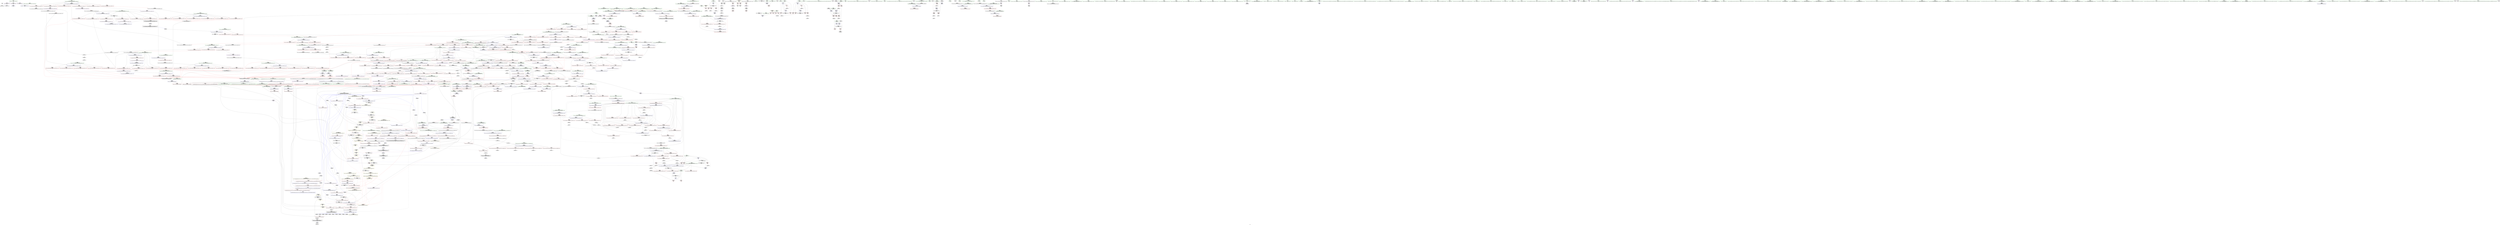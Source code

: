 digraph "SVFG" {
	label="SVFG";

	Node0x55a9874bbee0 [shape=record,color=grey,label="{NodeID: 0\nNullPtr}"];
	Node0x55a9874bbee0 -> Node0x55a987518fa0[style=solid];
	Node0x55a9874bbee0 -> Node0x55a9875312a0[style=solid];
	Node0x55a987521350 [shape=record,color=blue,label="{NodeID: 775\n1427\<--1422\n__it.addr\<--__it\n_ZNK9__gnu_cxx5__ops14_Val_less_iterclIxPxEEbRT_T0_\n}"];
	Node0x55a987521350 -> Node0x55a987530d90[style=dashed];
	Node0x55a987517e60 [shape=record,color=red,label="{NodeID: 443\n677\<--630\n\<--__comp.addr\n_ZSt11__make_heapIPxN9__gnu_cxx5__ops15_Iter_less_iterEEvT_S4_RT0_\n}"];
	Node0x55a98758a870 [shape=record,color=black,label="{NodeID: 1218\nMR_16V_3 = PHI(MR_16V_4, MR_16V_2, )\npts\{110 \}\n}"];
	Node0x55a98758a870 -> Node0x55a98751ef90[style=dashed];
	Node0x55a98758a870 -> Node0x55a98751f060[style=dashed];
	Node0x55a98758a870 -> Node0x55a98751f130[style=dashed];
	Node0x55a98758a870 -> Node0x55a987532310[style=dashed];
	Node0x55a98750b750 [shape=record,color=green,label="{NodeID: 111\n550\<--551\n__middle.addr\<--__middle.addr_field_insensitive\n_ZSt13__heap_selectIPxN9__gnu_cxx5__ops15_Iter_less_iterEEvT_S4_S4_T0_\n}"];
	Node0x55a98750b750 -> Node0x55a987516d50[style=solid];
	Node0x55a98750b750 -> Node0x55a987516e20[style=solid];
	Node0x55a98750b750 -> Node0x55a987516ef0[style=solid];
	Node0x55a98750b750 -> Node0x55a987533420[style=solid];
	Node0x55a98760afe0 [shape=record,color=black,label="{NodeID: 1661\n195 = PHI()\n}"];
	Node0x55a98752d7f0 [shape=record,color=red,label="{NodeID: 554\n1058\<--1050\n\<--__pivot.addr\n_ZSt21__unguarded_partitionIPxN9__gnu_cxx5__ops15_Iter_less_iterEET_S4_S4_S4_T0_\n|{<s0>67}}"];
	Node0x55a98752d7f0:s0 -> Node0x55a987613960[style=solid,color=red];
	Node0x55a987510670 [shape=record,color=green,label="{NodeID: 222\n1375\<--1376\n__first.addr\<--__first.addr_field_insensitive\n_ZNSt20__copy_move_backwardILb1ELb1ESt26random_access_iterator_tagE13__copy_move_bIxEEPT_PKS3_S6_S4_\n}"];
	Node0x55a987510670 -> Node0x55a9875304a0[style=solid];
	Node0x55a987510670 -> Node0x55a987530570[style=solid];
	Node0x55a987510670 -> Node0x55a987520da0[style=solid];
	Node0x55a987614d40 [shape=record,color=black,label="{NodeID: 1772\n353 = PHI(335, 405, )\n2nd arg _ZSt16__introsort_loopIPxlN9__gnu_cxx5__ops15_Iter_less_iterEEvT_S4_T0_T1_ }"];
	Node0x55a987614d40 -> Node0x55a9875328c0[style=solid];
	Node0x55a987533280 [shape=record,color=blue,label="{NodeID: 665\n507\<--523\n__mid\<--add.ptr\n_ZSt27__unguarded_partition_pivotIPxN9__gnu_cxx5__ops15_Iter_less_iterEET_S4_S4_T0_\n}"];
	Node0x55a987533280 -> Node0x55a987516a10[style=dashed];
	Node0x55a98751e430 [shape=record,color=red,label="{NodeID: 333\n140\<--13\nvtable2\<--\nmain\n}"];
	Node0x55a98751e430 -> Node0x55a98751c2e0[style=solid];
	Node0x55a987508000 [shape=record,color=green,label="{NodeID: 1\n7\<--1\n__dso_handle\<--dummyObj\nGlob }"];
	Node0x55a987517f30 [shape=record,color=red,label="{NodeID: 444\n659\<--632\n\<--__len\n_ZSt11__make_heapIPxN9__gnu_cxx5__ops15_Iter_less_iterEEvT_S4_RT0_\n}"];
	Node0x55a987517f30 -> Node0x55a987525fd0[style=solid];
	Node0x55a98758ad70 [shape=record,color=black,label="{NodeID: 1219\nMR_20V_2 = PHI(MR_20V_3, MR_20V_1, )\npts\{114 \}\n}"];
	Node0x55a98758ad70 -> Node0x55a987531af0[style=dashed];
	Node0x55a98750b820 [shape=record,color=green,label="{NodeID: 112\n552\<--553\n__last.addr\<--__last.addr_field_insensitive\n_ZSt13__heap_selectIPxN9__gnu_cxx5__ops15_Iter_less_iterEEvT_S4_S4_T0_\n}"];
	Node0x55a98750b820 -> Node0x55a987516fc0[style=solid];
	Node0x55a98750b820 -> Node0x55a9875334f0[style=solid];
	Node0x55a98760b0e0 [shape=record,color=black,label="{NodeID: 1662\n40 = PHI()\n}"];
	Node0x55a98752d8c0 [shape=record,color=red,label="{NodeID: 555\n1069\<--1050\n\<--__pivot.addr\n_ZSt21__unguarded_partitionIPxN9__gnu_cxx5__ops15_Iter_less_iterEET_S4_S4_S4_T0_\n|{<s0>68}}"];
	Node0x55a98752d8c0:s0 -> Node0x55a9876135e0[style=solid,color=red];
	Node0x55a987510740 [shape=record,color=green,label="{NodeID: 223\n1377\<--1378\n__last.addr\<--__last.addr_field_insensitive\n_ZNSt20__copy_move_backwardILb1ELb1ESt26random_access_iterator_tagE13__copy_move_bIxEEPT_PKS3_S6_S4_\n}"];
	Node0x55a987510740 -> Node0x55a987530640[style=solid];
	Node0x55a987510740 -> Node0x55a987520e70[style=solid];
	Node0x55a987614e90 [shape=record,color=black,label="{NodeID: 1773\n1237 = PHI(1175, )\n0th arg _ZSt13move_backwardIPxS0_ET0_T_S2_S1_ }"];
	Node0x55a987614e90 -> Node0x55a9875375f0[style=solid];
	Node0x55a987533350 [shape=record,color=blue,label="{NodeID: 666\n548\<--543\n__first.addr\<--__first\n_ZSt13__heap_selectIPxN9__gnu_cxx5__ops15_Iter_less_iterEEvT_S4_S4_T0_\n}"];
	Node0x55a987533350 -> Node0x55a987516ae0[style=dashed];
	Node0x55a987533350 -> Node0x55a987516bb0[style=dashed];
	Node0x55a987533350 -> Node0x55a987516c80[style=dashed];
	Node0x55a98751e500 [shape=record,color=red,label="{NodeID: 334\n147\<--18\n\<--stdin\nmain\n}"];
	Node0x55a98751e500 -> Node0x55a987519a80[style=solid];
	Node0x55a987508090 [shape=record,color=green,label="{NodeID: 2\n8\<--1\n_ZSt3cin\<--dummyObj\nGlob }"];
	Node0x55a987518000 [shape=record,color=red,label="{NodeID: 445\n674\<--632\n\<--__len\n_ZSt11__make_heapIPxN9__gnu_cxx5__ops15_Iter_less_iterEEvT_S4_RT0_\n|{<s0>41}}"];
	Node0x55a987518000:s0 -> Node0x55a987612000[style=solid,color=red];
	Node0x55a98758b270 [shape=record,color=black,label="{NodeID: 1220\nMR_22V_2 = PHI(MR_22V_3, MR_22V_1, )\npts\{116 \}\n}"];
	Node0x55a98758b270 -> Node0x55a987531bc0[style=dashed];
	Node0x55a98750b8f0 [shape=record,color=green,label="{NodeID: 113\n554\<--555\n__i\<--__i_field_insensitive\n_ZSt13__heap_selectIPxN9__gnu_cxx5__ops15_Iter_less_iterEEvT_S4_S4_T0_\n}"];
	Node0x55a98750b8f0 -> Node0x55a987517090[style=solid];
	Node0x55a98750b8f0 -> Node0x55a987517160[style=solid];
	Node0x55a98750b8f0 -> Node0x55a987517230[style=solid];
	Node0x55a98750b8f0 -> Node0x55a987517300[style=solid];
	Node0x55a98750b8f0 -> Node0x55a9875335c0[style=solid];
	Node0x55a98750b8f0 -> Node0x55a987533690[style=solid];
	Node0x55a98760b1e0 [shape=record,color=black,label="{NodeID: 1663\n538 = PHI(1040, )\n}"];
	Node0x55a98760b1e0 -> Node0x55a98751a510[style=solid];
	Node0x55a98752d990 [shape=record,color=red,label="{NodeID: 556\n1099\<--1093\n\<--__a.addr\n_ZSt9iter_swapIPxS0_EvT_T0_\n|{<s0>70}}"];
	Node0x55a98752d990:s0 -> Node0x55a987614550[style=solid,color=red];
	Node0x55a987510810 [shape=record,color=green,label="{NodeID: 224\n1379\<--1380\n__result.addr\<--__result.addr_field_insensitive\n_ZNSt20__copy_move_backwardILb1ELb1ESt26random_access_iterator_tagE13__copy_move_bIxEEPT_PKS3_S6_S4_\n}"];
	Node0x55a987510810 -> Node0x55a987530710[style=solid];
	Node0x55a987510810 -> Node0x55a9875307e0[style=solid];
	Node0x55a987510810 -> Node0x55a987520f40[style=solid];
	Node0x55a987614fa0 [shape=record,color=black,label="{NodeID: 1774\n1238 = PHI(1176, )\n1st arg _ZSt13move_backwardIPxS0_ET0_T_S2_S1_ }"];
	Node0x55a987614fa0 -> Node0x55a9875376c0[style=solid];
	Node0x55a987533420 [shape=record,color=blue,label="{NodeID: 667\n550\<--544\n__middle.addr\<--__middle\n_ZSt13__heap_selectIPxN9__gnu_cxx5__ops15_Iter_less_iterEEvT_S4_S4_T0_\n}"];
	Node0x55a987533420 -> Node0x55a987516d50[style=dashed];
	Node0x55a987533420 -> Node0x55a987516e20[style=dashed];
	Node0x55a987533420 -> Node0x55a987516ef0[style=dashed];
	Node0x55a98751e5d0 [shape=record,color=red,label="{NodeID: 335\n153\<--23\n\<--stdout\nmain\n}"];
	Node0x55a98751e5d0 -> Node0x55a987519b50[style=solid];
	Node0x55a987508340 [shape=record,color=green,label="{NodeID: 3\n11\<--1\n_ZSt4cout\<--dummyObj\nGlob }"];
	Node0x55a9875180d0 [shape=record,color=red,label="{NodeID: 446\n665\<--634\n\<--__parent\n_ZSt11__make_heapIPxN9__gnu_cxx5__ops15_Iter_less_iterEEvT_S4_RT0_\n}"];
	Node0x55a98758b770 [shape=record,color=black,label="{NodeID: 1221\nMR_24V_2 = PHI(MR_24V_4, MR_24V_1, )\npts\{118 \}\n}"];
	Node0x55a98758b770 -> Node0x55a987531c90[style=dashed];
	Node0x55a987510d10 [shape=record,color=green,label="{NodeID: 114\n562\<--563\n_ZSt11__make_heapIPxN9__gnu_cxx5__ops15_Iter_less_iterEEvT_S4_RT0_\<--_ZSt11__make_heapIPxN9__gnu_cxx5__ops15_Iter_less_iterEEvT_S4_RT0__field_insensitive\n}"];
	Node0x55a98760b3d0 [shape=record,color=black,label="{NodeID: 1664\n127 = PHI()\n}"];
	Node0x55a98752da60 [shape=record,color=red,label="{NodeID: 557\n1100\<--1095\n\<--__b.addr\n_ZSt9iter_swapIPxS0_EvT_T0_\n|{<s0>70}}"];
	Node0x55a98752da60:s0 -> Node0x55a987614660[style=solid,color=red];
	Node0x55a9875108e0 [shape=record,color=green,label="{NodeID: 225\n1381\<--1382\n_Num\<--_Num_field_insensitive\n_ZNSt20__copy_move_backwardILb1ELb1ESt26random_access_iterator_tagE13__copy_move_bIxEEPT_PKS3_S6_S4_\n}"];
	Node0x55a9875108e0 -> Node0x55a9875308b0[style=solid];
	Node0x55a9875108e0 -> Node0x55a987530980[style=solid];
	Node0x55a9875108e0 -> Node0x55a987530a50[style=solid];
	Node0x55a9875108e0 -> Node0x55a987530b20[style=solid];
	Node0x55a9875108e0 -> Node0x55a987521010[style=solid];
	Node0x55a9876150b0 [shape=record,color=black,label="{NodeID: 1775\n1239 = PHI(1178, )\n2nd arg _ZSt13move_backwardIPxS0_ET0_T_S2_S1_ }"];
	Node0x55a9876150b0 -> Node0x55a987537790[style=solid];
	Node0x55a9875334f0 [shape=record,color=blue,label="{NodeID: 668\n552\<--545\n__last.addr\<--__last\n_ZSt13__heap_selectIPxN9__gnu_cxx5__ops15_Iter_less_iterEEvT_S4_S4_T0_\n}"];
	Node0x55a9875334f0 -> Node0x55a987516fc0[style=dashed];
	Node0x55a98751e6a0 [shape=record,color=red,label="{NodeID: 336\n84\<--61\n\<--a.addr\n_Z5powerxxx\n}"];
	Node0x55a98751e6a0 -> Node0x55a987526150[style=solid];
	Node0x55a9875083d0 [shape=record,color=green,label="{NodeID: 4\n14\<--1\n.str\<--dummyObj\nGlob }"];
	Node0x55a9875181a0 [shape=record,color=red,label="{NodeID: 447\n673\<--634\n\<--__parent\n_ZSt11__make_heapIPxN9__gnu_cxx5__ops15_Iter_less_iterEEvT_S4_RT0_\n|{<s0>41}}"];
	Node0x55a9875181a0:s0 -> Node0x55a987611eb0[style=solid,color=red];
	Node0x55a98758bc70 [shape=record,color=black,label="{NodeID: 1222\nMR_26V_2 = PHI(MR_26V_4, MR_26V_1, )\npts\{120 \}\n}"];
	Node0x55a98758bc70 -> Node0x55a987531e30[style=dashed];
	Node0x55a987510da0 [shape=record,color=green,label="{NodeID: 115\n574\<--575\n_ZNK9__gnu_cxx5__ops15_Iter_less_iterclIPxS3_EEbT_T0_\<--_ZNK9__gnu_cxx5__ops15_Iter_less_iterclIPxS3_EEbT_T0__field_insensitive\n}"];
	Node0x55a98760b4a0 [shape=record,color=black,label="{NodeID: 1665\n146 = PHI()\n}"];
	Node0x55a98752db30 [shape=record,color=red,label="{NodeID: 558\n1116\<--1108\n\<--__a.addr\n_ZSt4swapIxENSt9enable_ifIXsr6__and_ISt6__not_ISt15__is_tuple_likeIT_EESt21is_move_constructibleIS3_ESt18is_move_assignableIS3_EEE5valueEvE4typeERS3_SC_\n|{<s0>71}}"];
	Node0x55a98752db30:s0 -> Node0x55a987610690[style=solid,color=red];
	Node0x55a9875a2210 [shape=record,color=yellow,style=double,label="{NodeID: 1333\n208V_1 = ENCHI(MR_208V_0)\npts\{637 724 773 898 1113 1267 \}\nFun[_ZSt16__insertion_sortIPxN9__gnu_cxx5__ops15_Iter_less_iterEEvT_S4_T0_]}"];
	Node0x55a9875a2210 -> Node0x55a98752ec40[style=dashed];
	Node0x55a9875a2210 -> Node0x55a98752ed10[style=dashed];
	Node0x55a9875109b0 [shape=record,color=green,label="{NodeID: 226\n1406\<--1407\nllvm.memmove.p0i8.p0i8.i64\<--llvm.memmove.p0i8.p0i8.i64_field_insensitive\n}"];
	Node0x55a9876151c0 [shape=record,color=black,label="{NodeID: 1776\n870 = PHI(764, )\n0th arg _ZSt4moveIRN9__gnu_cxx5__ops15_Iter_less_iterEEONSt16remove_referenceIT_E4typeEOS5_ }"];
	Node0x55a9876151c0 -> Node0x55a987535300[style=solid];
	Node0x55a9875335c0 [shape=record,color=blue,label="{NodeID: 669\n554\<--564\n__i\<--\n_ZSt13__heap_selectIPxN9__gnu_cxx5__ops15_Iter_less_iterEEvT_S4_S4_T0_\n}"];
	Node0x55a9875335c0 -> Node0x55a987587140[style=dashed];
	Node0x55a98751e770 [shape=record,color=red,label="{NodeID: 337\n90\<--61\n\<--a.addr\n_Z5powerxxx\n}"];
	Node0x55a98751e770 -> Node0x55a987559c30[style=solid];
	Node0x55a987508460 [shape=record,color=green,label="{NodeID: 5\n16\<--1\n.str.1\<--dummyObj\nGlob }"];
	Node0x55a987518270 [shape=record,color=red,label="{NodeID: 448\n681\<--634\n\<--__parent\n_ZSt11__make_heapIPxN9__gnu_cxx5__ops15_Iter_less_iterEEvT_S4_RT0_\n}"];
	Node0x55a987518270 -> Node0x55a98755acb0[style=solid];
	Node0x55a98758c170 [shape=record,color=black,label="{NodeID: 1223\nMR_28V_2 = PHI(MR_28V_4, MR_28V_1, )\npts\{122 \}\n}"];
	Node0x55a98758c170 -> Node0x55a987531f00[style=dashed];
	Node0x55a987510e70 [shape=record,color=green,label="{NodeID: 116\n581\<--582\n_ZSt10__pop_heapIPxN9__gnu_cxx5__ops15_Iter_less_iterEEvT_S4_S4_RT0_\<--_ZSt10__pop_heapIPxN9__gnu_cxx5__ops15_Iter_less_iterEEvT_S4_S4_RT0__field_insensitive\n}"];
	Node0x55a98760b570 [shape=record,color=black,label="{NodeID: 1666\n157 = PHI()\n}"];
	Node0x55a98752dc00 [shape=record,color=red,label="{NodeID: 559\n1123\<--1108\n\<--__a.addr\n_ZSt4swapIxENSt9enable_ifIXsr6__and_ISt6__not_ISt15__is_tuple_likeIT_EESt21is_move_constructibleIS3_ESt18is_move_assignableIS3_EEE5valueEvE4typeERS3_SC_\n}"];
	Node0x55a98752dc00 -> Node0x55a987536c30[style=solid];
	Node0x55a987510ab0 [shape=record,color=green,label="{NodeID: 227\n1423\<--1424\nthis.addr\<--this.addr_field_insensitive\n_ZNK9__gnu_cxx5__ops14_Val_less_iterclIxPxEEbRT_T0_\n}"];
	Node0x55a987510ab0 -> Node0x55a987530bf0[style=solid];
	Node0x55a987510ab0 -> Node0x55a9875211b0[style=solid];
	Node0x55a9876152d0 [shape=record,color=black,label="{NodeID: 1777\n1334 = PHI(1249, 1253, )\n0th arg _ZSt12__miter_baseIPxET_S1_ }"];
	Node0x55a9876152d0 -> Node0x55a987538150[style=solid];
	Node0x55a987533690 [shape=record,color=blue,label="{NodeID: 670\n554\<--586\n__i\<--incdec.ptr\n_ZSt13__heap_selectIPxN9__gnu_cxx5__ops15_Iter_less_iterEEvT_S4_S4_T0_\n}"];
	Node0x55a987533690 -> Node0x55a987587140[style=dashed];
	Node0x55a98751e840 [shape=record,color=red,label="{NodeID: 338\n91\<--61\n\<--a.addr\n_Z5powerxxx\n}"];
	Node0x55a98751e840 -> Node0x55a987559c30[style=solid];
	Node0x55a9875084f0 [shape=record,color=green,label="{NodeID: 6\n18\<--1\nstdin\<--dummyObj\nGlob }"];
	Node0x55a987518340 [shape=record,color=red,label="{NodeID: 449\n685\<--634\n\<--__parent\n_ZSt11__make_heapIPxN9__gnu_cxx5__ops15_Iter_less_iterEEvT_S4_RT0_\n}"];
	Node0x55a987518340 -> Node0x55a9875256d0[style=solid];
	Node0x55a98758c670 [shape=record,color=black,label="{NodeID: 1224\nMR_30V_2 = PHI(MR_30V_4, MR_30V_1, )\npts\{124 \}\n}"];
	Node0x55a98758c670 -> Node0x55a987531fd0[style=dashed];
	Node0x55a987510f70 [shape=record,color=green,label="{NodeID: 117\n594\<--595\n__first.addr\<--__first.addr_field_insensitive\n_ZSt11__sort_heapIPxN9__gnu_cxx5__ops15_Iter_less_iterEEvT_S4_RT0_\n}"];
	Node0x55a987510f70 -> Node0x55a9875173d0[style=solid];
	Node0x55a987510f70 -> Node0x55a9875174a0[style=solid];
	Node0x55a987510f70 -> Node0x55a987533760[style=solid];
	Node0x55a98760b640 [shape=record,color=black,label="{NodeID: 1667\n243 = PHI()\n}"];
	Node0x55a98752dcd0 [shape=record,color=red,label="{NodeID: 560\n1120\<--1110\n\<--__b.addr\n_ZSt4swapIxENSt9enable_ifIXsr6__and_ISt6__not_ISt15__is_tuple_likeIT_EESt21is_move_constructibleIS3_ESt18is_move_assignableIS3_EEE5valueEvE4typeERS3_SC_\n|{<s0>72}}"];
	Node0x55a98752dcd0:s0 -> Node0x55a987610690[style=solid,color=red];
	Node0x55a987510b80 [shape=record,color=green,label="{NodeID: 228\n1425\<--1426\n__val.addr\<--__val.addr_field_insensitive\n_ZNK9__gnu_cxx5__ops14_Val_less_iterclIxPxEEbRT_T0_\n}"];
	Node0x55a987510b80 -> Node0x55a987530cc0[style=solid];
	Node0x55a987510b80 -> Node0x55a987521280[style=solid];
	Node0x55a987615420 [shape=record,color=black,label="{NodeID: 1778\n1202 = PHI(458, )\n0th arg _ZSt26__unguarded_insertion_sortIPxN9__gnu_cxx5__ops15_Iter_less_iterEEvT_S4_T0_ }"];
	Node0x55a987615420 -> Node0x55a9875372b0[style=solid];
	Node0x55a987533760 [shape=record,color=blue,label="{NodeID: 671\n594\<--591\n__first.addr\<--__first\n_ZSt11__sort_heapIPxN9__gnu_cxx5__ops15_Iter_less_iterEEvT_S4_RT0_\n}"];
	Node0x55a987533760 -> Node0x55a9875173d0[style=dashed];
	Node0x55a987533760 -> Node0x55a9875174a0[style=dashed];
	Node0x55a98751e910 [shape=record,color=red,label="{NodeID: 339\n75\<--63\n\<--p.addr\n_Z5powerxxx\n}"];
	Node0x55a98751e910 -> Node0x55a98755ab30[style=solid];
	Node0x55a987508d30 [shape=record,color=green,label="{NodeID: 7\n19\<--1\n.str.2\<--dummyObj\nGlob }"];
	Node0x55a987518410 [shape=record,color=red,label="{NodeID: 450\n670\<--667\n\<--call\n_ZSt11__make_heapIPxN9__gnu_cxx5__ops15_Iter_less_iterEEvT_S4_RT0_\n}"];
	Node0x55a987518410 -> Node0x55a987533eb0[style=solid];
	Node0x55a98758cb70 [shape=record,color=black,label="{NodeID: 1225\nMR_32V_2 = PHI(MR_32V_3, MR_32V_1, )\npts\{185 \}\n|{<s0>15}}"];
	Node0x55a98758cb70:s0 -> Node0x55a9875a3520[style=dashed,color=red];
	Node0x55a987511040 [shape=record,color=green,label="{NodeID: 118\n596\<--597\n__last.addr\<--__last.addr_field_insensitive\n_ZSt11__sort_heapIPxN9__gnu_cxx5__ops15_Iter_less_iterEEvT_S4_RT0_\n}"];
	Node0x55a987511040 -> Node0x55a987517570[style=solid];
	Node0x55a987511040 -> Node0x55a987517640[style=solid];
	Node0x55a987511040 -> Node0x55a987517710[style=solid];
	Node0x55a987511040 -> Node0x55a9875177e0[style=solid];
	Node0x55a987511040 -> Node0x55a987533830[style=solid];
	Node0x55a987511040 -> Node0x55a9875339d0[style=solid];
	Node0x55a98760b740 [shape=record,color=black,label="{NodeID: 1668\n244 = PHI()\n}"];
	Node0x55a98752dda0 [shape=record,color=red,label="{NodeID: 561\n1127\<--1110\n\<--__b.addr\n_ZSt4swapIxENSt9enable_ifIXsr6__and_ISt6__not_ISt15__is_tuple_likeIT_EESt21is_move_constructibleIS3_ESt18is_move_assignableIS3_EEE5valueEvE4typeERS3_SC_\n}"];
	Node0x55a98752dda0 -> Node0x55a987536d00[style=solid];
	Node0x55a987510c50 [shape=record,color=green,label="{NodeID: 229\n1427\<--1428\n__it.addr\<--__it.addr_field_insensitive\n_ZNK9__gnu_cxx5__ops14_Val_less_iterclIxPxEEbRT_T0_\n}"];
	Node0x55a987510c50 -> Node0x55a987530d90[style=solid];
	Node0x55a987510c50 -> Node0x55a987521350[style=solid];
	Node0x55a987615530 [shape=record,color=black,label="{NodeID: 1779\n1203 = PHI(459, )\n1st arg _ZSt26__unguarded_insertion_sortIPxN9__gnu_cxx5__ops15_Iter_less_iterEEvT_S4_T0_ }"];
	Node0x55a987615530 -> Node0x55a987537380[style=solid];
	Node0x55a987533830 [shape=record,color=blue,label="{NodeID: 672\n596\<--592\n__last.addr\<--__last\n_ZSt11__sort_heapIPxN9__gnu_cxx5__ops15_Iter_less_iterEEvT_S4_RT0_\n}"];
	Node0x55a987533830 -> Node0x55a98759bc90[style=dashed];
	Node0x55a98751e9e0 [shape=record,color=red,label="{NodeID: 340\n79\<--63\n\<--p.addr\n_Z5powerxxx\n}"];
	Node0x55a98751e9e0 -> Node0x55a9875262d0[style=solid];
	Node0x55a987508dc0 [shape=record,color=green,label="{NodeID: 8\n21\<--1\n.str.3\<--dummyObj\nGlob }"];
	Node0x55a9875184e0 [shape=record,color=red,label="{NodeID: 451\n676\<--675\n\<--call5\n_ZSt11__make_heapIPxN9__gnu_cxx5__ops15_Iter_less_iterEEvT_S4_RT0_\n|{<s0>41}}"];
	Node0x55a9875184e0:s0 -> Node0x55a987612150[style=solid,color=red];
	Node0x55a987511110 [shape=record,color=green,label="{NodeID: 119\n598\<--599\n__comp.addr\<--__comp.addr_field_insensitive\n_ZSt11__sort_heapIPxN9__gnu_cxx5__ops15_Iter_less_iterEEvT_S4_RT0_\n}"];
	Node0x55a987511110 -> Node0x55a9875178b0[style=solid];
	Node0x55a987511110 -> Node0x55a987533900[style=solid];
	Node0x55a98760b810 [shape=record,color=black,label="{NodeID: 1669\n417 = PHI()\n}"];
	Node0x55a98760b810 -> Node0x55a987519f60[style=solid];
	Node0x55a98760b810 -> Node0x55a98751a030[style=solid];
	Node0x55a98752de70 [shape=record,color=red,label="{NodeID: 562\n1118\<--1117\n\<--call\n_ZSt4swapIxENSt9enable_ifIXsr6__and_ISt6__not_ISt15__is_tuple_likeIT_EESt21is_move_constructibleIS3_ESt18is_move_assignableIS3_EEE5valueEvE4typeERS3_SC_\n}"];
	Node0x55a98752de70 -> Node0x55a987536b60[style=solid];
	Node0x55a987518ed0 [shape=record,color=green,label="{NodeID: 230\n30\<--1439\n_GLOBAL__sub_I_ishu05_0_1.cpp\<--_GLOBAL__sub_I_ishu05_0_1.cpp_field_insensitive\n}"];
	Node0x55a987518ed0 -> Node0x55a9875311a0[style=solid];
	Node0x55a987615640 [shape=record,color=black,label="{NodeID: 1780\n951 = PHI(917, )\n0th arg _ZNK9__gnu_cxx5__ops14_Iter_less_valclIPxxEEbT_RT0_ }"];
	Node0x55a987615640 -> Node0x55a987535cc0[style=solid];
	Node0x55a987533900 [shape=record,color=blue,label="{NodeID: 673\n598\<--593\n__comp.addr\<--__comp\n_ZSt11__sort_heapIPxN9__gnu_cxx5__ops15_Iter_less_iterEEvT_S4_RT0_\n}"];
	Node0x55a987533900 -> Node0x55a9875178b0[style=dashed];
	Node0x55a98751eab0 [shape=record,color=red,label="{NodeID: 341\n96\<--63\n\<--p.addr\n_Z5powerxxx\n}"];
	Node0x55a98751eab0 -> Node0x55a987559f30[style=solid];
	Node0x55a987508e50 [shape=record,color=green,label="{NodeID: 9\n23\<--1\nstdout\<--dummyObj\nGlob }"];
	Node0x55a9875185b0 [shape=record,color=red,label="{NodeID: 452\n703\<--694\nthis1\<--this.addr\n_ZNK9__gnu_cxx5__ops15_Iter_less_iterclIPxS3_EEbT_T0_\n}"];
	Node0x55a9875111e0 [shape=record,color=green,label="{NodeID: 120\n626\<--627\n__first.addr\<--__first.addr_field_insensitive\n_ZSt11__make_heapIPxN9__gnu_cxx5__ops15_Iter_less_iterEEvT_S4_RT0_\n}"];
	Node0x55a9875111e0 -> Node0x55a987517980[style=solid];
	Node0x55a9875111e0 -> Node0x55a987517a50[style=solid];
	Node0x55a9875111e0 -> Node0x55a987517b20[style=solid];
	Node0x55a9875111e0 -> Node0x55a987517bf0[style=solid];
	Node0x55a9875111e0 -> Node0x55a987533aa0[style=solid];
	Node0x55a98760b9d0 [shape=record,color=black,label="{NodeID: 1670\n332 = PHI(411, )\n}"];
	Node0x55a98760b9d0 -> Node0x55a9875506a0[style=solid];
	Node0x55a98752df40 [shape=record,color=red,label="{NodeID: 563\n1122\<--1121\n\<--call1\n_ZSt4swapIxENSt9enable_ifIXsr6__and_ISt6__not_ISt15__is_tuple_likeIT_EESt21is_move_constructibleIS3_ESt18is_move_assignableIS3_EEE5valueEvE4typeERS3_SC_\n}"];
	Node0x55a98752df40 -> Node0x55a987536c30[style=solid];
	Node0x55a987518fa0 [shape=record,color=black,label="{NodeID: 231\n2\<--3\ndummyVal\<--dummyVal\n}"];
	Node0x55a987615750 [shape=record,color=black,label="{NodeID: 1781\n952 = PHI(920, )\n1st arg _ZNK9__gnu_cxx5__ops14_Iter_less_valclIPxxEEbT_RT0_ }"];
	Node0x55a987615750 -> Node0x55a987535d90[style=solid];
	Node0x55a9875339d0 [shape=record,color=blue,label="{NodeID: 674\n596\<--613\n__last.addr\<--incdec.ptr\n_ZSt11__sort_heapIPxN9__gnu_cxx5__ops15_Iter_less_iterEEvT_S4_RT0_\n}"];
	Node0x55a9875339d0 -> Node0x55a987517710[style=dashed];
	Node0x55a9875339d0 -> Node0x55a9875177e0[style=dashed];
	Node0x55a9875339d0 -> Node0x55a98759bc90[style=dashed];
	Node0x55a98751eb80 [shape=record,color=red,label="{NodeID: 342\n86\<--65\n\<--m.addr\n_Z5powerxxx\n}"];
	Node0x55a98751eb80 -> Node0x55a9875253d0[style=solid];
	Node0x55a987508ee0 [shape=record,color=green,label="{NodeID: 10\n24\<--1\n.str.4\<--dummyObj\nGlob }"];
	Node0x55a987518680 [shape=record,color=red,label="{NodeID: 453\n704\<--696\n\<--__it1.addr\n_ZNK9__gnu_cxx5__ops15_Iter_less_iterclIPxS3_EEbT_T0_\n}"];
	Node0x55a987518680 -> Node0x55a987518820[style=solid];
	Node0x55a9875112b0 [shape=record,color=green,label="{NodeID: 121\n628\<--629\n__last.addr\<--__last.addr_field_insensitive\n_ZSt11__make_heapIPxN9__gnu_cxx5__ops15_Iter_less_iterEEvT_S4_RT0_\n}"];
	Node0x55a9875112b0 -> Node0x55a987517cc0[style=solid];
	Node0x55a9875112b0 -> Node0x55a987517d90[style=solid];
	Node0x55a9875112b0 -> Node0x55a987533b70[style=solid];
	Node0x55a98760bad0 [shape=record,color=black,label="{NodeID: 1671\n399 = PHI(498, )\n}"];
	Node0x55a98760bad0 -> Node0x55a987532a60[style=solid];
	Node0x55a98752e010 [shape=record,color=red,label="{NodeID: 564\n1126\<--1125\n\<--call2\n_ZSt4swapIxENSt9enable_ifIXsr6__and_ISt6__not_ISt15__is_tuple_likeIT_EESt21is_move_constructibleIS3_ESt18is_move_assignableIS3_EEE5valueEvE4typeERS3_SC_\n}"];
	Node0x55a98752e010 -> Node0x55a987536d00[style=solid];
	Node0x55a9875190a0 [shape=record,color=black,label="{NodeID: 232\n9\<--8\n\<--_ZSt3cin\nCan only get source location for instruction, argument, global var or function.}"];
	Node0x55a9875190a0 -> Node0x55a98751d320[style=solid];
	Node0x55a987615860 [shape=record,color=black,label="{NodeID: 1782\n953 = PHI(897, )\n2nd arg _ZNK9__gnu_cxx5__ops14_Iter_less_valclIPxxEEbT_RT0_ }"];
	Node0x55a987615860 -> Node0x55a987535e60[style=solid];
	Node0x55a987533aa0 [shape=record,color=blue,label="{NodeID: 675\n626\<--623\n__first.addr\<--__first\n_ZSt11__make_heapIPxN9__gnu_cxx5__ops15_Iter_less_iterEEvT_S4_RT0_\n}"];
	Node0x55a987533aa0 -> Node0x55a987517980[style=dashed];
	Node0x55a987533aa0 -> Node0x55a987517a50[style=dashed];
	Node0x55a987533aa0 -> Node0x55a987517b20[style=dashed];
	Node0x55a987533aa0 -> Node0x55a987517bf0[style=dashed];
	Node0x55a98751ec50 [shape=record,color=red,label="{NodeID: 343\n93\<--65\n\<--m.addr\n_Z5powerxxx\n}"];
	Node0x55a98751ec50 -> Node0x55a987559db0[style=solid];
	Node0x55a987508fe0 [shape=record,color=green,label="{NodeID: 11\n26\<--1\n.str.5\<--dummyObj\nGlob }"];
	Node0x55a987518750 [shape=record,color=red,label="{NodeID: 454\n706\<--698\n\<--__it2.addr\n_ZNK9__gnu_cxx5__ops15_Iter_less_iterclIPxS3_EEbT_T0_\n}"];
	Node0x55a987518750 -> Node0x55a9875188f0[style=solid];
	Node0x55a98758df70 [shape=record,color=black,label="{NodeID: 1229\nMR_32V_2 = PHI(MR_32V_3, MR_32V_1, )\npts\{185 \}\n|{|<s4>53}}"];
	Node0x55a98758df70 -> Node0x55a98752b770[style=dashed];
	Node0x55a98758df70 -> Node0x55a98752b840[style=dashed];
	Node0x55a98758df70 -> Node0x55a987535980[style=dashed];
	Node0x55a98758df70 -> Node0x55a987535bf0[style=dashed];
	Node0x55a98758df70:s4 -> Node0x55a9875a65e0[style=dashed,color=red];
	Node0x55a987511380 [shape=record,color=green,label="{NodeID: 122\n630\<--631\n__comp.addr\<--__comp.addr_field_insensitive\n_ZSt11__make_heapIPxN9__gnu_cxx5__ops15_Iter_less_iterEEvT_S4_RT0_\n}"];
	Node0x55a987511380 -> Node0x55a987517e60[style=solid];
	Node0x55a987511380 -> Node0x55a987533c40[style=solid];
	Node0x55a98760bc10 [shape=record,color=black,label="{NodeID: 1672\n921 = PHI(950, )\n}"];
	Node0x55a98760bc10 -> Node0x55a987550510[style=solid];
	Node0x55a98752e0e0 [shape=record,color=red,label="{NodeID: 565\n1154\<--1138\n\<--__first.addr\n_ZSt16__insertion_sortIPxN9__gnu_cxx5__ops15_Iter_less_iterEEvT_S4_T0_\n}"];
	Node0x55a98752e0e0 -> Node0x55a98755c7b0[style=solid];
	Node0x55a9875191a0 [shape=record,color=black,label="{NodeID: 233\n10\<--8\n\<--_ZSt3cin\nCan only get source location for instruction, argument, global var or function.}"];
	Node0x55a9875191a0 -> Node0x55a98751e360[style=solid];
	Node0x55a987615970 [shape=record,color=black,label="{NodeID: 1783\n1420 = PHI(1262, )\n0th arg _ZNK9__gnu_cxx5__ops14_Val_less_iterclIxPxEEbRT_T0_ }"];
	Node0x55a987615970 -> Node0x55a9875211b0[style=solid];
	Node0x55a987533b70 [shape=record,color=blue,label="{NodeID: 676\n628\<--624\n__last.addr\<--__last\n_ZSt11__make_heapIPxN9__gnu_cxx5__ops15_Iter_less_iterEEvT_S4_RT0_\n}"];
	Node0x55a987533b70 -> Node0x55a987517cc0[style=dashed];
	Node0x55a987533b70 -> Node0x55a987517d90[style=dashed];
	Node0x55a98751ed20 [shape=record,color=red,label="{NodeID: 344\n83\<--67\n\<--res\n_Z5powerxxx\n}"];
	Node0x55a98751ed20 -> Node0x55a987526150[style=solid];
	Node0x55a9875090e0 [shape=record,color=green,label="{NodeID: 12\n29\<--1\n\<--dummyObj\nCan only get source location for instruction, argument, global var or function.}"];
	Node0x55a987518820 [shape=record,color=red,label="{NodeID: 455\n705\<--704\n\<--\n_ZNK9__gnu_cxx5__ops15_Iter_less_iterclIPxS3_EEbT_T0_\n}"];
	Node0x55a987518820 -> Node0x55a98755b2b0[style=solid];
	Node0x55a98758e470 [shape=record,color=black,label="{NodeID: 1230\nMR_149V_3 = PHI(MR_149V_4, MR_149V_2, )\npts\{894 \}\n}"];
	Node0x55a98758e470 -> Node0x55a98752b020[style=dashed];
	Node0x55a98758e470 -> Node0x55a98752b0f0[style=dashed];
	Node0x55a98758e470 -> Node0x55a98752b290[style=dashed];
	Node0x55a98758e470 -> Node0x55a987535a50[style=dashed];
	Node0x55a987511450 [shape=record,color=green,label="{NodeID: 123\n632\<--633\n__len\<--__len_field_insensitive\n_ZSt11__make_heapIPxN9__gnu_cxx5__ops15_Iter_less_iterEEvT_S4_RT0_\n}"];
	Node0x55a987511450 -> Node0x55a987517f30[style=solid];
	Node0x55a987511450 -> Node0x55a987518000[style=solid];
	Node0x55a987511450 -> Node0x55a987533d10[style=solid];
	Node0x55a98760bd50 [shape=record,color=black,label="{NodeID: 1673\n930 = PHI(752, )\n}"];
	Node0x55a98760bd50 -> Node0x55a98752b770[style=solid];
	Node0x55a98752e1b0 [shape=record,color=red,label="{NodeID: 566\n1159\<--1138\n\<--__first.addr\n_ZSt16__insertion_sortIPxN9__gnu_cxx5__ops15_Iter_less_iterEEvT_S4_T0_\n}"];
	Node0x55a98752e1b0 -> Node0x55a98751cca0[style=solid];
	Node0x55a9875a2a30 [shape=record,color=yellow,style=double,label="{NodeID: 1341\n73V_1 = ENCHI(MR_73V_0)\npts\{637 724 898 1113 1145 1267 \}\nFun[_ZSt13__adjust_heapIPxlxN9__gnu_cxx5__ops15_Iter_less_iterEEvT_T0_S5_T1_T2_]}"];
	Node0x55a9875a2a30 -> Node0x55a98752a800[style=dashed];
	Node0x55a9875a2a30 -> Node0x55a98752a8d0[style=dashed];
	Node0x55a9875a2a30 -> Node0x55a98752a9a0[style=dashed];
	Node0x55a9875192a0 [shape=record,color=black,label="{NodeID: 234\n12\<--11\n\<--_ZSt4cout\nCan only get source location for instruction, argument, global var or function.}"];
	Node0x55a9875192a0 -> Node0x55a98751d3f0[style=solid];
	Node0x55a987615a80 [shape=record,color=black,label="{NodeID: 1784\n1421 = PHI(1266, )\n1st arg _ZNK9__gnu_cxx5__ops14_Val_less_iterclIxPxEEbRT_T0_ }"];
	Node0x55a987615a80 -> Node0x55a987521280[style=solid];
	Node0x55a987533c40 [shape=record,color=blue,label="{NodeID: 677\n630\<--625\n__comp.addr\<--__comp\n_ZSt11__make_heapIPxN9__gnu_cxx5__ops15_Iter_less_iterEEvT_S4_RT0_\n}"];
	Node0x55a987533c40 -> Node0x55a987517e60[style=dashed];
	Node0x55a98751edf0 [shape=record,color=red,label="{NodeID: 345\n100\<--67\n\<--res\n_Z5powerxxx\n}"];
	Node0x55a98751edf0 -> Node0x55a9875195a0[style=solid];
	Node0x55a987550510 [shape=record,color=black,label="{NodeID: 1120\n925 = PHI(128, 921, )\n}"];
	Node0x55a9875091e0 [shape=record,color=green,label="{NodeID: 13\n73\<--1\n\<--dummyObj\nCan only get source location for instruction, argument, global var or function.}"];
	Node0x55a9875188f0 [shape=record,color=red,label="{NodeID: 456\n707\<--706\n\<--\n_ZNK9__gnu_cxx5__ops15_Iter_less_iterclIPxS3_EEbT_T0_\n}"];
	Node0x55a9875188f0 -> Node0x55a98755b2b0[style=solid];
	Node0x55a98758e970 [shape=record,color=black,label="{NodeID: 1231\nMR_157V_3 = PHI(MR_157V_4, MR_157V_2, )\npts\{902 \}\n}"];
	Node0x55a98758e970 -> Node0x55a98752b500[style=dashed];
	Node0x55a98758e970 -> Node0x55a98752b5d0[style=dashed];
	Node0x55a98758e970 -> Node0x55a98752b6a0[style=dashed];
	Node0x55a98758e970 -> Node0x55a987535b20[style=dashed];
	Node0x55a987511520 [shape=record,color=green,label="{NodeID: 124\n634\<--635\n__parent\<--__parent_field_insensitive\n_ZSt11__make_heapIPxN9__gnu_cxx5__ops15_Iter_less_iterEEvT_S4_RT0_\n}"];
	Node0x55a987511520 -> Node0x55a9875180d0[style=solid];
	Node0x55a987511520 -> Node0x55a9875181a0[style=solid];
	Node0x55a987511520 -> Node0x55a987518270[style=solid];
	Node0x55a987511520 -> Node0x55a987518340[style=solid];
	Node0x55a987511520 -> Node0x55a987533de0[style=solid];
	Node0x55a987511520 -> Node0x55a987533f80[style=solid];
	Node0x55a98760be90 [shape=record,color=black,label="{NodeID: 1674\n1019 = PHI(690, )\n}"];
	Node0x55a98752e280 [shape=record,color=red,label="{NodeID: 567\n1168\<--1138\n\<--__first.addr\n_ZSt16__insertion_sortIPxN9__gnu_cxx5__ops15_Iter_less_iterEEvT_S4_T0_\n|{<s0>74}}"];
	Node0x55a98752e280:s0 -> Node0x55a987613960[style=solid,color=red];
	Node0x55a9875193a0 [shape=record,color=black,label="{NodeID: 235\n13\<--11\n\<--_ZSt4cout\nCan only get source location for instruction, argument, global var or function.}"];
	Node0x55a9875193a0 -> Node0x55a98751e430[style=solid];
	Node0x55a987615b90 [shape=record,color=black,label="{NodeID: 1785\n1422 = PHI(1281, )\n2nd arg _ZNK9__gnu_cxx5__ops14_Val_less_iterclIxPxEEbRT_T0_ }"];
	Node0x55a987615b90 -> Node0x55a987521350[style=solid];
	Node0x55a987533d10 [shape=record,color=blue,label="{NodeID: 678\n632\<--657\n__len\<--sub.ptr.div4\n_ZSt11__make_heapIPxN9__gnu_cxx5__ops15_Iter_less_iterEEvT_S4_RT0_\n}"];
	Node0x55a987533d10 -> Node0x55a987517f30[style=dashed];
	Node0x55a987533d10 -> Node0x55a987518000[style=dashed];
	Node0x55a987533d10 -> Node0x55a987598f90[style=dashed];
	Node0x55a98751eec0 [shape=record,color=red,label="{NodeID: 346\n163\<--107\n\<--t\nmain\n}"];
	Node0x55a98751eec0 -> Node0x55a98755c330[style=solid];
	Node0x55a9875506a0 [shape=record,color=grey,label="{NodeID: 1121\n335 = Binary(332, 230, )\n|{<s0>22}}"];
	Node0x55a9875506a0:s0 -> Node0x55a987614d40[style=solid,color=red];
	Node0x55a9875092e0 [shape=record,color=green,label="{NodeID: 14\n77\<--1\n\<--dummyObj\nCan only get source location for instruction, argument, global var or function.|{<s0>45}}"];
	Node0x55a9875092e0:s0 -> Node0x55a987611eb0[style=solid,color=red];
	Node0x55a9875189c0 [shape=record,color=red,label="{NodeID: 457\n735\<--715\n\<--__first.addr\n_ZSt10__pop_heapIPxN9__gnu_cxx5__ops15_Iter_less_iterEEvT_S4_S4_RT0_\n|{<s0>43}}"];
	Node0x55a9875189c0:s0 -> Node0x55a987610690[style=solid,color=red];
	Node0x55a98758ee70 [shape=record,color=black,label="{NodeID: 1232\nMR_32V_2 = PHI(MR_32V_3, MR_32V_1, )\npts\{185 \}\n|{|<s5>46}}"];
	Node0x55a98758ee70 -> Node0x55a98752a800[style=dashed];
	Node0x55a98758ee70 -> Node0x55a98752a8d0[style=dashed];
	Node0x55a98758ee70 -> Node0x55a987534ef0[style=dashed];
	Node0x55a98758ee70 -> Node0x55a987535160[style=dashed];
	Node0x55a98758ee70 -> Node0x55a98759a890[style=dashed];
	Node0x55a98758ee70:s5 -> Node0x55a9875a4220[style=dashed,color=red];
	Node0x55a9875115f0 [shape=record,color=green,label="{NodeID: 125\n636\<--637\n__value\<--__value_field_insensitive\n_ZSt11__make_heapIPxN9__gnu_cxx5__ops15_Iter_less_iterEEvT_S4_RT0_\n|{|<s1>40}}"];
	Node0x55a9875115f0 -> Node0x55a987533eb0[style=solid];
	Node0x55a9875115f0:s1 -> Node0x55a987610690[style=solid,color=red];
	Node0x55a98760bfa0 [shape=record,color=black,label="{NodeID: 1675\n1027 = PHI(690, )\n}"];
	Node0x55a98752e350 [shape=record,color=red,label="{NodeID: 568\n1175\<--1138\n\<--__first.addr\n_ZSt16__insertion_sortIPxN9__gnu_cxx5__ops15_Iter_less_iterEEvT_S4_T0_\n|{<s0>76}}"];
	Node0x55a98752e350:s0 -> Node0x55a987614e90[style=solid,color=red];
	Node0x55a9875194a0 [shape=record,color=black,label="{NodeID: 236\n41\<--42\n\<--_ZNSt8ios_base4InitD1Ev\nCan only get source location for instruction, argument, global var or function.}"];
	Node0x55a987615cd0 [shape=record,color=black,label="{NodeID: 1786\n499 = PHI(397, )\n0th arg _ZSt27__unguarded_partition_pivotIPxN9__gnu_cxx5__ops15_Iter_less_iterEET_S4_S4_T0_ }"];
	Node0x55a987615cd0 -> Node0x55a9875330e0[style=solid];
	Node0x55a987533de0 [shape=record,color=blue,label="{NodeID: 679\n634\<--661\n__parent\<--div\n_ZSt11__make_heapIPxN9__gnu_cxx5__ops15_Iter_less_iterEEvT_S4_RT0_\n}"];
	Node0x55a987533de0 -> Node0x55a9875180d0[style=dashed];
	Node0x55a987533de0 -> Node0x55a9875181a0[style=dashed];
	Node0x55a987533de0 -> Node0x55a987518270[style=dashed];
	Node0x55a987533de0 -> Node0x55a987518340[style=dashed];
	Node0x55a987533de0 -> Node0x55a987533f80[style=dashed];
	Node0x55a987533de0 -> Node0x55a987599490[style=dashed];
	Node0x55a98751ef90 [shape=record,color=red,label="{NodeID: 347\n162\<--109\n\<--tes\nmain\n}"];
	Node0x55a98751ef90 -> Node0x55a98755c330[style=solid];
	Node0x55a987550820 [shape=record,color=grey,label="{NodeID: 1122\n330 = Binary(329, 331, )\n|{<s0>21}}"];
	Node0x55a987550820:s0 -> Node0x55a98760f020[style=solid,color=red];
	Node0x55a9875093e0 [shape=record,color=green,label="{NodeID: 15\n126\<--1\n\<--dummyObj\nCan only get source location for instruction, argument, global var or function.}"];
	Node0x55a987518a90 [shape=record,color=red,label="{NodeID: 458\n740\<--715\n\<--__first.addr\n_ZSt10__pop_heapIPxN9__gnu_cxx5__ops15_Iter_less_iterEEvT_S4_S4_RT0_\n|{<s0>45}}"];
	Node0x55a987518a90:s0 -> Node0x55a987611d60[style=solid,color=red];
	Node0x55a9875116c0 [shape=record,color=green,label="{NodeID: 126\n638\<--639\nagg.tmp\<--agg.tmp_field_insensitive\n_ZSt11__make_heapIPxN9__gnu_cxx5__ops15_Iter_less_iterEEvT_S4_RT0_\n}"];
	Node0x55a98760c0b0 [shape=record,color=black,label="{NodeID: 1676\n573 = PHI(690, )\n}"];
	Node0x55a98752e420 [shape=record,color=red,label="{NodeID: 569\n1184\<--1138\n\<--__first.addr\n_ZSt16__insertion_sortIPxN9__gnu_cxx5__ops15_Iter_less_iterEEvT_S4_T0_\n}"];
	Node0x55a98752e420 -> Node0x55a987537110[style=solid];
	Node0x55a9875195a0 [shape=record,color=black,label="{NodeID: 237\n57\<--100\n_Z5powerxxx_ret\<--\n_Z5powerxxx\n}"];
	Node0x55a987615e10 [shape=record,color=black,label="{NodeID: 1787\n500 = PHI(398, )\n1st arg _ZSt27__unguarded_partition_pivotIPxN9__gnu_cxx5__ops15_Iter_less_iterEET_S4_S4_T0_ }"];
	Node0x55a987615e10 -> Node0x55a9875331b0[style=solid];
	Node0x55a987533eb0 [shape=record,color=blue,label="{NodeID: 680\n636\<--670\n__value\<--\n_ZSt11__make_heapIPxN9__gnu_cxx5__ops15_Iter_less_iterEEvT_S4_RT0_\n}"];
	Node0x55a987533eb0 -> Node0x55a987518410[style=dashed];
	Node0x55a987533eb0 -> Node0x55a9875184e0[style=dashed];
	Node0x55a987533eb0 -> Node0x55a987533eb0[style=dashed];
	Node0x55a987533eb0 -> Node0x55a987599990[style=dashed];
	Node0x55a98751f060 [shape=record,color=red,label="{NodeID: 348\n170\<--109\n\<--tes\nmain\n}"];
	Node0x55a98751f060 -> Node0x55a987526450[style=solid];
	Node0x55a9875509a0 [shape=record,color=grey,label="{NodeID: 1123\n329 = Binary(327, 328, )\n}"];
	Node0x55a9875509a0 -> Node0x55a987550820[style=solid];
	Node0x55a9875094e0 [shape=record,color=green,label="{NodeID: 16\n128\<--1\n\<--dummyObj\nCan only get source location for instruction, argument, global var or function.}"];
	Node0x55a987518b60 [shape=record,color=red,label="{NodeID: 459\n742\<--715\n\<--__first.addr\n_ZSt10__pop_heapIPxN9__gnu_cxx5__ops15_Iter_less_iterEEvT_S4_S4_RT0_\n}"];
	Node0x55a987518b60 -> Node0x55a98751ac60[style=solid];
	Node0x55a987511790 [shape=record,color=green,label="{NodeID: 127\n668\<--669\n_ZSt4moveIRxEONSt16remove_referenceIT_E4typeEOS2_\<--_ZSt4moveIRxEONSt16remove_referenceIT_E4typeEOS2__field_insensitive\n}"];
	Node0x55a98760c1c0 [shape=record,color=black,label="{NodeID: 1677\n667 = PHI(752, )\n}"];
	Node0x55a98760c1c0 -> Node0x55a987518410[style=solid];
	Node0x55a98752e4f0 [shape=record,color=red,label="{NodeID: 570\n1155\<--1140\n\<--__last.addr\n_ZSt16__insertion_sortIPxN9__gnu_cxx5__ops15_Iter_less_iterEEvT_S4_T0_\n}"];
	Node0x55a98752e4f0 -> Node0x55a98755c7b0[style=solid];
	Node0x55a987519670 [shape=record,color=black,label="{NodeID: 238\n104\<--126\nmain_ret\<--\nmain\n}"];
	Node0x55a987615f50 [shape=record,color=black,label="{NodeID: 1788\n1341 = PHI(1322, )\n0th arg _ZSt22__copy_move_backward_aILb1EPxS0_ET1_T0_S2_S1_ }"];
	Node0x55a987615f50 -> Node0x55a987538220[style=solid];
	Node0x55a987533f80 [shape=record,color=blue,label="{NodeID: 681\n634\<--686\n__parent\<--dec\n_ZSt11__make_heapIPxN9__gnu_cxx5__ops15_Iter_less_iterEEvT_S4_RT0_\n}"];
	Node0x55a987533f80 -> Node0x55a9875180d0[style=dashed];
	Node0x55a987533f80 -> Node0x55a9875181a0[style=dashed];
	Node0x55a987533f80 -> Node0x55a987518270[style=dashed];
	Node0x55a987533f80 -> Node0x55a987518340[style=dashed];
	Node0x55a987533f80 -> Node0x55a987533f80[style=dashed];
	Node0x55a987533f80 -> Node0x55a987599490[style=dashed];
	Node0x55a98751f130 [shape=record,color=red,label="{NodeID: 349\n253\<--109\n\<--tes\nmain\n}"];
	Node0x55a98751f130 -> Node0x55a987526bd0[style=solid];
	Node0x55a987550b20 [shape=record,color=grey,label="{NodeID: 1124\n608 = Binary(606, 607, )\n}"];
	Node0x55a987550b20 -> Node0x55a987550ca0[style=solid];
	Node0x55a9875095e0 [shape=record,color=green,label="{NodeID: 17\n230\<--1\n\<--dummyObj\nCan only get source location for instruction, argument, global var or function.}"];
	Node0x55a987518c30 [shape=record,color=red,label="{NodeID: 460\n741\<--717\n\<--__last.addr\n_ZSt10__pop_heapIPxN9__gnu_cxx5__ops15_Iter_less_iterEEvT_S4_S4_RT0_\n}"];
	Node0x55a987518c30 -> Node0x55a98751ab90[style=solid];
	Node0x55a98758fd70 [shape=record,color=black,label="{NodeID: 1235\nMR_181V_5 = PHI(MR_181V_6, MR_181V_4, )\npts\{1049 \}\n}"];
	Node0x55a98758fd70 -> Node0x55a98752d3e0[style=dashed];
	Node0x55a98758fd70 -> Node0x55a98752d4b0[style=dashed];
	Node0x55a98758fd70 -> Node0x55a98752d580[style=dashed];
	Node0x55a98758fd70 -> Node0x55a98752d650[style=dashed];
	Node0x55a98758fd70 -> Node0x55a98752d720[style=dashed];
	Node0x55a98758fd70 -> Node0x55a9875365b0[style=dashed];
	Node0x55a98758fd70 -> Node0x55a987536680[style=dashed];
	Node0x55a987511890 [shape=record,color=green,label="{NodeID: 128\n679\<--680\n_ZSt13__adjust_heapIPxlxN9__gnu_cxx5__ops15_Iter_less_iterEEvT_T0_S5_T1_T2_\<--_ZSt13__adjust_heapIPxlxN9__gnu_cxx5__ops15_Iter_less_iterEEvT_T0_S5_T1_T2__field_insensitive\n}"];
	Node0x55a98760c390 [shape=record,color=black,label="{NodeID: 1678\n675 = PHI(752, )\n}"];
	Node0x55a98760c390 -> Node0x55a9875184e0[style=solid];
	Node0x55a98752e5c0 [shape=record,color=red,label="{NodeID: 571\n1164\<--1140\n\<--__last.addr\n_ZSt16__insertion_sortIPxN9__gnu_cxx5__ops15_Iter_less_iterEEvT_S4_T0_\n}"];
	Node0x55a98752e5c0 -> Node0x55a98755b130[style=solid];
	Node0x55a987519740 [shape=record,color=black,label="{NodeID: 239\n133\<--132\n\<--vbase.offset.ptr\nmain\n}"];
	Node0x55a987519740 -> Node0x55a9875200a0[style=solid];
	Node0x55a987616090 [shape=record,color=black,label="{NodeID: 1789\n1342 = PHI(1326, )\n1st arg _ZSt22__copy_move_backward_aILb1EPxS0_ET1_T0_S2_S1_ }"];
	Node0x55a987616090 -> Node0x55a9875382f0[style=solid];
	Node0x55a987534050 [shape=record,color=blue,label="{NodeID: 682\n694\<--691\nthis.addr\<--this\n_ZNK9__gnu_cxx5__ops15_Iter_less_iterclIPxS3_EEbT_T0_\n}"];
	Node0x55a987534050 -> Node0x55a9875185b0[style=dashed];
	Node0x55a98751f200 [shape=record,color=red,label="{NodeID: 350\n178\<--111\n\<--k\nmain\n}"];
	Node0x55a98751f200 -> Node0x55a987531bc0[style=solid];
	Node0x55a987550ca0 [shape=record,color=grey,label="{NodeID: 1125\n609 = Binary(608, 331, )\n}"];
	Node0x55a987550ca0 -> Node0x55a98755a230[style=solid];
	Node0x55a9875096e0 [shape=record,color=green,label="{NodeID: 18\n245\<--1\n\<--dummyObj\nCan only get source location for instruction, argument, global var or function.}"];
	Node0x55a987518d00 [shape=record,color=red,label="{NodeID: 461\n731\<--719\n\<--__result.addr\n_ZSt10__pop_heapIPxN9__gnu_cxx5__ops15_Iter_less_iterEEvT_S4_S4_RT0_\n|{<s0>42}}"];
	Node0x55a987518d00:s0 -> Node0x55a987610690[style=solid,color=red];
	Node0x55a987590270 [shape=record,color=black,label="{NodeID: 1236\nMR_32V_7 = PHI(MR_32V_9, MR_32V_3, )\npts\{185 \}\n|{<s0>33}}"];
	Node0x55a987590270:s0 -> Node0x55a98753ebb0[style=dashed,color=blue];
	Node0x55a987511990 [shape=record,color=green,label="{NodeID: 129\n694\<--695\nthis.addr\<--this.addr_field_insensitive\n_ZNK9__gnu_cxx5__ops15_Iter_less_iterclIPxS3_EEbT_T0_\n}"];
	Node0x55a987511990 -> Node0x55a9875185b0[style=solid];
	Node0x55a987511990 -> Node0x55a987534050[style=solid];
	Node0x55a98760c4d0 [shape=record,color=black,label="{NodeID: 1679\n732 = PHI(752, )\n}"];
	Node0x55a98760c4d0 -> Node0x55a987528ed0[style=solid];
	Node0x55a98752e690 [shape=record,color=red,label="{NodeID: 572\n1163\<--1142\n\<--__i\n_ZSt16__insertion_sortIPxN9__gnu_cxx5__ops15_Iter_less_iterEEvT_S4_T0_\n}"];
	Node0x55a98752e690 -> Node0x55a98755b130[style=solid];
	Node0x55a987519810 [shape=record,color=black,label="{NodeID: 240\n136\<--135\n\<--add.ptr\nmain\n}"];
	Node0x55a9876161d0 [shape=record,color=black,label="{NodeID: 1790\n1343 = PHI(1328, )\n2nd arg _ZSt22__copy_move_backward_aILb1EPxS0_ET1_T0_S2_S1_ }"];
	Node0x55a9876161d0 -> Node0x55a9875383c0[style=solid];
	Node0x55a987534120 [shape=record,color=blue,label="{NodeID: 683\n696\<--692\n__it1.addr\<--__it1\n_ZNK9__gnu_cxx5__ops15_Iter_less_iterclIPxS3_EEbT_T0_\n}"];
	Node0x55a987534120 -> Node0x55a987518680[style=dashed];
	Node0x55a98751f2d0 [shape=record,color=red,label="{NodeID: 351\n190\<--111\n\<--k\nmain\n}"];
	Node0x55a98751f2d0 -> Node0x55a98755bd30[style=solid];
	Node0x55a987524dd0 [shape=record,color=grey,label="{NodeID: 1126\n522 = Binary(521, 230, )\n}"];
	Node0x55a9875097e0 [shape=record,color=green,label="{NodeID: 19\n331\<--1\n\<--dummyObj\nCan only get source location for instruction, argument, global var or function.}"];
	Node0x55a987518dd0 [shape=record,color=red,label="{NodeID: 462\n738\<--719\n\<--__result.addr\n_ZSt10__pop_heapIPxN9__gnu_cxx5__ops15_Iter_less_iterEEvT_S4_S4_RT0_\n}"];
	Node0x55a987518dd0 -> Node0x55a9875346d0[style=solid];
	Node0x55a987590770 [shape=record,color=black,label="{NodeID: 1237\nMR_32V_3 = PHI(MR_32V_2, MR_32V_1, )\npts\{185 \}\n|{<s0>93}}"];
	Node0x55a987590770:s0 -> Node0x55a987595f50[style=dashed,color=blue];
	Node0x55a987511a60 [shape=record,color=green,label="{NodeID: 130\n696\<--697\n__it1.addr\<--__it1.addr_field_insensitive\n_ZNK9__gnu_cxx5__ops15_Iter_less_iterclIPxS3_EEbT_T0_\n}"];
	Node0x55a987511a60 -> Node0x55a987518680[style=solid];
	Node0x55a987511a60 -> Node0x55a987534120[style=solid];
	Node0x55a98760c610 [shape=record,color=black,label="{NodeID: 1680\n736 = PHI(752, )\n}"];
	Node0x55a98760c610 -> Node0x55a987528fa0[style=solid];
	Node0x55a98752e760 [shape=record,color=red,label="{NodeID: 573\n1167\<--1142\n\<--__i\n_ZSt16__insertion_sortIPxN9__gnu_cxx5__ops15_Iter_less_iterEEvT_S4_T0_\n|{<s0>74}}"];
	Node0x55a98752e760:s0 -> Node0x55a9876135e0[style=solid,color=red];
	Node0x55a9875a3170 [shape=record,color=yellow,style=double,label="{NodeID: 1348\n32V_1 = ENCHI(MR_32V_0)\npts\{185 \}\nFun[_ZSt23__copy_move_backward_a2ILb1EPxS0_ET1_T0_S2_S1_]|{<s0>92}}"];
	Node0x55a9875a3170:s0 -> Node0x55a9875a72b0[style=dashed,color=red];
	Node0x55a9875198e0 [shape=record,color=black,label="{NodeID: 241\n142\<--141\n\<--vbase.offset.ptr3\nmain\n}"];
	Node0x55a9875198e0 -> Node0x55a987520170[style=solid];
	Node0x55a987616310 [shape=record,color=black,label="{NodeID: 1791\n58 = PHI()\n0th arg _Z5powerxxx }"];
	Node0x55a987616310 -> Node0x55a9875313a0[style=solid];
	Node0x55a9875341f0 [shape=record,color=blue,label="{NodeID: 684\n698\<--693\n__it2.addr\<--__it2\n_ZNK9__gnu_cxx5__ops15_Iter_less_iterclIPxS3_EEbT_T0_\n}"];
	Node0x55a9875341f0 -> Node0x55a987518750[style=dashed];
	Node0x55a98751f3a0 [shape=record,color=red,label="{NodeID: 352\n201\<--111\n\<--k\nmain\n}"];
	Node0x55a987524f50 [shape=record,color=grey,label="{NodeID: 1127\n521 = Binary(520, 331, )\n}"];
	Node0x55a987524f50 -> Node0x55a987524dd0[style=solid];
	Node0x55a9875098e0 [shape=record,color=green,label="{NodeID: 20\n381\<--1\n\<--dummyObj\nCan only get source location for instruction, argument, global var or function.}"];
	Node0x55a987528e00 [shape=record,color=red,label="{NodeID: 463\n749\<--721\n\<--__comp.addr\n_ZSt10__pop_heapIPxN9__gnu_cxx5__ops15_Iter_less_iterEEvT_S4_S4_RT0_\n}"];
	Node0x55a987511b30 [shape=record,color=green,label="{NodeID: 131\n698\<--699\n__it2.addr\<--__it2.addr_field_insensitive\n_ZNK9__gnu_cxx5__ops15_Iter_less_iterclIPxS3_EEbT_T0_\n}"];
	Node0x55a987511b30 -> Node0x55a987518750[style=solid];
	Node0x55a987511b30 -> Node0x55a9875341f0[style=solid];
	Node0x55a98760c750 [shape=record,color=black,label="{NodeID: 1681\n747 = PHI(752, )\n}"];
	Node0x55a98760c750 -> Node0x55a987529070[style=solid];
	Node0x55a98752e830 [shape=record,color=red,label="{NodeID: 574\n1171\<--1142\n\<--__i\n_ZSt16__insertion_sortIPxN9__gnu_cxx5__ops15_Iter_less_iterEEvT_S4_T0_\n|{<s0>75}}"];
	Node0x55a98752e830:s0 -> Node0x55a987610690[style=solid,color=red];
	Node0x55a9875199b0 [shape=record,color=black,label="{NodeID: 242\n145\<--144\n\<--add.ptr5\nmain\n}"];
	Node0x55a9876163e0 [shape=record,color=black,label="{NodeID: 1792\n59 = PHI()\n1st arg _Z5powerxxx }"];
	Node0x55a9876163e0 -> Node0x55a987531470[style=solid];
	Node0x55a9875342c0 [shape=record,color=blue,label="{NodeID: 685\n715\<--711\n__first.addr\<--__first\n_ZSt10__pop_heapIPxN9__gnu_cxx5__ops15_Iter_less_iterEEvT_S4_S4_RT0_\n}"];
	Node0x55a9875342c0 -> Node0x55a9875189c0[style=dashed];
	Node0x55a9875342c0 -> Node0x55a987518a90[style=dashed];
	Node0x55a9875342c0 -> Node0x55a987518b60[style=dashed];
	Node0x55a98751f470 [shape=record,color=red,label="{NodeID: 353\n211\<--111\n\<--k\nmain\n}"];
	Node0x55a98751f470 -> Node0x55a98755b730[style=solid];
	Node0x55a9875250d0 [shape=record,color=grey,label="{NodeID: 1128\n520 = Binary(518, 519, )\n}"];
	Node0x55a9875250d0 -> Node0x55a987524f50[style=solid];
	Node0x55a9875099e0 [shape=record,color=green,label="{NodeID: 21\n395\<--1\n\<--dummyObj\nCan only get source location for instruction, argument, global var or function.}"];
	Node0x55a987528ed0 [shape=record,color=red,label="{NodeID: 464\n733\<--732\n\<--call\n_ZSt10__pop_heapIPxN9__gnu_cxx5__ops15_Iter_less_iterEEvT_S4_S4_RT0_\n}"];
	Node0x55a987528ed0 -> Node0x55a987534600[style=solid];
	Node0x55a987591170 [shape=record,color=black,label="{NodeID: 1239\nMR_32V_4 = PHI(MR_32V_5, MR_32V_3, )\npts\{185 \}\n|{<s0>23}}"];
	Node0x55a987591170:s0 -> Node0x55a987597690[style=dashed,color=blue];
	Node0x55a987511c00 [shape=record,color=green,label="{NodeID: 132\n715\<--716\n__first.addr\<--__first.addr_field_insensitive\n_ZSt10__pop_heapIPxN9__gnu_cxx5__ops15_Iter_less_iterEEvT_S4_S4_RT0_\n}"];
	Node0x55a987511c00 -> Node0x55a9875189c0[style=solid];
	Node0x55a987511c00 -> Node0x55a987518a90[style=solid];
	Node0x55a987511c00 -> Node0x55a987518b60[style=solid];
	Node0x55a987511c00 -> Node0x55a9875342c0[style=solid];
	Node0x55a98760c890 [shape=record,color=black,label="{NodeID: 1682\n808 = PHI(690, )\n}"];
	Node0x55a98752e900 [shape=record,color=red,label="{NodeID: 575\n1176\<--1142\n\<--__i\n_ZSt16__insertion_sortIPxN9__gnu_cxx5__ops15_Iter_less_iterEEvT_S4_T0_\n|{<s0>76}}"];
	Node0x55a98752e900:s0 -> Node0x55a987614fa0[style=solid,color=red];
	Node0x55a987519a80 [shape=record,color=black,label="{NodeID: 243\n150\<--147\ncall7\<--\nmain\n}"];
	Node0x55a9876164b0 [shape=record,color=black,label="{NodeID: 1793\n60 = PHI()\n2nd arg _Z5powerxxx }"];
	Node0x55a9876164b0 -> Node0x55a987531540[style=solid];
	Node0x55a987534390 [shape=record,color=blue,label="{NodeID: 686\n717\<--712\n__last.addr\<--__last\n_ZSt10__pop_heapIPxN9__gnu_cxx5__ops15_Iter_less_iterEEvT_S4_S4_RT0_\n}"];
	Node0x55a987534390 -> Node0x55a987518c30[style=dashed];
	Node0x55a98751f540 [shape=record,color=red,label="{NodeID: 354\n248\<--113\n\<--saved_stack\nmain\n}"];
	Node0x55a987525250 [shape=record,color=grey,label="{NodeID: 1129\n1391 = Binary(1390, 331, )\n}"];
	Node0x55a987525250 -> Node0x55a987521010[style=solid];
	Node0x55a987509ae0 [shape=record,color=green,label="{NodeID: 22\n418\<--1\n\<--dummyObj\nCan only get source location for instruction, argument, global var or function.}"];
	Node0x55a987528fa0 [shape=record,color=red,label="{NodeID: 465\n737\<--736\n\<--call1\n_ZSt10__pop_heapIPxN9__gnu_cxx5__ops15_Iter_less_iterEEvT_S4_S4_RT0_\n}"];
	Node0x55a987528fa0 -> Node0x55a9875346d0[style=solid];
	Node0x55a987591670 [shape=record,color=black,label="{NodeID: 1240\nMR_215V_3 = PHI(MR_215V_4, MR_215V_2, )\npts\{1211 \}\n}"];
	Node0x55a987591670 -> Node0x55a98752ef80[style=dashed];
	Node0x55a987591670 -> Node0x55a98752f050[style=dashed];
	Node0x55a987591670 -> Node0x55a98752f120[style=dashed];
	Node0x55a987591670 -> Node0x55a987537520[style=dashed];
	Node0x55a987511cd0 [shape=record,color=green,label="{NodeID: 133\n717\<--718\n__last.addr\<--__last.addr_field_insensitive\n_ZSt10__pop_heapIPxN9__gnu_cxx5__ops15_Iter_less_iterEEvT_S4_S4_RT0_\n}"];
	Node0x55a987511cd0 -> Node0x55a987518c30[style=solid];
	Node0x55a987511cd0 -> Node0x55a987534390[style=solid];
	Node0x55a98760c9a0 [shape=record,color=black,label="{NodeID: 1683\n817 = PHI(752, )\n}"];
	Node0x55a98760c9a0 -> Node0x55a98752a800[style=solid];
	Node0x55a98752e9d0 [shape=record,color=red,label="{NodeID: 576\n1177\<--1142\n\<--__i\n_ZSt16__insertion_sortIPxN9__gnu_cxx5__ops15_Iter_less_iterEEvT_S4_T0_\n}"];
	Node0x55a98752e9d0 -> Node0x55a98751cd70[style=solid];
	Node0x55a987519b50 [shape=record,color=black,label="{NodeID: 244\n156\<--153\ncall8\<--\nmain\n}"];
	Node0x55a987534460 [shape=record,color=blue,label="{NodeID: 687\n719\<--713\n__result.addr\<--__result\n_ZSt10__pop_heapIPxN9__gnu_cxx5__ops15_Iter_less_iterEEvT_S4_S4_RT0_\n}"];
	Node0x55a987534460 -> Node0x55a987518d00[style=dashed];
	Node0x55a987534460 -> Node0x55a987518dd0[style=dashed];
	Node0x55a98751f610 [shape=record,color=red,label="{NodeID: 355\n189\<--117\n\<--i\nmain\n}"];
	Node0x55a98751f610 -> Node0x55a98755bd30[style=solid];
	Node0x55a9875253d0 [shape=record,color=grey,label="{NodeID: 1130\n87 = Binary(85, 86, )\n}"];
	Node0x55a9875253d0 -> Node0x55a9875316e0[style=solid];
	Node0x55a987509be0 [shape=record,color=green,label="{NodeID: 23\n424\<--1\n\<--dummyObj\nCan only get source location for instruction, argument, global var or function.}"];
	Node0x55a987529070 [shape=record,color=red,label="{NodeID: 466\n748\<--747\n\<--call2\n_ZSt10__pop_heapIPxN9__gnu_cxx5__ops15_Iter_less_iterEEvT_S4_S4_RT0_\n|{<s0>45}}"];
	Node0x55a987529070:s0 -> Node0x55a987612150[style=solid,color=red];
	Node0x55a987591b70 [shape=record,color=black,label="{NodeID: 1241\nMR_32V_2 = PHI(MR_32V_3, MR_32V_1, )\npts\{185 \}\n|{<s0>29|<s1>81|<s2>81}}"];
	Node0x55a987591b70:s0 -> Node0x55a987591170[style=dashed,color=blue];
	Node0x55a987591b70:s1 -> Node0x55a98752fbb0[style=dashed,color=red];
	Node0x55a987591b70:s2 -> Node0x55a987594870[style=dashed,color=red];
	Node0x55a987511da0 [shape=record,color=green,label="{NodeID: 134\n719\<--720\n__result.addr\<--__result.addr_field_insensitive\n_ZSt10__pop_heapIPxN9__gnu_cxx5__ops15_Iter_less_iterEEvT_S4_S4_RT0_\n}"];
	Node0x55a987511da0 -> Node0x55a987518d00[style=solid];
	Node0x55a987511da0 -> Node0x55a987518dd0[style=solid];
	Node0x55a987511da0 -> Node0x55a987534460[style=solid];
	Node0x55a98760cb10 [shape=record,color=black,label="{NodeID: 1684\n844 = PHI(752, )\n}"];
	Node0x55a98760cb10 -> Node0x55a98752a8d0[style=solid];
	Node0x55a98752eaa0 [shape=record,color=red,label="{NodeID: 577\n1187\<--1142\n\<--__i\n_ZSt16__insertion_sortIPxN9__gnu_cxx5__ops15_Iter_less_iterEEvT_S4_T0_\n|{<s0>79}}"];
	Node0x55a98752eaa0:s0 -> Node0x55a98760ee10[style=solid,color=red];
	Node0x55a9875a3520 [shape=record,color=yellow,style=double,label="{NodeID: 1352\n32V_1 = ENCHI(MR_32V_0)\npts\{185 \}\nFun[_ZSt4sortIPxEvT_S1_]|{<s0>20}}"];
	Node0x55a9875a3520:s0 -> Node0x55a9875a1320[style=dashed,color=red];
	Node0x55a987519c20 [shape=record,color=black,label="{NodeID: 245\n327\<--325\nsub.ptr.lhs.cast\<--\n_ZSt6__sortIPxN9__gnu_cxx5__ops15_Iter_less_iterEEvT_S4_T0_\n}"];
	Node0x55a987519c20 -> Node0x55a9875509a0[style=solid];
	Node0x55a987534530 [shape=record,color=blue,label="{NodeID: 688\n721\<--714\n__comp.addr\<--__comp\n_ZSt10__pop_heapIPxN9__gnu_cxx5__ops15_Iter_less_iterEEvT_S4_S4_RT0_\n}"];
	Node0x55a987534530 -> Node0x55a987528e00[style=dashed];
	Node0x55a98751f6e0 [shape=record,color=red,label="{NodeID: 356\n193\<--117\n\<--i\nmain\n}"];
	Node0x55a987525550 [shape=record,color=grey,label="{NodeID: 1131\n1390 = Binary(1388, 1389, )\n}"];
	Node0x55a987525550 -> Node0x55a987525250[style=solid];
	Node0x55a987509ce0 [shape=record,color=green,label="{NodeID: 24\n1356\<--1\n\<--dummyObj\nCan only get source location for instruction, argument, global var or function.}"];
	Node0x55a987529140 [shape=record,color=red,label="{NodeID: 467\n757\<--754\n\<--__t.addr\n_ZSt4moveIRxEONSt16remove_referenceIT_E4typeEOS2_\n}"];
	Node0x55a987529140 -> Node0x55a98751ad30[style=solid];
	Node0x55a987511e70 [shape=record,color=green,label="{NodeID: 135\n721\<--722\n__comp.addr\<--__comp.addr_field_insensitive\n_ZSt10__pop_heapIPxN9__gnu_cxx5__ops15_Iter_less_iterEEvT_S4_S4_RT0_\n}"];
	Node0x55a987511e70 -> Node0x55a987528e00[style=solid];
	Node0x55a987511e70 -> Node0x55a987534530[style=solid];
	Node0x55a98760cc50 [shape=record,color=black,label="{NodeID: 1685\n854 = PHI(869, )\n}"];
	Node0x55a98752eb70 [shape=record,color=red,label="{NodeID: 578\n1196\<--1142\n\<--__i\n_ZSt16__insertion_sortIPxN9__gnu_cxx5__ops15_Iter_less_iterEEvT_S4_T0_\n}"];
	Node0x55a98752eb70 -> Node0x55a98751ce40[style=solid];
	Node0x55a987519cf0 [shape=record,color=black,label="{NodeID: 246\n328\<--326\nsub.ptr.rhs.cast\<--\n_ZSt6__sortIPxN9__gnu_cxx5__ops15_Iter_less_iterEEvT_S4_T0_\n}"];
	Node0x55a987519cf0 -> Node0x55a9875509a0[style=solid];
	Node0x55a987534600 [shape=record,color=blue,label="{NodeID: 689\n723\<--733\n__value\<--\n_ZSt10__pop_heapIPxN9__gnu_cxx5__ops15_Iter_less_iterEEvT_S4_S4_RT0_\n}"];
	Node0x55a987534600 -> Node0x55a987528fa0[style=dashed];
	Node0x55a987534600 -> Node0x55a987529070[style=dashed];
	Node0x55a98751f7b0 [shape=record,color=red,label="{NodeID: 357\n197\<--117\n\<--i\nmain\n}"];
	Node0x55a98751f7b0 -> Node0x55a9875286d0[style=solid];
	Node0x55a9875256d0 [shape=record,color=grey,label="{NodeID: 1132\n686 = Binary(685, 395, )\n}"];
	Node0x55a9875256d0 -> Node0x55a987533f80[style=solid];
	Node0x55a987509de0 [shape=record,color=green,label="{NodeID: 25\n4\<--6\n_ZStL8__ioinit\<--_ZStL8__ioinit_field_insensitive\nGlob }"];
	Node0x55a987509de0 -> Node0x55a98751b960[style=solid];
	Node0x55a987529210 [shape=record,color=red,label="{NodeID: 468\n801\<--766\n\<--__first.addr\n_ZSt13__adjust_heapIPxlxN9__gnu_cxx5__ops15_Iter_less_iterEEvT_T0_S5_T1_T2_\n}"];
	Node0x55a987529210 -> Node0x55a98751d9a0[style=solid];
	Node0x55a987592570 [shape=record,color=black,label="{NodeID: 1243\nMR_26V_6 = PHI(MR_26V_5, MR_26V_4, )\npts\{120 \}\n}"];
	Node0x55a987592570 -> Node0x55a98751f880[style=dashed];
	Node0x55a987592570 -> Node0x55a98751f950[style=dashed];
	Node0x55a987592570 -> Node0x55a98751fa20[style=dashed];
	Node0x55a987592570 -> Node0x55a987532170[style=dashed];
	Node0x55a987592570 -> Node0x55a98758bc70[style=dashed];
	Node0x55a987592570 -> Node0x55a987592570[style=dashed];
	Node0x55a987511f40 [shape=record,color=green,label="{NodeID: 136\n723\<--724\n__value\<--__value_field_insensitive\n_ZSt10__pop_heapIPxN9__gnu_cxx5__ops15_Iter_less_iterEEvT_S4_S4_RT0_\n|{|<s1>44}}"];
	Node0x55a987511f40 -> Node0x55a987534600[style=solid];
	Node0x55a987511f40:s1 -> Node0x55a987610690[style=solid,color=red];
	Node0x55a98760cd60 [shape=record,color=black,label="{NodeID: 1686\n863 = PHI(752, )\n}"];
	Node0x55a98760cd60 -> Node0x55a98752a9a0[style=solid];
	Node0x55a98752ec40 [shape=record,color=red,label="{NodeID: 579\n1173\<--1172\n\<--call3\n_ZSt16__insertion_sortIPxN9__gnu_cxx5__ops15_Iter_less_iterEEvT_S4_T0_\n}"];
	Node0x55a98752ec40 -> Node0x55a987537040[style=solid];
	Node0x55a987519dc0 [shape=record,color=black,label="{NodeID: 247\n376\<--374\nsub.ptr.lhs.cast\<--\n_ZSt16__introsort_loopIPxlN9__gnu_cxx5__ops15_Iter_less_iterEEvT_S4_T0_T1_\n}"];
	Node0x55a987519dc0 -> Node0x55a9875597b0[style=solid];
	Node0x55a9875346d0 [shape=record,color=blue,label="{NodeID: 690\n738\<--737\n\<--\n_ZSt10__pop_heapIPxN9__gnu_cxx5__ops15_Iter_less_iterEEvT_S4_S4_RT0_\n|{|<s1>45}}"];
	Node0x55a9875346d0 -> Node0x55a987529070[style=dashed];
	Node0x55a9875346d0:s1 -> Node0x55a98758ee70[style=dashed,color=red];
	Node0x55a98751f880 [shape=record,color=red,label="{NodeID: 358\n217\<--119\n\<--temp\nmain\n}"];
	Node0x55a98751f880 -> Node0x55a9875274d0[style=solid];
	Node0x55a987525850 [shape=record,color=grey,label="{NodeID: 1133\n647 = Binary(645, 646, )\n}"];
	Node0x55a987525850 -> Node0x55a9875259d0[style=solid];
	Node0x55a987509ee0 [shape=record,color=green,label="{NodeID: 26\n28\<--32\nllvm.global_ctors\<--llvm.global_ctors_field_insensitive\nGlob }"];
	Node0x55a987509ee0 -> Node0x55a98751bf10[style=solid];
	Node0x55a987509ee0 -> Node0x55a98751c010[style=solid];
	Node0x55a987509ee0 -> Node0x55a98751c110[style=solid];
	Node0x55a9875292e0 [shape=record,color=red,label="{NodeID: 469\n804\<--766\n\<--__first.addr\n_ZSt13__adjust_heapIPxlxN9__gnu_cxx5__ops15_Iter_less_iterEEvT_T0_S5_T1_T2_\n}"];
	Node0x55a9875292e0 -> Node0x55a98751da70[style=solid];
	Node0x55a987592a70 [shape=record,color=black,label="{NodeID: 1244\nMR_32V_6 = PHI(MR_32V_3, MR_32V_2, )\npts\{185 \}\n|{<s0>22|<s1>26}}"];
	Node0x55a987592a70:s0 -> Node0x55a98753f130[style=dashed,color=blue];
	Node0x55a987592a70:s1 -> Node0x55a987589470[style=dashed,color=blue];
	Node0x55a987512010 [shape=record,color=green,label="{NodeID: 137\n725\<--726\nagg.tmp\<--agg.tmp_field_insensitive\n_ZSt10__pop_heapIPxN9__gnu_cxx5__ops15_Iter_less_iterEEvT_S4_S4_RT0_\n}"];
	Node0x55a98760ced0 [shape=record,color=black,label="{NodeID: 1687\n943 = PHI(752, )\n}"];
	Node0x55a98760ced0 -> Node0x55a98752b840[style=solid];
	Node0x55a98752ed10 [shape=record,color=red,label="{NodeID: 580\n1183\<--1182\n\<--call6\n_ZSt16__insertion_sortIPxN9__gnu_cxx5__ops15_Iter_less_iterEEvT_S4_T0_\n}"];
	Node0x55a98752ed10 -> Node0x55a987537110[style=solid];
	Node0x55a9875a37f0 [shape=record,color=yellow,style=double,label="{NodeID: 1355\n32V_1 = ENCHI(MR_32V_0)\npts\{185 \}\nFun[_ZSt22__final_insertion_sortIPxN9__gnu_cxx5__ops15_Iter_less_iterEEvT_S4_T0_]|{<s0>28|<s1>28|<s2>30|<s3>30}}"];
	Node0x55a9875a37f0:s0 -> Node0x55a987593470[style=dashed,color=red];
	Node0x55a9875a37f0:s1 -> Node0x55a98759d590[style=dashed,color=red];
	Node0x55a9875a37f0:s2 -> Node0x55a987593470[style=dashed,color=red];
	Node0x55a9875a37f0:s3 -> Node0x55a98759d590[style=dashed,color=red];
	Node0x55a987519e90 [shape=record,color=black,label="{NodeID: 248\n377\<--375\nsub.ptr.rhs.cast\<--\n_ZSt16__introsort_loopIPxlN9__gnu_cxx5__ops15_Iter_less_iterEEvT_S4_T0_T1_\n}"];
	Node0x55a987519e90 -> Node0x55a9875597b0[style=solid];
	Node0x55a9875347a0 [shape=record,color=blue,label="{NodeID: 691\n754\<--753\n__t.addr\<--__t\n_ZSt4moveIRxEONSt16remove_referenceIT_E4typeEOS2_\n}"];
	Node0x55a9875347a0 -> Node0x55a987529140[style=dashed];
	Node0x55a98751f950 [shape=record,color=red,label="{NodeID: 359\n222\<--119\n\<--temp\nmain\n}"];
	Node0x55a98751f950 -> Node0x55a987527c50[style=solid];
	Node0x55a9875259d0 [shape=record,color=grey,label="{NodeID: 1134\n648 = Binary(647, 331, )\n}"];
	Node0x55a9875259d0 -> Node0x55a98755a6b0[style=solid];
	Node0x55a987509fe0 [shape=record,color=green,label="{NodeID: 27\n33\<--34\n__cxx_global_var_init\<--__cxx_global_var_init_field_insensitive\n}"];
	Node0x55a9875293b0 [shape=record,color=red,label="{NodeID: 470\n814\<--766\n\<--__first.addr\n_ZSt13__adjust_heapIPxlxN9__gnu_cxx5__ops15_Iter_less_iterEEvT_T0_S5_T1_T2_\n}"];
	Node0x55a9875293b0 -> Node0x55a98751db40[style=solid];
	Node0x55a9875120e0 [shape=record,color=green,label="{NodeID: 138\n754\<--755\n__t.addr\<--__t.addr_field_insensitive\n_ZSt4moveIRxEONSt16remove_referenceIT_E4typeEOS2_\n}"];
	Node0x55a9875120e0 -> Node0x55a987529140[style=solid];
	Node0x55a9875120e0 -> Node0x55a9875347a0[style=solid];
	Node0x55a98760d010 [shape=record,color=black,label="{NodeID: 1688\n991 = PHI(690, )\n}"];
	Node0x55a98752ede0 [shape=record,color=red,label="{NodeID: 581\n1220\<--1206\n\<--__first.addr\n_ZSt26__unguarded_insertion_sortIPxN9__gnu_cxx5__ops15_Iter_less_iterEEvT_S4_T0_\n}"];
	Node0x55a98752ede0 -> Node0x55a987537450[style=solid];
	Node0x55a987519f60 [shape=record,color=black,label="{NodeID: 249\n421\<--417\ncast\<--\n_ZSt4__lgl\n}"];
	Node0x55a987534870 [shape=record,color=blue,label="{NodeID: 692\n766\<--760\n__first.addr\<--__first\n_ZSt13__adjust_heapIPxlxN9__gnu_cxx5__ops15_Iter_less_iterEEvT_T0_S5_T1_T2_\n}"];
	Node0x55a987534870 -> Node0x55a987529210[style=dashed];
	Node0x55a987534870 -> Node0x55a9875292e0[style=dashed];
	Node0x55a987534870 -> Node0x55a9875293b0[style=dashed];
	Node0x55a987534870 -> Node0x55a987529480[style=dashed];
	Node0x55a987534870 -> Node0x55a987529550[style=dashed];
	Node0x55a987534870 -> Node0x55a987529620[style=dashed];
	Node0x55a987534870 -> Node0x55a9875296f0[style=dashed];
	Node0x55a98751fa20 [shape=record,color=red,label="{NodeID: 360\n233\<--119\n\<--temp\nmain\n}"];
	Node0x55a98751fa20 -> Node0x55a987526ed0[style=solid];
	Node0x55a987525b50 [shape=record,color=grey,label="{NodeID: 1135\n656 = Binary(654, 655, )\n}"];
	Node0x55a987525b50 -> Node0x55a987525cd0[style=solid];
	Node0x55a98750a0e0 [shape=record,color=green,label="{NodeID: 28\n37\<--38\n_ZNSt8ios_base4InitC1Ev\<--_ZNSt8ios_base4InitC1Ev_field_insensitive\n}"];
	Node0x55a987529480 [shape=record,color=red,label="{NodeID: 471\n819\<--766\n\<--__first.addr\n_ZSt13__adjust_heapIPxlxN9__gnu_cxx5__ops15_Iter_less_iterEEvT_T0_S5_T1_T2_\n}"];
	Node0x55a987529480 -> Node0x55a98751dc10[style=solid];
	Node0x55a987593470 [shape=record,color=black,label="{NodeID: 1246\nMR_32V_3 = PHI(MR_32V_6, MR_32V_1, )\npts\{185 \}\n|{|<s2>74|<s3>76|<s4>79|<s5>79}}"];
	Node0x55a987593470 -> Node0x55a98752ec40[style=dashed];
	Node0x55a987593470 -> Node0x55a98759d590[style=dashed];
	Node0x55a987593470:s2 -> Node0x55a9875a4220[style=dashed,color=red];
	Node0x55a987593470:s3 -> Node0x55a9875a5f30[style=dashed,color=red];
	Node0x55a987593470:s4 -> Node0x55a98752fbb0[style=dashed,color=red];
	Node0x55a987593470:s5 -> Node0x55a987594870[style=dashed,color=red];
	Node0x55a9875121b0 [shape=record,color=green,label="{NodeID: 139\n764\<--765\n__comp\<--__comp_field_insensitive\n_ZSt13__adjust_heapIPxlxN9__gnu_cxx5__ops15_Iter_less_iterEEvT_T0_S5_T1_T2_\n|{<s0>46|<s1>49}}"];
	Node0x55a9875121b0:s0 -> Node0x55a987613290[style=solid,color=red];
	Node0x55a9875121b0:s1 -> Node0x55a9876151c0[style=solid,color=red];
	Node0x55a98760d120 [shape=record,color=black,label="{NodeID: 1689\n995 = PHI(690, )\n}"];
	Node0x55a98752eeb0 [shape=record,color=red,label="{NodeID: 582\n1224\<--1208\n\<--__last.addr\n_ZSt26__unguarded_insertion_sortIPxN9__gnu_cxx5__ops15_Iter_less_iterEEvT_S4_T0_\n}"];
	Node0x55a98752eeb0 -> Node0x55a98755beb0[style=solid];
	Node0x55a98751a030 [shape=record,color=black,label="{NodeID: 250\n422\<--417\nconv\<--\n_ZSt4__lgl\n}"];
	Node0x55a98751a030 -> Node0x55a9875265d0[style=solid];
	Node0x55a987534940 [shape=record,color=blue,label="{NodeID: 693\n768\<--761\n__holeIndex.addr\<--__holeIndex\n_ZSt13__adjust_heapIPxlxN9__gnu_cxx5__ops15_Iter_less_iterEEvT_T0_S5_T1_T2_\n}"];
	Node0x55a987534940 -> Node0x55a9875297c0[style=dashed];
	Node0x55a987534940 -> Node0x55a987529890[style=dashed];
	Node0x55a987534940 -> Node0x55a987529960[style=dashed];
	Node0x55a987534940 -> Node0x55a987529a30[style=dashed];
	Node0x55a987534940 -> Node0x55a987534fc0[style=dashed];
	Node0x55a987534940 -> Node0x55a987535230[style=dashed];
	Node0x55a987534940 -> Node0x55a98759ad90[style=dashed];
	Node0x55a98751faf0 [shape=record,color=red,label="{NodeID: 361\n225\<--121\n\<--ans\nmain\n}"];
	Node0x55a98751faf0 -> Node0x55a987527f50[style=solid];
	Node0x55a987525cd0 [shape=record,color=grey,label="{NodeID: 1136\n657 = Binary(656, 331, )\n}"];
	Node0x55a987525cd0 -> Node0x55a987533d10[style=solid];
	Node0x55a98750a1e0 [shape=record,color=green,label="{NodeID: 29\n43\<--44\n__cxa_atexit\<--__cxa_atexit_field_insensitive\n}"];
	Node0x55a987529550 [shape=record,color=red,label="{NodeID: 472\n840\<--766\n\<--__first.addr\n_ZSt13__adjust_heapIPxlxN9__gnu_cxx5__ops15_Iter_less_iterEEvT_T0_S5_T1_T2_\n}"];
	Node0x55a987529550 -> Node0x55a98751dce0[style=solid];
	Node0x55a987512280 [shape=record,color=green,label="{NodeID: 140\n766\<--767\n__first.addr\<--__first.addr_field_insensitive\n_ZSt13__adjust_heapIPxlxN9__gnu_cxx5__ops15_Iter_less_iterEEvT_T0_S5_T1_T2_\n}"];
	Node0x55a987512280 -> Node0x55a987529210[style=solid];
	Node0x55a987512280 -> Node0x55a9875292e0[style=solid];
	Node0x55a987512280 -> Node0x55a9875293b0[style=solid];
	Node0x55a987512280 -> Node0x55a987529480[style=solid];
	Node0x55a987512280 -> Node0x55a987529550[style=solid];
	Node0x55a987512280 -> Node0x55a987529620[style=solid];
	Node0x55a987512280 -> Node0x55a9875296f0[style=solid];
	Node0x55a987512280 -> Node0x55a987534870[style=solid];
	Node0x55a98760d230 [shape=record,color=black,label="{NodeID: 1690\n1005 = PHI(690, )\n}"];
	Node0x55a98752ef80 [shape=record,color=red,label="{NodeID: 583\n1223\<--1210\n\<--__i\n_ZSt26__unguarded_insertion_sortIPxN9__gnu_cxx5__ops15_Iter_less_iterEEvT_S4_T0_\n}"];
	Node0x55a98752ef80 -> Node0x55a98755beb0[style=solid];
	Node0x55a9875a3ac0 [shape=record,color=yellow,style=double,label="{NodeID: 1358\n32V_1 = ENCHI(MR_32V_0)\npts\{185 \}\nFun[_ZSt22__move_median_to_firstIPxN9__gnu_cxx5__ops15_Iter_less_iterEEvT_S4_S4_S4_T0_]|{<s0>56|<s1>57|<s2>58|<s3>59|<s4>60|<s5>61|<s6>62|<s7>63|<s8>64|<s9>65|<s10>66}}"];
	Node0x55a9875a3ac0:s0 -> Node0x55a9875a4220[style=dashed,color=red];
	Node0x55a9875a3ac0:s1 -> Node0x55a9875a4220[style=dashed,color=red];
	Node0x55a9875a3ac0:s2 -> Node0x55a9875a1ca0[style=dashed,color=red];
	Node0x55a9875a3ac0:s3 -> Node0x55a9875a4220[style=dashed,color=red];
	Node0x55a9875a3ac0:s4 -> Node0x55a9875a1ca0[style=dashed,color=red];
	Node0x55a9875a3ac0:s5 -> Node0x55a9875a1ca0[style=dashed,color=red];
	Node0x55a9875a3ac0:s6 -> Node0x55a9875a4220[style=dashed,color=red];
	Node0x55a9875a3ac0:s7 -> Node0x55a9875a1ca0[style=dashed,color=red];
	Node0x55a9875a3ac0:s8 -> Node0x55a9875a4220[style=dashed,color=red];
	Node0x55a9875a3ac0:s9 -> Node0x55a9875a1ca0[style=dashed,color=red];
	Node0x55a9875a3ac0:s10 -> Node0x55a9875a1ca0[style=dashed,color=red];
	Node0x55a98751a100 [shape=record,color=black,label="{NodeID: 251\n411\<--423\n_ZSt4__lgl_ret\<--sub\n_ZSt4__lgl\n|{<s0>21}}"];
	Node0x55a98751a100:s0 -> Node0x55a98760b9d0[style=solid,color=blue];
	Node0x55a987534a10 [shape=record,color=blue,label="{NodeID: 694\n770\<--762\n__len.addr\<--__len\n_ZSt13__adjust_heapIPxlxN9__gnu_cxx5__ops15_Iter_less_iterEEvT_T0_S5_T1_T2_\n}"];
	Node0x55a987534a10 -> Node0x55a987529bd0[style=dashed];
	Node0x55a987534a10 -> Node0x55a987529ca0[style=dashed];
	Node0x55a987534a10 -> Node0x55a987529d70[style=dashed];
	Node0x55a98751fbc0 [shape=record,color=red,label="{NodeID: 362\n242\<--121\n\<--ans\nmain\n}"];
	Node0x55a987525e50 [shape=record,color=grey,label="{NodeID: 1137\n661 = Binary(660, 230, )\n}"];
	Node0x55a987525e50 -> Node0x55a987533de0[style=solid];
	Node0x55a98750a2e0 [shape=record,color=green,label="{NodeID: 30\n42\<--48\n_ZNSt8ios_base4InitD1Ev\<--_ZNSt8ios_base4InitD1Ev_field_insensitive\n}"];
	Node0x55a98750a2e0 -> Node0x55a9875194a0[style=solid];
	Node0x55a987529620 [shape=record,color=red,label="{NodeID: 473\n846\<--766\n\<--__first.addr\n_ZSt13__adjust_heapIPxlxN9__gnu_cxx5__ops15_Iter_less_iterEEvT_T0_S5_T1_T2_\n}"];
	Node0x55a987529620 -> Node0x55a98751ddb0[style=solid];
	Node0x55a987512350 [shape=record,color=green,label="{NodeID: 141\n768\<--769\n__holeIndex.addr\<--__holeIndex.addr_field_insensitive\n_ZSt13__adjust_heapIPxlxN9__gnu_cxx5__ops15_Iter_less_iterEEvT_T0_S5_T1_T2_\n}"];
	Node0x55a987512350 -> Node0x55a9875297c0[style=solid];
	Node0x55a987512350 -> Node0x55a987529890[style=solid];
	Node0x55a987512350 -> Node0x55a987529960[style=solid];
	Node0x55a987512350 -> Node0x55a987529a30[style=solid];
	Node0x55a987512350 -> Node0x55a987529b00[style=solid];
	Node0x55a987512350 -> Node0x55a987534940[style=solid];
	Node0x55a987512350 -> Node0x55a987534fc0[style=solid];
	Node0x55a987512350 -> Node0x55a987535230[style=solid];
	Node0x55a98760d340 [shape=record,color=black,label="{NodeID: 1691\n1059 = PHI(690, )\n}"];
	Node0x55a98752f050 [shape=record,color=red,label="{NodeID: 584\n1227\<--1210\n\<--__i\n_ZSt26__unguarded_insertion_sortIPxN9__gnu_cxx5__ops15_Iter_less_iterEEvT_S4_T0_\n|{<s0>81}}"];
	Node0x55a98752f050:s0 -> Node0x55a98760ee10[style=solid,color=red];
	Node0x55a98751a1d0 [shape=record,color=black,label="{NodeID: 252\n445\<--443\nsub.ptr.lhs.cast\<--\n_ZSt22__final_insertion_sortIPxN9__gnu_cxx5__ops15_Iter_less_iterEEvT_S4_T0_\n}"];
	Node0x55a98751a1d0 -> Node0x55a9875277d0[style=solid];
	Node0x55a987534ae0 [shape=record,color=blue,label="{NodeID: 695\n772\<--763\n__value.addr\<--__value\n_ZSt13__adjust_heapIPxlxN9__gnu_cxx5__ops15_Iter_less_iterEEvT_T0_S5_T1_T2_\n}"];
	Node0x55a987534ae0 -> Node0x55a98752a800[style=dashed];
	Node0x55a987534ae0 -> Node0x55a98752a8d0[style=dashed];
	Node0x55a987534ae0 -> Node0x55a98752a9a0[style=dashed];
	Node0x55a98751fc90 [shape=record,color=red,label="{NodeID: 363\n210\<--123\n\<--i19\nmain\n}"];
	Node0x55a98751fc90 -> Node0x55a98755b730[style=solid];
	Node0x55a987525fd0 [shape=record,color=grey,label="{NodeID: 1138\n660 = Binary(659, 230, )\n}"];
	Node0x55a987525fd0 -> Node0x55a987525e50[style=solid];
	Node0x55a98750a3e0 [shape=record,color=green,label="{NodeID: 31\n55\<--56\n_Z5powerxxx\<--_Z5powerxxx_field_insensitive\n}"];
	Node0x55a9875296f0 [shape=record,color=red,label="{NodeID: 474\n860\<--766\n\<--__first.addr\n_ZSt13__adjust_heapIPxlxN9__gnu_cxx5__ops15_Iter_less_iterEEvT_T0_S5_T1_T2_\n|{<s0>52}}"];
	Node0x55a9875296f0:s0 -> Node0x55a98760fb30[style=solid,color=red];
	Node0x55a987512420 [shape=record,color=green,label="{NodeID: 142\n770\<--771\n__len.addr\<--__len.addr_field_insensitive\n_ZSt13__adjust_heapIPxlxN9__gnu_cxx5__ops15_Iter_less_iterEEvT_T0_S5_T1_T2_\n}"];
	Node0x55a987512420 -> Node0x55a987529bd0[style=solid];
	Node0x55a987512420 -> Node0x55a987529ca0[style=solid];
	Node0x55a987512420 -> Node0x55a987529d70[style=solid];
	Node0x55a987512420 -> Node0x55a987534a10[style=solid];
	Node0x55a98760d480 [shape=record,color=black,label="{NodeID: 1692\n1071 = PHI(690, )\n}"];
	Node0x55a98752f120 [shape=record,color=red,label="{NodeID: 585\n1231\<--1210\n\<--__i\n_ZSt26__unguarded_insertion_sortIPxN9__gnu_cxx5__ops15_Iter_less_iterEEvT_S4_T0_\n}"];
	Node0x55a98752f120 -> Node0x55a98751cf10[style=solid];
	Node0x55a98751a2a0 [shape=record,color=black,label="{NodeID: 253\n446\<--444\nsub.ptr.rhs.cast\<--\n_ZSt22__final_insertion_sortIPxN9__gnu_cxx5__ops15_Iter_less_iterEEvT_S4_T0_\n}"];
	Node0x55a98751a2a0 -> Node0x55a9875277d0[style=solid];
	Node0x55a987534bb0 [shape=record,color=blue,label="{NodeID: 696\n774\<--786\n__topIndex\<--\n_ZSt13__adjust_heapIPxlxN9__gnu_cxx5__ops15_Iter_less_iterEEvT_T0_S5_T1_T2_\n}"];
	Node0x55a987534bb0 -> Node0x55a987529e40[style=dashed];
	Node0x55a98751fd60 [shape=record,color=red,label="{NodeID: 364\n214\<--123\n\<--i19\nmain\n}"];
	Node0x55a987526150 [shape=record,color=grey,label="{NodeID: 1139\n85 = Binary(83, 84, )\n}"];
	Node0x55a987526150 -> Node0x55a9875253d0[style=solid];
	Node0x55a98750a4e0 [shape=record,color=green,label="{NodeID: 32\n61\<--62\na.addr\<--a.addr_field_insensitive\n_Z5powerxxx\n}"];
	Node0x55a98750a4e0 -> Node0x55a98751e6a0[style=solid];
	Node0x55a98750a4e0 -> Node0x55a98751e770[style=solid];
	Node0x55a98750a4e0 -> Node0x55a98751e840[style=solid];
	Node0x55a98750a4e0 -> Node0x55a9875313a0[style=solid];
	Node0x55a98750a4e0 -> Node0x55a9875317b0[style=solid];
	Node0x55a9875297c0 [shape=record,color=red,label="{NodeID: 475\n786\<--768\n\<--__holeIndex.addr\n_ZSt13__adjust_heapIPxlxN9__gnu_cxx5__ops15_Iter_less_iterEEvT_T0_S5_T1_T2_\n}"];
	Node0x55a9875297c0 -> Node0x55a987534bb0[style=solid];
	Node0x55a987594870 [shape=record,color=black,label="{NodeID: 1250\nMR_32V_2 = PHI(MR_32V_3, MR_32V_1, )\npts\{185 \}\n|{|<s4>86}}"];
	Node0x55a987594870 -> Node0x55a98752fc80[style=dashed];
	Node0x55a987594870 -> Node0x55a98752fd50[style=dashed];
	Node0x55a987594870 -> Node0x55a987537ba0[style=dashed];
	Node0x55a987594870 -> Node0x55a987537e10[style=dashed];
	Node0x55a987594870:s4 -> Node0x55a9875a6a70[style=dashed,color=red];
	Node0x55a9875124f0 [shape=record,color=green,label="{NodeID: 143\n772\<--773\n__value.addr\<--__value.addr_field_insensitive\n_ZSt13__adjust_heapIPxlxN9__gnu_cxx5__ops15_Iter_less_iterEEvT_T0_S5_T1_T2_\n|{|<s1>51}}"];
	Node0x55a9875124f0 -> Node0x55a987534ae0[style=solid];
	Node0x55a9875124f0:s1 -> Node0x55a987610690[style=solid,color=red];
	Node0x55a98760d5c0 [shape=record,color=black,label="{NodeID: 1693\n1117 = PHI(752, )\n}"];
	Node0x55a98760d5c0 -> Node0x55a98752de70[style=solid];
	Node0x55a98752f1f0 [shape=record,color=red,label="{NodeID: 586\n1249\<--1240\n\<--__first.addr\n_ZSt13move_backwardIPxS0_ET0_T_S2_S1_\n|{<s0>82}}"];
	Node0x55a98752f1f0:s0 -> Node0x55a9876152d0[style=solid,color=red];
	Node0x55a98751a370 [shape=record,color=black,label="{NodeID: 254\n518\<--516\nsub.ptr.lhs.cast\<--\n_ZSt27__unguarded_partition_pivotIPxN9__gnu_cxx5__ops15_Iter_less_iterEET_S4_S4_T0_\n}"];
	Node0x55a98751a370 -> Node0x55a9875250d0[style=solid];
	Node0x55a987534c80 [shape=record,color=blue,label="{NodeID: 697\n776\<--788\n__secondChild\<--\n_ZSt13__adjust_heapIPxlxN9__gnu_cxx5__ops15_Iter_less_iterEEvT_T0_S5_T1_T2_\n}"];
	Node0x55a987534c80 -> Node0x55a987529f10[style=dashed];
	Node0x55a987534c80 -> Node0x55a987529fe0[style=dashed];
	Node0x55a987534c80 -> Node0x55a98752a4c0[style=dashed];
	Node0x55a987534c80 -> Node0x55a98752a590[style=dashed];
	Node0x55a987534c80 -> Node0x55a987534d50[style=dashed];
	Node0x55a987534c80 -> Node0x55a987535090[style=dashed];
	Node0x55a987534c80 -> Node0x55a98759b290[style=dashed];
	Node0x55a98751fe30 [shape=record,color=red,label="{NodeID: 365\n219\<--123\n\<--i19\nmain\n}"];
	Node0x55a9875262d0 [shape=record,color=grey,label="{NodeID: 1140\n80 = Binary(79, 73, )\n}"];
	Node0x55a9875262d0 -> Node0x55a98755a9b0[style=solid];
	Node0x55a98750a5b0 [shape=record,color=green,label="{NodeID: 33\n63\<--64\np.addr\<--p.addr_field_insensitive\n_Z5powerxxx\n}"];
	Node0x55a98750a5b0 -> Node0x55a98751e910[style=solid];
	Node0x55a98750a5b0 -> Node0x55a98751e9e0[style=solid];
	Node0x55a98750a5b0 -> Node0x55a98751eab0[style=solid];
	Node0x55a98750a5b0 -> Node0x55a987531470[style=solid];
	Node0x55a98750a5b0 -> Node0x55a987531880[style=solid];
	Node0x55a987529890 [shape=record,color=red,label="{NodeID: 476\n788\<--768\n\<--__holeIndex.addr\n_ZSt13__adjust_heapIPxlxN9__gnu_cxx5__ops15_Iter_less_iterEEvT_T0_S5_T1_T2_\n}"];
	Node0x55a987529890 -> Node0x55a987534c80[style=solid];
	Node0x55a987587270 [shape=record,color=black,label="{NodeID: 1251\nMR_225V_3 = PHI(MR_225V_4, MR_225V_2, )\npts\{1265 \}\n}"];
	Node0x55a987587270 -> Node0x55a98752f600[style=dashed];
	Node0x55a987587270 -> Node0x55a98752f6d0[style=dashed];
	Node0x55a987587270 -> Node0x55a987537c70[style=dashed];
	Node0x55a9875125c0 [shape=record,color=green,label="{NodeID: 144\n774\<--775\n__topIndex\<--__topIndex_field_insensitive\n_ZSt13__adjust_heapIPxlxN9__gnu_cxx5__ops15_Iter_less_iterEEvT_T0_S5_T1_T2_\n}"];
	Node0x55a9875125c0 -> Node0x55a987529e40[style=solid];
	Node0x55a9875125c0 -> Node0x55a987534bb0[style=solid];
	Node0x55a98760d790 [shape=record,color=black,label="{NodeID: 1694\n1121 = PHI(752, )\n}"];
	Node0x55a98760d790 -> Node0x55a98752df40[style=solid];
	Node0x55a98752f2c0 [shape=record,color=red,label="{NodeID: 587\n1253\<--1242\n\<--__last.addr\n_ZSt13move_backwardIPxS0_ET0_T_S2_S1_\n|{<s0>83}}"];
	Node0x55a98752f2c0:s0 -> Node0x55a9876152d0[style=solid,color=red];
	Node0x55a98751a440 [shape=record,color=black,label="{NodeID: 255\n519\<--517\nsub.ptr.rhs.cast\<--\n_ZSt27__unguarded_partition_pivotIPxN9__gnu_cxx5__ops15_Iter_less_iterEET_S4_S4_T0_\n}"];
	Node0x55a98751a440 -> Node0x55a9875250d0[style=solid];
	Node0x55a987534d50 [shape=record,color=blue,label="{NodeID: 698\n776\<--799\n__secondChild\<--mul\n_ZSt13__adjust_heapIPxlxN9__gnu_cxx5__ops15_Iter_less_iterEEvT_T0_S5_T1_T2_\n}"];
	Node0x55a987534d50 -> Node0x55a987529f10[style=dashed];
	Node0x55a987534d50 -> Node0x55a987529fe0[style=dashed];
	Node0x55a987534d50 -> Node0x55a98752a0b0[style=dashed];
	Node0x55a987534d50 -> Node0x55a98752a180[style=dashed];
	Node0x55a987534d50 -> Node0x55a98752a250[style=dashed];
	Node0x55a987534d50 -> Node0x55a98752a320[style=dashed];
	Node0x55a987534d50 -> Node0x55a98752a3f0[style=dashed];
	Node0x55a987534d50 -> Node0x55a98752a4c0[style=dashed];
	Node0x55a987534d50 -> Node0x55a98752a590[style=dashed];
	Node0x55a987534d50 -> Node0x55a987534d50[style=dashed];
	Node0x55a987534d50 -> Node0x55a987534e20[style=dashed];
	Node0x55a987534d50 -> Node0x55a987535090[style=dashed];
	Node0x55a987534d50 -> Node0x55a98759b290[style=dashed];
	Node0x55a98751ff00 [shape=record,color=red,label="{NodeID: 366\n228\<--123\n\<--i19\nmain\n}"];
	Node0x55a98751ff00 -> Node0x55a987527dd0[style=solid];
	Node0x55a987526450 [shape=record,color=grey,label="{NodeID: 1141\n171 = Binary(170, 73, )\n}"];
	Node0x55a98750a680 [shape=record,color=green,label="{NodeID: 34\n65\<--66\nm.addr\<--m.addr_field_insensitive\n_Z5powerxxx\n}"];
	Node0x55a98750a680 -> Node0x55a98751eb80[style=solid];
	Node0x55a98750a680 -> Node0x55a98751ec50[style=solid];
	Node0x55a98750a680 -> Node0x55a987531540[style=solid];
	Node0x55a987529960 [shape=record,color=red,label="{NodeID: 477\n820\<--768\n\<--__holeIndex.addr\n_ZSt13__adjust_heapIPxlxN9__gnu_cxx5__ops15_Iter_less_iterEEvT_T0_S5_T1_T2_\n}"];
	Node0x55a987587770 [shape=record,color=black,label="{NodeID: 1252\nMR_229V_4 = PHI(MR_229V_5, MR_229V_3, )\npts\{1269 \}\n}"];
	Node0x55a987587770 -> Node0x55a98752f870[style=dashed];
	Node0x55a987587770 -> Node0x55a98752f940[style=dashed];
	Node0x55a987587770 -> Node0x55a98752fa10[style=dashed];
	Node0x55a987587770 -> Node0x55a98752fae0[style=dashed];
	Node0x55a987587770 -> Node0x55a987537d40[style=dashed];
	Node0x55a987512690 [shape=record,color=green,label="{NodeID: 145\n776\<--777\n__secondChild\<--__secondChild_field_insensitive\n_ZSt13__adjust_heapIPxlxN9__gnu_cxx5__ops15_Iter_less_iterEEvT_T0_S5_T1_T2_\n}"];
	Node0x55a987512690 -> Node0x55a987529f10[style=solid];
	Node0x55a987512690 -> Node0x55a987529fe0[style=solid];
	Node0x55a987512690 -> Node0x55a98752a0b0[style=solid];
	Node0x55a987512690 -> Node0x55a98752a180[style=solid];
	Node0x55a987512690 -> Node0x55a98752a250[style=solid];
	Node0x55a987512690 -> Node0x55a98752a320[style=solid];
	Node0x55a987512690 -> Node0x55a98752a3f0[style=solid];
	Node0x55a987512690 -> Node0x55a98752a4c0[style=solid];
	Node0x55a987512690 -> Node0x55a98752a590[style=solid];
	Node0x55a987512690 -> Node0x55a98752a660[style=solid];
	Node0x55a987512690 -> Node0x55a98752a730[style=solid];
	Node0x55a987512690 -> Node0x55a987534c80[style=solid];
	Node0x55a987512690 -> Node0x55a987534d50[style=solid];
	Node0x55a987512690 -> Node0x55a987534e20[style=solid];
	Node0x55a987512690 -> Node0x55a987535090[style=solid];
	Node0x55a98760d8d0 [shape=record,color=black,label="{NodeID: 1695\n1125 = PHI(752, )\n}"];
	Node0x55a98760d8d0 -> Node0x55a98752e010[style=solid];
	Node0x55a98752f390 [shape=record,color=red,label="{NodeID: 588\n1255\<--1244\n\<--__result.addr\n_ZSt13move_backwardIPxS0_ET0_T_S2_S1_\n|{<s0>84}}"];
	Node0x55a98752f390:s0 -> Node0x55a987612900[style=solid,color=red];
	Node0x55a98751a510 [shape=record,color=black,label="{NodeID: 256\n498\<--538\n_ZSt27__unguarded_partition_pivotIPxN9__gnu_cxx5__ops15_Iter_less_iterEET_S4_S4_T0__ret\<--call\n_ZSt27__unguarded_partition_pivotIPxN9__gnu_cxx5__ops15_Iter_less_iterEET_S4_S4_T0_\n|{<s0>25}}"];
	Node0x55a98751a510:s0 -> Node0x55a98760bad0[style=solid,color=blue];
	Node0x55a987534e20 [shape=record,color=blue,label="{NodeID: 699\n776\<--811\n__secondChild\<--dec\n_ZSt13__adjust_heapIPxlxN9__gnu_cxx5__ops15_Iter_less_iterEEvT_T0_S5_T1_T2_\n}"];
	Node0x55a987534e20 -> Node0x55a987529f10[style=dashed];
	Node0x55a987534e20 -> Node0x55a987529fe0[style=dashed];
	Node0x55a987534e20 -> Node0x55a98752a320[style=dashed];
	Node0x55a987534e20 -> Node0x55a98752a3f0[style=dashed];
	Node0x55a987534e20 -> Node0x55a98752a4c0[style=dashed];
	Node0x55a987534e20 -> Node0x55a98752a590[style=dashed];
	Node0x55a987534e20 -> Node0x55a987534d50[style=dashed];
	Node0x55a987534e20 -> Node0x55a987535090[style=dashed];
	Node0x55a987534e20 -> Node0x55a98759b290[style=dashed];
	Node0x55a98751ffd0 [shape=record,color=red,label="{NodeID: 367\n238\<--123\n\<--i19\nmain\n}"];
	Node0x55a98751ffd0 -> Node0x55a987526d50[style=solid];
	Node0x55a9875265d0 [shape=record,color=grey,label="{NodeID: 1142\n423 = Binary(424, 422, )\n}"];
	Node0x55a9875265d0 -> Node0x55a98751a100[style=solid];
	Node0x55a98750a750 [shape=record,color=green,label="{NodeID: 35\n67\<--68\nres\<--res_field_insensitive\n_Z5powerxxx\n}"];
	Node0x55a98750a750 -> Node0x55a98751ed20[style=solid];
	Node0x55a98750a750 -> Node0x55a98751edf0[style=solid];
	Node0x55a98750a750 -> Node0x55a987531610[style=solid];
	Node0x55a98750a750 -> Node0x55a9875316e0[style=solid];
	Node0x55a987529a30 [shape=record,color=red,label="{NodeID: 478\n847\<--768\n\<--__holeIndex.addr\n_ZSt13__adjust_heapIPxlxN9__gnu_cxx5__ops15_Iter_less_iterEEvT_T0_S5_T1_T2_\n}"];
	Node0x55a987587c70 [shape=record,color=black,label="{NodeID: 1253\nMR_2V_3 = PHI(MR_2V_4, MR_2V_2, )\npts\{62 \}\n}"];
	Node0x55a987587c70 -> Node0x55a98751e6a0[style=dashed];
	Node0x55a987587c70 -> Node0x55a98751e770[style=dashed];
	Node0x55a987587c70 -> Node0x55a98751e840[style=dashed];
	Node0x55a987587c70 -> Node0x55a9875317b0[style=dashed];
	Node0x55a987512760 [shape=record,color=green,label="{NodeID: 146\n778\<--779\n__cmp\<--__cmp_field_insensitive\n_ZSt13__adjust_heapIPxlxN9__gnu_cxx5__ops15_Iter_less_iterEEvT_T0_S5_T1_T2_\n|{<s0>50|<s1>52}}"];
	Node0x55a987512760:s0 -> Node0x55a9876125d0[style=solid,color=red];
	Node0x55a987512760:s1 -> Node0x55a98760ff70[style=solid,color=red];
	Node0x55a98760da10 [shape=record,color=black,label="{NodeID: 1696\n1169 = PHI(690, )\n}"];
	Node0x55a98752f460 [shape=record,color=red,label="{NodeID: 589\n1271\<--1264\n\<--__last.addr\n_ZSt25__unguarded_linear_insertIPxN9__gnu_cxx5__ops14_Val_less_iterEEvT_T0_\n|{<s0>85}}"];
	Node0x55a98752f460:s0 -> Node0x55a987610690[style=solid,color=red];
	Node0x55a98751a5e0 [shape=record,color=black,label="{NodeID: 257\n606\<--604\nsub.ptr.lhs.cast\<--\n_ZSt11__sort_heapIPxN9__gnu_cxx5__ops15_Iter_less_iterEEvT_S4_RT0_\n}"];
	Node0x55a98751a5e0 -> Node0x55a987550b20[style=solid];
	Node0x55a987534ef0 [shape=record,color=blue,label="{NodeID: 700\n821\<--818\nadd.ptr5\<--\n_ZSt13__adjust_heapIPxlxN9__gnu_cxx5__ops15_Iter_less_iterEEvT_T0_S5_T1_T2_\n}"];
	Node0x55a987534ef0 -> Node0x55a98758ee70[style=dashed];
	Node0x55a9875200a0 [shape=record,color=red,label="{NodeID: 368\n134\<--133\nvbase.offset\<--\nmain\n}"];
	Node0x55a987526750 [shape=record,color=grey,label="{NodeID: 1143\n1404 = Binary(331, 1403, )\n}"];
	Node0x55a98750a820 [shape=record,color=green,label="{NodeID: 36\n102\<--103\nmain\<--main_field_insensitive\n}"];
	Node0x55a987529b00 [shape=record,color=red,label="{NodeID: 479\n861\<--768\n\<--__holeIndex.addr\n_ZSt13__adjust_heapIPxlxN9__gnu_cxx5__ops15_Iter_less_iterEEvT_T0_S5_T1_T2_\n|{<s0>52}}"];
	Node0x55a987529b00:s0 -> Node0x55a98760fc40[style=solid,color=red];
	Node0x55a987588170 [shape=record,color=black,label="{NodeID: 1254\nMR_4V_3 = PHI(MR_4V_4, MR_4V_2, )\npts\{64 \}\n}"];
	Node0x55a987588170 -> Node0x55a98751e910[style=dashed];
	Node0x55a987588170 -> Node0x55a98751e9e0[style=dashed];
	Node0x55a987588170 -> Node0x55a98751eab0[style=dashed];
	Node0x55a987588170 -> Node0x55a987531880[style=dashed];
	Node0x55a987512830 [shape=record,color=green,label="{NodeID: 147\n780\<--781\nagg.tmp\<--agg.tmp_field_insensitive\n_ZSt13__adjust_heapIPxlxN9__gnu_cxx5__ops15_Iter_less_iterEEvT_T0_S5_T1_T2_\n}"];
	Node0x55a98760db20 [shape=record,color=black,label="{NodeID: 1697\n1172 = PHI(752, )\n}"];
	Node0x55a98760db20 -> Node0x55a98752ec40[style=solid];
	Node0x55a98752f530 [shape=record,color=red,label="{NodeID: 590\n1275\<--1264\n\<--__last.addr\n_ZSt25__unguarded_linear_insertIPxN9__gnu_cxx5__ops14_Val_less_iterEEvT_T0_\n}"];
	Node0x55a98752f530 -> Node0x55a987537a00[style=solid];
	Node0x55a98751a6b0 [shape=record,color=black,label="{NodeID: 258\n607\<--605\nsub.ptr.rhs.cast\<--\n_ZSt11__sort_heapIPxN9__gnu_cxx5__ops15_Iter_less_iterEEvT_S4_RT0_\n}"];
	Node0x55a98751a6b0 -> Node0x55a987550b20[style=solid];
	Node0x55a987534fc0 [shape=record,color=blue,label="{NodeID: 701\n768\<--823\n__holeIndex.addr\<--\n_ZSt13__adjust_heapIPxlxN9__gnu_cxx5__ops15_Iter_less_iterEEvT_T0_S5_T1_T2_\n}"];
	Node0x55a987534fc0 -> Node0x55a987529960[style=dashed];
	Node0x55a987534fc0 -> Node0x55a987529a30[style=dashed];
	Node0x55a987534fc0 -> Node0x55a987534fc0[style=dashed];
	Node0x55a987534fc0 -> Node0x55a987535230[style=dashed];
	Node0x55a987534fc0 -> Node0x55a98759ad90[style=dashed];
	Node0x55a987520170 [shape=record,color=red,label="{NodeID: 369\n143\<--142\nvbase.offset4\<--\nmain\n}"];
	Node0x55a9875268d0 [shape=record,color=grey,label="{NodeID: 1144\n1411 = Binary(77, 1410, )\n}"];
	Node0x55a98750a920 [shape=record,color=green,label="{NodeID: 37\n105\<--106\nretval\<--retval_field_insensitive\nmain\n}"];
	Node0x55a98750a920 -> Node0x55a987531950[style=solid];
	Node0x55a987529bd0 [shape=record,color=red,label="{NodeID: 480\n792\<--770\n\<--__len.addr\n_ZSt13__adjust_heapIPxlxN9__gnu_cxx5__ops15_Iter_less_iterEEvT_T0_S5_T1_T2_\n}"];
	Node0x55a987529bd0 -> Node0x55a9875283d0[style=solid];
	Node0x55a987597190 [shape=record,color=black,label="{NodeID: 1255\nMR_8V_3 = PHI(MR_8V_5, MR_8V_2, )\npts\{68 \}\n}"];
	Node0x55a987597190 -> Node0x55a98751ed20[style=dashed];
	Node0x55a987597190 -> Node0x55a98751edf0[style=dashed];
	Node0x55a987597190 -> Node0x55a9875316e0[style=dashed];
	Node0x55a987597190 -> Node0x55a987597190[style=dashed];
	Node0x55a987512900 [shape=record,color=green,label="{NodeID: 148\n855\<--856\n_ZSt4moveIRN9__gnu_cxx5__ops15_Iter_less_iterEEONSt16remove_referenceIT_E4typeEOS5_\<--_ZSt4moveIRN9__gnu_cxx5__ops15_Iter_less_iterEEONSt16remove_referenceIT_E4typeEOS5__field_insensitive\n}"];
	Node0x55a98760dc90 [shape=record,color=black,label="{NodeID: 1698\n1179 = PHI(1236, )\n}"];
	Node0x55a98752f600 [shape=record,color=red,label="{NodeID: 591\n1289\<--1264\n\<--__last.addr\n_ZSt25__unguarded_linear_insertIPxN9__gnu_cxx5__ops14_Val_less_iterEEvT_T0_\n}"];
	Node0x55a98752f600 -> Node0x55a987537ba0[style=solid];
	Node0x55a9875a4220 [shape=record,color=yellow,style=double,label="{NodeID: 1366\n32V_1 = ENCHI(MR_32V_0)\npts\{185 \}\nFun[_ZNK9__gnu_cxx5__ops15_Iter_less_iterclIPxS3_EEbT_T0_]}"];
	Node0x55a9875a4220 -> Node0x55a987518820[style=dashed];
	Node0x55a9875a4220 -> Node0x55a9875188f0[style=dashed];
	Node0x55a98751a780 [shape=record,color=black,label="{NodeID: 259\n645\<--643\nsub.ptr.lhs.cast\<--\n_ZSt11__make_heapIPxN9__gnu_cxx5__ops15_Iter_less_iterEEvT_S4_RT0_\n}"];
	Node0x55a98751a780 -> Node0x55a987525850[style=solid];
	Node0x55a987535090 [shape=record,color=blue,label="{NodeID: 702\n776\<--838\n__secondChild\<--mul12\n_ZSt13__adjust_heapIPxlxN9__gnu_cxx5__ops15_Iter_less_iterEEvT_T0_S5_T1_T2_\n}"];
	Node0x55a987535090 -> Node0x55a98752a660[style=dashed];
	Node0x55a987535090 -> Node0x55a98752a730[style=dashed];
	Node0x55a987535090 -> Node0x55a98759b290[style=dashed];
	Node0x55a987520240 [shape=record,color=red,label="{NodeID: 370\n216\<--215\n\<--arrayidx23\nmain\n}"];
	Node0x55a987520240 -> Node0x55a9875274d0[style=solid];
	Node0x55a987526a50 [shape=record,color=grey,label="{NodeID: 1145\n1398 = Binary(77, 1397, )\n}"];
	Node0x55a98750a9f0 [shape=record,color=green,label="{NodeID: 38\n107\<--108\nt\<--t_field_insensitive\nmain\n}"];
	Node0x55a98750a9f0 -> Node0x55a98751eec0[style=solid];
	Node0x55a987529ca0 [shape=record,color=red,label="{NodeID: 481\n826\<--770\n\<--__len.addr\n_ZSt13__adjust_heapIPxlxN9__gnu_cxx5__ops15_Iter_less_iterEEvT_T0_S5_T1_T2_\n}"];
	Node0x55a987529ca0 -> Node0x55a987559030[style=solid];
	Node0x55a987597690 [shape=record,color=black,label="{NodeID: 1256\nMR_32V_4 = PHI(MR_32V_3, MR_32V_1, )\npts\{185 \}\n|{<s0>20}}"];
	Node0x55a987597690:s0 -> Node0x55a98753efd0[style=dashed,color=blue];
	Node0x55a987512a00 [shape=record,color=green,label="{NodeID: 149\n858\<--859\n_ZN9__gnu_cxx5__ops14_Iter_less_valC2ENS0_15_Iter_less_iterE\<--_ZN9__gnu_cxx5__ops14_Iter_less_valC2ENS0_15_Iter_less_iterE_field_insensitive\n}"];
	Node0x55a98760dda0 [shape=record,color=black,label="{NodeID: 1699\n1182 = PHI(752, )\n}"];
	Node0x55a98760dda0 -> Node0x55a98752ed10[style=solid];
	Node0x55a98752f6d0 [shape=record,color=red,label="{NodeID: 592\n1299\<--1264\n\<--__last.addr\n_ZSt25__unguarded_linear_insertIPxN9__gnu_cxx5__ops14_Val_less_iterEEvT_T0_\n}"];
	Node0x55a98752f6d0 -> Node0x55a987537e10[style=solid];
	Node0x55a98751a850 [shape=record,color=black,label="{NodeID: 260\n646\<--644\nsub.ptr.rhs.cast\<--\n_ZSt11__make_heapIPxN9__gnu_cxx5__ops15_Iter_less_iterEEvT_S4_RT0_\n}"];
	Node0x55a98751a850 -> Node0x55a987525850[style=solid];
	Node0x55a987535160 [shape=record,color=blue,label="{NodeID: 703\n848\<--845\nadd.ptr16\<--\n_ZSt13__adjust_heapIPxlxN9__gnu_cxx5__ops15_Iter_less_iterEEvT_T0_S5_T1_T2_\n}"];
	Node0x55a987535160 -> Node0x55a98759a890[style=dashed];
	Node0x55a987520310 [shape=record,color=red,label="{NodeID: 371\n221\<--220\n\<--arrayidx24\nmain\n}"];
	Node0x55a987520310 -> Node0x55a987527c50[style=solid];
	Node0x55a987526bd0 [shape=record,color=grey,label="{NodeID: 1146\n254 = Binary(253, 73, )\n}"];
	Node0x55a987526bd0 -> Node0x55a987532310[style=solid];
	Node0x55a98750aac0 [shape=record,color=green,label="{NodeID: 39\n109\<--110\ntes\<--tes_field_insensitive\nmain\n}"];
	Node0x55a98750aac0 -> Node0x55a98751ef90[style=solid];
	Node0x55a98750aac0 -> Node0x55a98751f060[style=solid];
	Node0x55a98750aac0 -> Node0x55a98751f130[style=solid];
	Node0x55a98750aac0 -> Node0x55a987531a20[style=solid];
	Node0x55a98750aac0 -> Node0x55a987532310[style=solid];
	Node0x55a987529d70 [shape=record,color=red,label="{NodeID: 482\n831\<--770\n\<--__len.addr\n_ZSt13__adjust_heapIPxlxN9__gnu_cxx5__ops15_Iter_less_iterEEvT_T0_S5_T1_T2_\n}"];
	Node0x55a987529d70 -> Node0x55a987558eb0[style=solid];
	Node0x55a987597b90 [shape=record,color=black,label="{NodeID: 1257\nMR_32V_3 = PHI(MR_32V_1, MR_32V_4, )\npts\{185 \}\n|{|<s2>41}}"];
	Node0x55a987597b90 -> Node0x55a987518410[style=dashed];
	Node0x55a987597b90 -> Node0x55a9875184e0[style=dashed];
	Node0x55a987597b90:s2 -> Node0x55a98758ee70[style=dashed,color=red];
	Node0x55a987512b00 [shape=record,color=green,label="{NodeID: 150\n866\<--867\n_ZSt11__push_heapIPxlxN9__gnu_cxx5__ops14_Iter_less_valEEvT_T0_S5_T1_RT2_\<--_ZSt11__push_heapIPxlxN9__gnu_cxx5__ops14_Iter_less_valEEvT_T0_S5_T1_RT2__field_insensitive\n}"];
	Node0x55a98760df10 [shape=record,color=black,label="{NodeID: 1700\n1250 = PHI(1333, )\n|{<s0>84}}"];
	Node0x55a98760df10:s0 -> Node0x55a9876126e0[style=solid,color=red];
	Node0x55a98752f7a0 [shape=record,color=red,label="{NodeID: 593\n1277\<--1268\n\<--__next\n_ZSt25__unguarded_linear_insertIPxN9__gnu_cxx5__ops14_Val_less_iterEEvT_T0_\n}"];
	Node0x55a98752f7a0 -> Node0x55a98751cfe0[style=solid];
	Node0x55a98751a920 [shape=record,color=black,label="{NodeID: 261\n654\<--652\nsub.ptr.lhs.cast1\<--\n_ZSt11__make_heapIPxN9__gnu_cxx5__ops15_Iter_less_iterEEvT_S4_RT0_\n}"];
	Node0x55a98751a920 -> Node0x55a987525b50[style=solid];
	Node0x55a987535230 [shape=record,color=blue,label="{NodeID: 704\n768\<--851\n__holeIndex.addr\<--sub17\n_ZSt13__adjust_heapIPxlxN9__gnu_cxx5__ops15_Iter_less_iterEEvT_T0_S5_T1_T2_\n}"];
	Node0x55a987535230 -> Node0x55a98759ad90[style=dashed];
	Node0x55a9875203e0 [shape=record,color=red,label="{NodeID: 372\n290\<--280\n\<--__first.addr\n_ZSt4sortIPxEvT_S1_\n|{<s0>20}}"];
	Node0x55a9875203e0:s0 -> Node0x55a987610080[style=solid,color=red];
	Node0x55a987526d50 [shape=record,color=grey,label="{NodeID: 1147\n239 = Binary(238, 73, )\n}"];
	Node0x55a987526d50 -> Node0x55a987532240[style=solid];
	Node0x55a98750ab90 [shape=record,color=green,label="{NodeID: 40\n111\<--112\nk\<--k_field_insensitive\nmain\n}"];
	Node0x55a98750ab90 -> Node0x55a98751f200[style=solid];
	Node0x55a98750ab90 -> Node0x55a98751f2d0[style=solid];
	Node0x55a98750ab90 -> Node0x55a98751f3a0[style=solid];
	Node0x55a98750ab90 -> Node0x55a98751f470[style=solid];
	Node0x55a987529e40 [shape=record,color=red,label="{NodeID: 483\n862\<--774\n\<--__topIndex\n_ZSt13__adjust_heapIPxlxN9__gnu_cxx5__ops15_Iter_less_iterEEvT_T0_S5_T1_T2_\n|{<s0>52}}"];
	Node0x55a987529e40:s0 -> Node0x55a98760fd50[style=solid,color=red];
	Node0x55a987512c00 [shape=record,color=green,label="{NodeID: 151\n871\<--872\n__t.addr\<--__t.addr_field_insensitive\n_ZSt4moveIRN9__gnu_cxx5__ops15_Iter_less_iterEEONSt16remove_referenceIT_E4typeEOS5_\n}"];
	Node0x55a987512c00 -> Node0x55a98752aa70[style=solid];
	Node0x55a987512c00 -> Node0x55a987535300[style=solid];
	Node0x55a98760e050 [shape=record,color=black,label="{NodeID: 1701\n1254 = PHI(1333, )\n|{<s0>84}}"];
	Node0x55a98760e050:s0 -> Node0x55a9876127f0[style=solid,color=red];
	Node0x55a98752f870 [shape=record,color=red,label="{NodeID: 594\n1281\<--1268\n\<--__next\n_ZSt25__unguarded_linear_insertIPxN9__gnu_cxx5__ops14_Val_less_iterEEvT_T0_\n|{<s0>86}}"];
	Node0x55a98752f870:s0 -> Node0x55a987615b90[style=solid,color=red];
	Node0x55a98751a9f0 [shape=record,color=black,label="{NodeID: 262\n655\<--653\nsub.ptr.rhs.cast2\<--\n_ZSt11__make_heapIPxN9__gnu_cxx5__ops15_Iter_less_iterEEvT_S4_RT0_\n}"];
	Node0x55a98751a9f0 -> Node0x55a987525b50[style=solid];
	Node0x55a987535300 [shape=record,color=blue,label="{NodeID: 705\n871\<--870\n__t.addr\<--__t\n_ZSt4moveIRN9__gnu_cxx5__ops15_Iter_less_iterEEONSt16remove_referenceIT_E4typeEOS5_\n}"];
	Node0x55a987535300 -> Node0x55a98752aa70[style=dashed];
	Node0x55a9875204b0 [shape=record,color=red,label="{NodeID: 373\n291\<--282\n\<--__last.addr\n_ZSt4sortIPxEvT_S1_\n|{<s0>20}}"];
	Node0x55a9875204b0:s0 -> Node0x55a987610190[style=solid,color=red];
	Node0x55a987526ed0 [shape=record,color=grey,label="{NodeID: 1148\n234 = Binary(233, 73, )\n}"];
	Node0x55a987526ed0 -> Node0x55a987532170[style=solid];
	Node0x55a98750ac60 [shape=record,color=green,label="{NodeID: 41\n113\<--114\nsaved_stack\<--saved_stack_field_insensitive\nmain\n}"];
	Node0x55a98750ac60 -> Node0x55a98751f540[style=solid];
	Node0x55a98750ac60 -> Node0x55a987531af0[style=solid];
	Node0x55a987529f10 [shape=record,color=red,label="{NodeID: 484\n791\<--776\n\<--__secondChild\n_ZSt13__adjust_heapIPxlxN9__gnu_cxx5__ops15_Iter_less_iterEEvT_T0_S5_T1_T2_\n}"];
	Node0x55a987529f10 -> Node0x55a98755bbb0[style=solid];
	Node0x55a987512cd0 [shape=record,color=green,label="{NodeID: 152\n878\<--879\n\<--field_insensitive\n_ZN9__gnu_cxx5__ops14_Iter_less_valC2ENS0_15_Iter_less_iterE\n}"];
	Node0x55a98760e190 [shape=record,color=black,label="{NodeID: 1702\n1256 = PHI(1308, )\n}"];
	Node0x55a98760e190 -> Node0x55a98751b070[style=solid];
	Node0x55a98752f940 [shape=record,color=red,label="{NodeID: 595\n1286\<--1268\n\<--__next\n_ZSt25__unguarded_linear_insertIPxN9__gnu_cxx5__ops14_Val_less_iterEEvT_T0_\n|{<s0>87}}"];
	Node0x55a98752f940:s0 -> Node0x55a987610690[style=solid,color=red];
	Node0x55a98751aac0 [shape=record,color=black,label="{NodeID: 263\n690\<--708\n_ZNK9__gnu_cxx5__ops15_Iter_less_iterclIPxS3_EEbT_T0__ret\<--cmp\n_ZNK9__gnu_cxx5__ops15_Iter_less_iterclIPxS3_EEbT_T0_\n|{<s0>36|<s1>46|<s2>56|<s3>57|<s4>59|<s5>62|<s6>64|<s7>67|<s8>68|<s9>74}}"];
	Node0x55a98751aac0:s0 -> Node0x55a98760c0b0[style=solid,color=blue];
	Node0x55a98751aac0:s1 -> Node0x55a98760c890[style=solid,color=blue];
	Node0x55a98751aac0:s2 -> Node0x55a98760d010[style=solid,color=blue];
	Node0x55a98751aac0:s3 -> Node0x55a98760d120[style=solid,color=blue];
	Node0x55a98751aac0:s4 -> Node0x55a98760d230[style=solid,color=blue];
	Node0x55a98751aac0:s5 -> Node0x55a98760be90[style=solid,color=blue];
	Node0x55a98751aac0:s6 -> Node0x55a98760bfa0[style=solid,color=blue];
	Node0x55a98751aac0:s7 -> Node0x55a98760d340[style=solid,color=blue];
	Node0x55a98751aac0:s8 -> Node0x55a98760d480[style=solid,color=blue];
	Node0x55a98751aac0:s9 -> Node0x55a98760da10[style=solid,color=blue];
	Node0x55a9875353d0 [shape=record,color=blue,label="{NodeID: 706\n880\<--877\nthis.addr\<--this\n_ZN9__gnu_cxx5__ops14_Iter_less_valC2ENS0_15_Iter_less_iterE\n}"];
	Node0x55a9875353d0 -> Node0x55a98752ab40[style=dashed];
	Node0x55a987520580 [shape=record,color=red,label="{NodeID: 374\n319\<--309\n\<--__first.addr\n_ZSt6__sortIPxN9__gnu_cxx5__ops15_Iter_less_iterEEvT_S4_T0_\n}"];
	Node0x55a987520580 -> Node0x55a98755a3b0[style=solid];
	Node0x55a987527050 [shape=record,color=grey,label="{NodeID: 1149\n745 = Binary(743, 744, )\n}"];
	Node0x55a987527050 -> Node0x55a9875271d0[style=solid];
	Node0x55a98750ad30 [shape=record,color=green,label="{NodeID: 42\n115\<--116\n__vla_expr\<--__vla_expr_field_insensitive\nmain\n}"];
	Node0x55a98750ad30 -> Node0x55a987531bc0[style=solid];
	Node0x55a987529fe0 [shape=record,color=red,label="{NodeID: 485\n797\<--776\n\<--__secondChild\n_ZSt13__adjust_heapIPxlxN9__gnu_cxx5__ops15_Iter_less_iterEEvT_T0_S5_T1_T2_\n}"];
	Node0x55a987529fe0 -> Node0x55a987528850[style=solid];
	Node0x55a987598a90 [shape=record,color=black,label="{NodeID: 1260\nMR_32V_2 = PHI(MR_32V_4, MR_32V_1, )\npts\{185 \}\n|{<s0>35}}"];
	Node0x55a987598a90:s0 -> Node0x55a987587050[style=dashed,color=blue];
	Node0x55a987512da0 [shape=record,color=green,label="{NodeID: 153\n880\<--881\nthis.addr\<--this.addr_field_insensitive\n_ZN9__gnu_cxx5__ops14_Iter_less_valC2ENS0_15_Iter_less_iterE\n}"];
	Node0x55a987512da0 -> Node0x55a98752ab40[style=solid];
	Node0x55a987512da0 -> Node0x55a9875353d0[style=solid];
	Node0x55a98760e2d0 [shape=record,color=black,label="{NodeID: 1703\n1272 = PHI(752, )\n}"];
	Node0x55a98760e2d0 -> Node0x55a98752fbb0[style=solid];
	Node0x55a98752fa10 [shape=record,color=red,label="{NodeID: 596\n1291\<--1268\n\<--__next\n_ZSt25__unguarded_linear_insertIPxN9__gnu_cxx5__ops14_Val_less_iterEEvT_T0_\n}"];
	Node0x55a98752fa10 -> Node0x55a987537c70[style=solid];
	Node0x55a98751ab90 [shape=record,color=black,label="{NodeID: 264\n743\<--741\nsub.ptr.lhs.cast\<--\n_ZSt10__pop_heapIPxN9__gnu_cxx5__ops15_Iter_less_iterEEvT_S4_S4_RT0_\n}"];
	Node0x55a98751ab90 -> Node0x55a987527050[style=solid];
	Node0x55a9875354a0 [shape=record,color=blue,label="{NodeID: 707\n891\<--886\n__first.addr\<--__first\n_ZSt11__push_heapIPxlxN9__gnu_cxx5__ops14_Iter_less_valEEvT_T0_S5_T1_RT2_\n}"];
	Node0x55a9875354a0 -> Node0x55a98752ac10[style=dashed];
	Node0x55a9875354a0 -> Node0x55a98752ace0[style=dashed];
	Node0x55a9875354a0 -> Node0x55a98752adb0[style=dashed];
	Node0x55a9875354a0 -> Node0x55a98752ae80[style=dashed];
	Node0x55a987520650 [shape=record,color=red,label="{NodeID: 375\n323\<--309\n\<--__first.addr\n_ZSt6__sortIPxN9__gnu_cxx5__ops15_Iter_less_iterEEvT_S4_T0_\n|{<s0>22}}"];
	Node0x55a987520650:s0 -> Node0x55a987614aa0[style=solid,color=red];
	Node0x55a9875271d0 [shape=record,color=grey,label="{NodeID: 1150\n746 = Binary(745, 331, )\n|{<s0>45}}"];
	Node0x55a9875271d0:s0 -> Node0x55a987612000[style=solid,color=red];
	Node0x55a98750ae00 [shape=record,color=green,label="{NodeID: 43\n117\<--118\ni\<--i_field_insensitive\nmain\n}"];
	Node0x55a98750ae00 -> Node0x55a98751f610[style=solid];
	Node0x55a98750ae00 -> Node0x55a98751f6e0[style=solid];
	Node0x55a98750ae00 -> Node0x55a98751f7b0[style=solid];
	Node0x55a98750ae00 -> Node0x55a987531c90[style=solid];
	Node0x55a98750ae00 -> Node0x55a987531d60[style=solid];
	Node0x55a98752a0b0 [shape=record,color=red,label="{NodeID: 486\n802\<--776\n\<--__secondChild\n_ZSt13__adjust_heapIPxlxN9__gnu_cxx5__ops15_Iter_less_iterEEvT_T0_S5_T1_T2_\n}"];
	Node0x55a987598f90 [shape=record,color=black,label="{NodeID: 1261\nMR_112V_2 = PHI(MR_112V_3, MR_112V_1, )\npts\{633 \}\n}"];
	Node0x55a987512e70 [shape=record,color=green,label="{NodeID: 154\n891\<--892\n__first.addr\<--__first.addr_field_insensitive\n_ZSt11__push_heapIPxlxN9__gnu_cxx5__ops14_Iter_less_valEEvT_T0_S5_T1_RT2_\n}"];
	Node0x55a987512e70 -> Node0x55a98752ac10[style=solid];
	Node0x55a987512e70 -> Node0x55a98752ace0[style=solid];
	Node0x55a987512e70 -> Node0x55a98752adb0[style=solid];
	Node0x55a987512e70 -> Node0x55a98752ae80[style=solid];
	Node0x55a987512e70 -> Node0x55a9875354a0[style=solid];
	Node0x55a98760e410 [shape=record,color=black,label="{NodeID: 1704\n1282 = PHI(1419, )\n}"];
	Node0x55a98752fae0 [shape=record,color=red,label="{NodeID: 597\n1293\<--1268\n\<--__next\n_ZSt25__unguarded_linear_insertIPxN9__gnu_cxx5__ops14_Val_less_iterEEvT_T0_\n}"];
	Node0x55a98752fae0 -> Node0x55a98751d0b0[style=solid];
	Node0x55a98751ac60 [shape=record,color=black,label="{NodeID: 265\n744\<--742\nsub.ptr.rhs.cast\<--\n_ZSt10__pop_heapIPxN9__gnu_cxx5__ops15_Iter_less_iterEEvT_S4_S4_RT0_\n}"];
	Node0x55a98751ac60 -> Node0x55a987527050[style=solid];
	Node0x55a987535570 [shape=record,color=blue,label="{NodeID: 708\n893\<--887\n__holeIndex.addr\<--__holeIndex\n_ZSt11__push_heapIPxlxN9__gnu_cxx5__ops14_Iter_less_valEEvT_T0_S5_T1_RT2_\n}"];
	Node0x55a987535570 -> Node0x55a98752af50[style=dashed];
	Node0x55a987535570 -> Node0x55a98758e470[style=dashed];
	Node0x55a987520720 [shape=record,color=red,label="{NodeID: 376\n326\<--309\n\<--__first.addr\n_ZSt6__sortIPxN9__gnu_cxx5__ops15_Iter_less_iterEEvT_S4_T0_\n}"];
	Node0x55a987520720 -> Node0x55a987519cf0[style=solid];
	Node0x55a987527350 [shape=record,color=grey,label="{NodeID: 1151\n448 = Binary(447, 331, )\n}"];
	Node0x55a987527350 -> Node0x55a98755b8b0[style=solid];
	Node0x55a98750aed0 [shape=record,color=green,label="{NodeID: 44\n119\<--120\ntemp\<--temp_field_insensitive\nmain\n}"];
	Node0x55a98750aed0 -> Node0x55a98751f880[style=solid];
	Node0x55a98750aed0 -> Node0x55a98751f950[style=solid];
	Node0x55a98750aed0 -> Node0x55a98751fa20[style=solid];
	Node0x55a98750aed0 -> Node0x55a987531e30[style=solid];
	Node0x55a98750aed0 -> Node0x55a987532170[style=solid];
	Node0x55a98752a180 [shape=record,color=red,label="{NodeID: 487\n805\<--776\n\<--__secondChild\n_ZSt13__adjust_heapIPxlxN9__gnu_cxx5__ops15_Iter_less_iterEEvT_T0_S5_T1_T2_\n}"];
	Node0x55a98752a180 -> Node0x55a987528cd0[style=solid];
	Node0x55a987599490 [shape=record,color=black,label="{NodeID: 1262\nMR_114V_2 = PHI(MR_114V_4, MR_114V_1, )\npts\{635 \}\n}"];
	Node0x55a987512f40 [shape=record,color=green,label="{NodeID: 155\n893\<--894\n__holeIndex.addr\<--__holeIndex.addr_field_insensitive\n_ZSt11__push_heapIPxlxN9__gnu_cxx5__ops14_Iter_less_valEEvT_T0_S5_T1_RT2_\n}"];
	Node0x55a987512f40 -> Node0x55a98752af50[style=solid];
	Node0x55a987512f40 -> Node0x55a98752b020[style=solid];
	Node0x55a987512f40 -> Node0x55a98752b0f0[style=solid];
	Node0x55a987512f40 -> Node0x55a98752b1c0[style=solid];
	Node0x55a987512f40 -> Node0x55a98752b290[style=solid];
	Node0x55a987512f40 -> Node0x55a987535570[style=solid];
	Node0x55a987512f40 -> Node0x55a987535a50[style=solid];
	Node0x55a98760e520 [shape=record,color=black,label="{NodeID: 1705\n1287 = PHI(752, )\n}"];
	Node0x55a98760e520 -> Node0x55a98752fc80[style=solid];
	Node0x55a98752fbb0 [shape=record,color=red,label="{NodeID: 598\n1273\<--1272\n\<--call\n_ZSt25__unguarded_linear_insertIPxN9__gnu_cxx5__ops14_Val_less_iterEEvT_T0_\n}"];
	Node0x55a98752fbb0 -> Node0x55a987537930[style=solid];
	Node0x55a9875a4870 [shape=record,color=yellow,style=double,label="{NodeID: 1373\n138V_1 = ENCHI(MR_138V_0)\npts\{637 773 898 1113 1145 1267 \}\nFun[_ZSt10__pop_heapIPxN9__gnu_cxx5__ops15_Iter_less_iterEEvT_S4_S4_RT0_]}"];
	Node0x55a9875a4870 -> Node0x55a987528ed0[style=dashed];
	Node0x55a9875a4870 -> Node0x55a987528fa0[style=dashed];
	Node0x55a9875a4870 -> Node0x55a987529070[style=dashed];
	Node0x55a98751ad30 [shape=record,color=black,label="{NodeID: 266\n752\<--757\n_ZSt4moveIRxEONSt16remove_referenceIT_E4typeEOS2__ret\<--\n_ZSt4moveIRxEONSt16remove_referenceIT_E4typeEOS2_\n|{<s0>39|<s1>40|<s2>42|<s3>43|<s4>44|<s5>47|<s6>48|<s7>51|<s8>54|<s9>55|<s10>71|<s11>72|<s12>73|<s13>75|<s14>77|<s15>85|<s16>87|<s17>88}}"];
	Node0x55a98751ad30:s0 -> Node0x55a98760c1c0[style=solid,color=blue];
	Node0x55a98751ad30:s1 -> Node0x55a98760c390[style=solid,color=blue];
	Node0x55a98751ad30:s2 -> Node0x55a98760c4d0[style=solid,color=blue];
	Node0x55a98751ad30:s3 -> Node0x55a98760c610[style=solid,color=blue];
	Node0x55a98751ad30:s4 -> Node0x55a98760c750[style=solid,color=blue];
	Node0x55a98751ad30:s5 -> Node0x55a98760c9a0[style=solid,color=blue];
	Node0x55a98751ad30:s6 -> Node0x55a98760cb10[style=solid,color=blue];
	Node0x55a98751ad30:s7 -> Node0x55a98760cd60[style=solid,color=blue];
	Node0x55a98751ad30:s8 -> Node0x55a98760bd50[style=solid,color=blue];
	Node0x55a98751ad30:s9 -> Node0x55a98760ced0[style=solid,color=blue];
	Node0x55a98751ad30:s10 -> Node0x55a98760d5c0[style=solid,color=blue];
	Node0x55a98751ad30:s11 -> Node0x55a98760d790[style=solid,color=blue];
	Node0x55a98751ad30:s12 -> Node0x55a98760d8d0[style=solid,color=blue];
	Node0x55a98751ad30:s13 -> Node0x55a98760db20[style=solid,color=blue];
	Node0x55a98751ad30:s14 -> Node0x55a98760dda0[style=solid,color=blue];
	Node0x55a98751ad30:s15 -> Node0x55a98760e2d0[style=solid,color=blue];
	Node0x55a98751ad30:s16 -> Node0x55a98760e520[style=solid,color=blue];
	Node0x55a98751ad30:s17 -> Node0x55a98760e690[style=solid,color=blue];
	Node0x55a987535640 [shape=record,color=blue,label="{NodeID: 709\n895\<--888\n__topIndex.addr\<--__topIndex\n_ZSt11__push_heapIPxlxN9__gnu_cxx5__ops14_Iter_less_valEEvT_T0_S5_T1_RT2_\n}"];
	Node0x55a987535640 -> Node0x55a98752b360[style=dashed];
	Node0x55a9875207f0 [shape=record,color=red,label="{NodeID: 377\n339\<--309\n\<--__first.addr\n_ZSt6__sortIPxN9__gnu_cxx5__ops15_Iter_less_iterEEvT_S4_T0_\n|{<s0>23}}"];
	Node0x55a9875207f0:s0 -> Node0x55a987612c30[style=solid,color=red];
	Node0x55a9875274d0 [shape=record,color=grey,label="{NodeID: 1152\n218 = Binary(216, 217, )\n}"];
	Node0x55a9875274d0 -> Node0x55a987527ad0[style=solid];
	Node0x55a98750afa0 [shape=record,color=green,label="{NodeID: 45\n121\<--122\nans\<--ans_field_insensitive\nmain\n}"];
	Node0x55a98750afa0 -> Node0x55a98751faf0[style=solid];
	Node0x55a98750afa0 -> Node0x55a98751fbc0[style=solid];
	Node0x55a98750afa0 -> Node0x55a987531f00[style=solid];
	Node0x55a98750afa0 -> Node0x55a9875320a0[style=solid];
	Node0x55a98752a250 [shape=record,color=red,label="{NodeID: 488\n810\<--776\n\<--__secondChild\n_ZSt13__adjust_heapIPxlxN9__gnu_cxx5__ops15_Iter_less_iterEEvT_T0_S5_T1_T2_\n}"];
	Node0x55a98752a250 -> Node0x55a987528b50[style=solid];
	Node0x55a987599990 [shape=record,color=black,label="{NodeID: 1263\nMR_116V_2 = PHI(MR_116V_4, MR_116V_1, )\npts\{637 \}\n}"];
	Node0x55a987513010 [shape=record,color=green,label="{NodeID: 156\n895\<--896\n__topIndex.addr\<--__topIndex.addr_field_insensitive\n_ZSt11__push_heapIPxlxN9__gnu_cxx5__ops14_Iter_less_valEEvT_T0_S5_T1_RT2_\n}"];
	Node0x55a987513010 -> Node0x55a98752b360[style=solid];
	Node0x55a987513010 -> Node0x55a987535640[style=solid];
	Node0x55a98760e690 [shape=record,color=black,label="{NodeID: 1706\n1297 = PHI(752, )\n}"];
	Node0x55a98760e690 -> Node0x55a98752fd50[style=solid];
	Node0x55a98752fc80 [shape=record,color=red,label="{NodeID: 599\n1288\<--1287\n\<--call2\n_ZSt25__unguarded_linear_insertIPxN9__gnu_cxx5__ops14_Val_less_iterEEvT_T0_\n}"];
	Node0x55a98752fc80 -> Node0x55a987537ba0[style=solid];
	Node0x55a98751ae00 [shape=record,color=black,label="{NodeID: 267\n869\<--874\n_ZSt4moveIRN9__gnu_cxx5__ops15_Iter_less_iterEEONSt16remove_referenceIT_E4typeEOS5__ret\<--\n_ZSt4moveIRN9__gnu_cxx5__ops15_Iter_less_iterEEONSt16remove_referenceIT_E4typeEOS5_\n|{<s0>49}}"];
	Node0x55a98751ae00:s0 -> Node0x55a98760cc50[style=solid,color=blue];
	Node0x55a987535710 [shape=record,color=blue,label="{NodeID: 710\n897\<--889\n__value.addr\<--__value\n_ZSt11__push_heapIPxlxN9__gnu_cxx5__ops14_Iter_less_valEEvT_T0_S5_T1_RT2_\n|{|<s2>53}}"];
	Node0x55a987535710 -> Node0x55a98752b770[style=dashed];
	Node0x55a987535710 -> Node0x55a98752b840[style=dashed];
	Node0x55a987535710:s2 -> Node0x55a9875a66f0[style=dashed,color=red];
	Node0x55a9875208c0 [shape=record,color=red,label="{NodeID: 378\n320\<--311\n\<--__last.addr\n_ZSt6__sortIPxN9__gnu_cxx5__ops15_Iter_less_iterEEvT_S4_T0_\n}"];
	Node0x55a9875208c0 -> Node0x55a98755a3b0[style=solid];
	Node0x55a987527650 [shape=record,color=grey,label="{NodeID: 1153\n939 = Binary(938, 73, )\n}"];
	Node0x55a987527650 -> Node0x55a987527950[style=solid];
	Node0x55a98750b070 [shape=record,color=green,label="{NodeID: 46\n123\<--124\ni19\<--i19_field_insensitive\nmain\n}"];
	Node0x55a98750b070 -> Node0x55a98751fc90[style=solid];
	Node0x55a98750b070 -> Node0x55a98751fd60[style=solid];
	Node0x55a98750b070 -> Node0x55a98751fe30[style=solid];
	Node0x55a98750b070 -> Node0x55a98751ff00[style=solid];
	Node0x55a98750b070 -> Node0x55a98751ffd0[style=solid];
	Node0x55a98750b070 -> Node0x55a987531fd0[style=solid];
	Node0x55a98750b070 -> Node0x55a987532240[style=solid];
	Node0x55a98752a320 [shape=record,color=red,label="{NodeID: 489\n815\<--776\n\<--__secondChild\n_ZSt13__adjust_heapIPxlxN9__gnu_cxx5__ops15_Iter_less_iterEEvT_T0_S5_T1_T2_\n}"];
	Node0x55a9875130e0 [shape=record,color=green,label="{NodeID: 157\n897\<--898\n__value.addr\<--__value.addr_field_insensitive\n_ZSt11__push_heapIPxlxN9__gnu_cxx5__ops14_Iter_less_valEEvT_T0_S5_T1_RT2_\n|{|<s1>53|<s2>55}}"];
	Node0x55a9875130e0 -> Node0x55a987535710[style=solid];
	Node0x55a9875130e0:s1 -> Node0x55a987615860[style=solid,color=red];
	Node0x55a9875130e0:s2 -> Node0x55a987610690[style=solid,color=red];
	Node0x55a98760e7d0 [shape=record,color=black,label="{NodeID: 1707\n1322 = PHI(1364, )\n|{<s0>92}}"];
	Node0x55a98760e7d0:s0 -> Node0x55a987615f50[style=solid,color=red];
	Node0x55a98752fd50 [shape=record,color=red,label="{NodeID: 600\n1298\<--1297\n\<--call4\n_ZSt25__unguarded_linear_insertIPxN9__gnu_cxx5__ops14_Val_less_iterEEvT_T0_\n}"];
	Node0x55a98752fd50 -> Node0x55a987537e10[style=solid];
	Node0x55a98751aed0 [shape=record,color=black,label="{NodeID: 268\n950\<--968\n_ZNK9__gnu_cxx5__ops14_Iter_less_valclIPxxEEbT_RT0__ret\<--cmp\n_ZNK9__gnu_cxx5__ops14_Iter_less_valclIPxxEEbT_RT0_\n|{<s0>53}}"];
	Node0x55a98751aed0:s0 -> Node0x55a98760bc10[style=solid,color=blue];
	Node0x55a9875357e0 [shape=record,color=blue,label="{NodeID: 711\n899\<--890\n__comp.addr\<--__comp\n_ZSt11__push_heapIPxlxN9__gnu_cxx5__ops14_Iter_less_valEEvT_T0_S5_T1_RT2_\n}"];
	Node0x55a9875357e0 -> Node0x55a98752b430[style=dashed];
	Node0x55a987520990 [shape=record,color=red,label="{NodeID: 379\n324\<--311\n\<--__last.addr\n_ZSt6__sortIPxN9__gnu_cxx5__ops15_Iter_less_iterEEvT_S4_T0_\n|{<s0>22}}"];
	Node0x55a987520990:s0 -> Node0x55a987614bf0[style=solid,color=red];
	Node0x55a9875277d0 [shape=record,color=grey,label="{NodeID: 1154\n447 = Binary(445, 446, )\n}"];
	Node0x55a9875277d0 -> Node0x55a987527350[style=solid];
	Node0x55a98750b140 [shape=record,color=green,label="{NodeID: 47\n129\<--130\n_ZNSt8ios_base15sync_with_stdioEb\<--_ZNSt8ios_base15sync_with_stdioEb_field_insensitive\n}"];
	Node0x55a98752a3f0 [shape=record,color=red,label="{NodeID: 490\n823\<--776\n\<--__secondChild\n_ZSt13__adjust_heapIPxlxN9__gnu_cxx5__ops15_Iter_less_iterEEvT_T0_S5_T1_T2_\n}"];
	Node0x55a98752a3f0 -> Node0x55a987534fc0[style=solid];
	Node0x55a9875131b0 [shape=record,color=green,label="{NodeID: 158\n899\<--900\n__comp.addr\<--__comp.addr_field_insensitive\n_ZSt11__push_heapIPxlxN9__gnu_cxx5__ops14_Iter_less_valEEvT_T0_S5_T1_RT2_\n}"];
	Node0x55a9875131b0 -> Node0x55a98752b430[style=solid];
	Node0x55a9875131b0 -> Node0x55a9875357e0[style=solid];
	Node0x55a98760e910 [shape=record,color=black,label="{NodeID: 1708\n1326 = PHI(1364, )\n|{<s0>92}}"];
	Node0x55a98760e910:s0 -> Node0x55a987616090[style=solid,color=red];
	Node0x55a98752fe20 [shape=record,color=red,label="{NodeID: 601\n1321\<--1312\n\<--__first.addr\n_ZSt23__copy_move_backward_a2ILb1EPxS0_ET1_T0_S2_S1_\n|{<s0>89}}"];
	Node0x55a98752fe20:s0 -> Node0x55a98760f850[style=solid,color=red];
	Node0x55a98751afa0 [shape=record,color=black,label="{NodeID: 269\n1040\<--1081\n_ZSt21__unguarded_partitionIPxN9__gnu_cxx5__ops15_Iter_less_iterEET_S4_S4_S4_T0__ret\<--\n_ZSt21__unguarded_partitionIPxN9__gnu_cxx5__ops15_Iter_less_iterEET_S4_S4_S4_T0_\n|{<s0>34}}"];
	Node0x55a98751afa0:s0 -> Node0x55a98760b1e0[style=solid,color=blue];
	Node0x55a9875358b0 [shape=record,color=blue,label="{NodeID: 712\n901\<--910\n__parent\<--div\n_ZSt11__push_heapIPxlxN9__gnu_cxx5__ops14_Iter_less_valEEvT_T0_S5_T1_RT2_\n}"];
	Node0x55a9875358b0 -> Node0x55a98758e970[style=dashed];
	Node0x55a987520a60 [shape=record,color=red,label="{NodeID: 380\n325\<--311\n\<--__last.addr\n_ZSt6__sortIPxN9__gnu_cxx5__ops15_Iter_less_iterEEvT_S4_T0_\n}"];
	Node0x55a987520a60 -> Node0x55a987519c20[style=solid];
	Node0x55a987527950 [shape=record,color=grey,label="{NodeID: 1155\n940 = Binary(939, 230, )\n}"];
	Node0x55a987527950 -> Node0x55a987535b20[style=solid];
	Node0x55a98750c260 [shape=record,color=green,label="{NodeID: 48\n138\<--139\n_ZNSt9basic_iosIcSt11char_traitsIcEE3tieEPSo\<--_ZNSt9basic_iosIcSt11char_traitsIcEE3tieEPSo_field_insensitive\n}"];
	Node0x55a98752a4c0 [shape=record,color=red,label="{NodeID: 491\n830\<--776\n\<--__secondChild\n_ZSt13__adjust_heapIPxlxN9__gnu_cxx5__ops15_Iter_less_iterEEvT_T0_S5_T1_T2_\n}"];
	Node0x55a98752a4c0 -> Node0x55a98755c1b0[style=solid];
	Node0x55a98759a890 [shape=record,color=black,label="{NodeID: 1266\nMR_32V_5 = PHI(MR_32V_4, MR_32V_2, MR_32V_2, )\npts\{185 \}\n|{|<s1>52}}"];
	Node0x55a98759a890 -> Node0x55a98752a9a0[style=dashed];
	Node0x55a98759a890:s1 -> Node0x55a98758df70[style=dashed,color=red];
	Node0x55a987513280 [shape=record,color=green,label="{NodeID: 159\n901\<--902\n__parent\<--__parent_field_insensitive\n_ZSt11__push_heapIPxlxN9__gnu_cxx5__ops14_Iter_less_valEEvT_T0_S5_T1_RT2_\n}"];
	Node0x55a987513280 -> Node0x55a98752b500[style=solid];
	Node0x55a987513280 -> Node0x55a98752b5d0[style=solid];
	Node0x55a987513280 -> Node0x55a98752b6a0[style=solid];
	Node0x55a987513280 -> Node0x55a9875358b0[style=solid];
	Node0x55a987513280 -> Node0x55a987535b20[style=solid];
	Node0x55a98760ea50 [shape=record,color=black,label="{NodeID: 1709\n1328 = PHI(1364, )\n|{<s0>92}}"];
	Node0x55a98760ea50:s0 -> Node0x55a9876161d0[style=solid,color=red];
	Node0x55a98752fef0 [shape=record,color=red,label="{NodeID: 602\n1325\<--1314\n\<--__last.addr\n_ZSt23__copy_move_backward_a2ILb1EPxS0_ET1_T0_S2_S1_\n|{<s0>90}}"];
	Node0x55a98752fef0:s0 -> Node0x55a98760f850[style=solid,color=red];
	Node0x55a98751b070 [shape=record,color=black,label="{NodeID: 270\n1236\<--1256\n_ZSt13move_backwardIPxS0_ET0_T_S2_S1__ret\<--call2\n_ZSt13move_backwardIPxS0_ET0_T_S2_S1_\n|{<s0>76}}"];
	Node0x55a98751b070:s0 -> Node0x55a98760dc90[style=solid,color=blue];
	Node0x55a987535980 [shape=record,color=blue,label="{NodeID: 713\n934\<--931\nadd.ptr3\<--\n_ZSt11__push_heapIPxlxN9__gnu_cxx5__ops14_Iter_less_valEEvT_T0_S5_T1_RT2_\n}"];
	Node0x55a987535980 -> Node0x55a98758df70[style=dashed];
	Node0x55a987520b30 [shape=record,color=red,label="{NodeID: 381\n340\<--311\n\<--__last.addr\n_ZSt6__sortIPxN9__gnu_cxx5__ops15_Iter_less_iterEEvT_S4_T0_\n|{<s0>23}}"];
	Node0x55a987520b30:s0 -> Node0x55a987612d40[style=solid,color=red];
	Node0x55a987527ad0 [shape=record,color=grey,label="{NodeID: 1156\n224 = Binary(218, 223, )\n}"];
	Node0x55a987527ad0 -> Node0x55a987527f50[style=solid];
	Node0x55a98750c360 [shape=record,color=green,label="{NodeID: 49\n151\<--152\nfreopen\<--freopen_field_insensitive\n}"];
	Node0x55a98752a590 [shape=record,color=red,label="{NodeID: 492\n836\<--776\n\<--__secondChild\n_ZSt13__adjust_heapIPxlxN9__gnu_cxx5__ops15_Iter_less_iterEEvT_T0_S5_T1_T2_\n}"];
	Node0x55a98752a590 -> Node0x55a987559330[style=solid];
	Node0x55a98759ad90 [shape=record,color=black,label="{NodeID: 1267\nMR_63V_6 = PHI(MR_63V_5, MR_63V_3, MR_63V_3, )\npts\{769 \}\n}"];
	Node0x55a98759ad90 -> Node0x55a987529b00[style=dashed];
	Node0x55a987513350 [shape=record,color=green,label="{NodeID: 160\n922\<--923\n_ZNK9__gnu_cxx5__ops14_Iter_less_valclIPxxEEbT_RT0_\<--_ZNK9__gnu_cxx5__ops14_Iter_less_valclIPxxEEbT_RT0__field_insensitive\n}"];
	Node0x55a98760eb90 [shape=record,color=black,label="{NodeID: 1710\n1329 = PHI(1340, )\n}"];
	Node0x55a98760eb90 -> Node0x55a98751b140[style=solid];
	Node0x55a98752ffc0 [shape=record,color=red,label="{NodeID: 603\n1327\<--1316\n\<--__result.addr\n_ZSt23__copy_move_backward_a2ILb1EPxS0_ET1_T0_S2_S1_\n|{<s0>91}}"];
	Node0x55a98752ffc0:s0 -> Node0x55a98760f850[style=solid,color=red];
	Node0x55a98751b140 [shape=record,color=black,label="{NodeID: 271\n1308\<--1329\n_ZSt23__copy_move_backward_a2ILb1EPxS0_ET1_T0_S2_S1__ret\<--call3\n_ZSt23__copy_move_backward_a2ILb1EPxS0_ET1_T0_S2_S1_\n|{<s0>84}}"];
	Node0x55a98751b140:s0 -> Node0x55a98760e190[style=solid,color=blue];
	Node0x55a987535a50 [shape=record,color=blue,label="{NodeID: 714\n893\<--936\n__holeIndex.addr\<--\n_ZSt11__push_heapIPxlxN9__gnu_cxx5__ops14_Iter_less_valEEvT_T0_S5_T1_RT2_\n}"];
	Node0x55a987535a50 -> Node0x55a98752b1c0[style=dashed];
	Node0x55a987535a50 -> Node0x55a98758e470[style=dashed];
	Node0x55a987520c00 [shape=record,color=red,label="{NodeID: 382\n375\<--356\n\<--__first.addr\n_ZSt16__introsort_loopIPxlN9__gnu_cxx5__ops15_Iter_less_iterEEvT_S4_T0_T1_\n}"];
	Node0x55a987520c00 -> Node0x55a987519e90[style=solid];
	Node0x55a987527c50 [shape=record,color=grey,label="{NodeID: 1157\n223 = Binary(221, 222, )\n}"];
	Node0x55a987527c50 -> Node0x55a987527ad0[style=solid];
	Node0x55a98750c460 [shape=record,color=green,label="{NodeID: 50\n158\<--159\n_ZNSirsERx\<--_ZNSirsERx_field_insensitive\n}"];
	Node0x55a98752a660 [shape=record,color=red,label="{NodeID: 493\n841\<--776\n\<--__secondChild\n_ZSt13__adjust_heapIPxlxN9__gnu_cxx5__ops15_Iter_less_iterEEvT_T0_S5_T1_T2_\n}"];
	Node0x55a98752a660 -> Node0x55a987559ab0[style=solid];
	Node0x55a98759b290 [shape=record,color=black,label="{NodeID: 1268\nMR_71V_8 = PHI(MR_71V_7, MR_71V_3, MR_71V_3, )\npts\{777 \}\n}"];
	Node0x55a987513450 [shape=record,color=green,label="{NodeID: 161\n954\<--955\nthis.addr\<--this.addr_field_insensitive\n_ZNK9__gnu_cxx5__ops14_Iter_less_valclIPxxEEbT_RT0_\n}"];
	Node0x55a987513450 -> Node0x55a98752b910[style=solid];
	Node0x55a987513450 -> Node0x55a987535cc0[style=solid];
	Node0x55a98760ecd0 [shape=record,color=black,label="{NodeID: 1711\n1360 = PHI(1371, )\n}"];
	Node0x55a98760ecd0 -> Node0x55a98751b2e0[style=solid];
	Node0x55a987530090 [shape=record,color=red,label="{NodeID: 604\n1338\<--1335\n\<--__it.addr\n_ZSt12__miter_baseIPxET_S1_\n}"];
	Node0x55a987530090 -> Node0x55a98751b210[style=solid];
	Node0x55a98751b210 [shape=record,color=black,label="{NodeID: 272\n1333\<--1338\n_ZSt12__miter_baseIPxET_S1__ret\<--\n_ZSt12__miter_baseIPxET_S1_\n|{<s0>82|<s1>83}}"];
	Node0x55a98751b210:s0 -> Node0x55a98760df10[style=solid,color=blue];
	Node0x55a98751b210:s1 -> Node0x55a98760e050[style=solid,color=blue];
	Node0x55a987535b20 [shape=record,color=blue,label="{NodeID: 715\n901\<--940\n__parent\<--div5\n_ZSt11__push_heapIPxlxN9__gnu_cxx5__ops14_Iter_less_valEEvT_T0_S5_T1_RT2_\n}"];
	Node0x55a987535b20 -> Node0x55a98758e970[style=dashed];
	Node0x55a987520cd0 [shape=record,color=red,label="{NodeID: 383\n386\<--356\n\<--__first.addr\n_ZSt16__introsort_loopIPxlN9__gnu_cxx5__ops15_Iter_less_iterEEvT_S4_T0_T1_\n|{<s0>24}}"];
	Node0x55a987520cd0:s0 -> Node0x55a98760f130[style=solid,color=red];
	Node0x55a987527dd0 [shape=record,color=grey,label="{NodeID: 1158\n229 = Binary(228, 230, )\n}"];
	Node0x55a987527dd0 -> Node0x55a98755b430[style=solid];
	Node0x55a98750c560 [shape=record,color=green,label="{NodeID: 51\n168\<--169\n_ZStlsISt11char_traitsIcEERSt13basic_ostreamIcT_ES5_PKc\<--_ZStlsISt11char_traitsIcEERSt13basic_ostreamIcT_ES5_PKc_field_insensitive\n}"];
	Node0x55a98752a730 [shape=record,color=red,label="{NodeID: 494\n850\<--776\n\<--__secondChild\n_ZSt13__adjust_heapIPxlxN9__gnu_cxx5__ops15_Iter_less_iterEEvT_T0_S5_T1_T2_\n}"];
	Node0x55a98752a730 -> Node0x55a98755a0b0[style=solid];
	Node0x55a98759b790 [shape=record,color=black,label="{NodeID: 1269\nMR_32V_2 = PHI(MR_32V_3, MR_32V_1, )\npts\{185 \}\n|{<s0>32|<s1>38|<s2>38|<s3>38}}"];
	Node0x55a98759b790:s0 -> Node0x55a98753fd90[style=dashed,color=blue];
	Node0x55a98759b790:s1 -> Node0x55a987528ed0[style=dashed,color=red];
	Node0x55a98759b790:s2 -> Node0x55a987528fa0[style=dashed,color=red];
	Node0x55a98759b790:s3 -> Node0x55a9875346d0[style=dashed,color=red];
	Node0x55a987513520 [shape=record,color=green,label="{NodeID: 162\n956\<--957\n__it.addr\<--__it.addr_field_insensitive\n_ZNK9__gnu_cxx5__ops14_Iter_less_valclIPxxEEbT_RT0_\n}"];
	Node0x55a987513520 -> Node0x55a98752b9e0[style=solid];
	Node0x55a987513520 -> Node0x55a987535d90[style=solid];
	Node0x55a98760ee10 [shape=record,color=black,label="{NodeID: 1712\n1261 = PHI(1187, 1227, )\n0th arg _ZSt25__unguarded_linear_insertIPxN9__gnu_cxx5__ops14_Val_less_iterEEvT_T0_ }"];
	Node0x55a98760ee10 -> Node0x55a987537860[style=solid];
	Node0x55a987530160 [shape=record,color=red,label="{NodeID: 605\n1357\<--1344\n\<--__first.addr\n_ZSt22__copy_move_backward_aILb1EPxS0_ET1_T0_S2_S1_\n|{<s0>93}}"];
	Node0x55a987530160:s0 -> Node0x55a9876122a0[style=solid,color=red];
	Node0x55a98751b2e0 [shape=record,color=black,label="{NodeID: 273\n1340\<--1360\n_ZSt22__copy_move_backward_aILb1EPxS0_ET1_T0_S2_S1__ret\<--call\n_ZSt22__copy_move_backward_aILb1EPxS0_ET1_T0_S2_S1_\n|{<s0>92}}"];
	Node0x55a98751b2e0:s0 -> Node0x55a98760eb90[style=solid,color=blue];
	Node0x55a987535bf0 [shape=record,color=blue,label="{NodeID: 716\n947\<--944\nadd.ptr7\<--\n_ZSt11__push_heapIPxlxN9__gnu_cxx5__ops14_Iter_less_valEEvT_T0_S5_T1_RT2_\n|{<s0>52}}"];
	Node0x55a987535bf0:s0 -> Node0x55a98753ea50[style=dashed,color=blue];
	Node0x55a987514e70 [shape=record,color=red,label="{NodeID: 384\n397\<--356\n\<--__first.addr\n_ZSt16__introsort_loopIPxlN9__gnu_cxx5__ops15_Iter_less_iterEEvT_S4_T0_T1_\n|{<s0>25}}"];
	Node0x55a987514e70:s0 -> Node0x55a987615cd0[style=solid,color=red];
	Node0x55a987527f50 [shape=record,color=grey,label="{NodeID: 1159\n226 = Binary(225, 224, )\n}"];
	Node0x55a987527f50 -> Node0x55a9875320a0[style=solid];
	Node0x55a98750c660 [shape=record,color=green,label="{NodeID: 52\n173\<--174\n_ZNSolsEx\<--_ZNSolsEx_field_insensitive\n}"];
	Node0x55a98752a800 [shape=record,color=red,label="{NodeID: 495\n818\<--817\n\<--call4\n_ZSt13__adjust_heapIPxlxN9__gnu_cxx5__ops15_Iter_less_iterEEvT_T0_S5_T1_T2_\n}"];
	Node0x55a98752a800 -> Node0x55a987534ef0[style=solid];
	Node0x55a98759bc90 [shape=record,color=black,label="{NodeID: 1270\nMR_101V_3 = PHI(MR_101V_4, MR_101V_2, )\npts\{597 \}\n}"];
	Node0x55a98759bc90 -> Node0x55a987517570[style=dashed];
	Node0x55a98759bc90 -> Node0x55a987517640[style=dashed];
	Node0x55a98759bc90 -> Node0x55a9875339d0[style=dashed];
	Node0x55a9875135f0 [shape=record,color=green,label="{NodeID: 163\n958\<--959\n__val.addr\<--__val.addr_field_insensitive\n_ZNK9__gnu_cxx5__ops14_Iter_less_valclIPxxEEbT_RT0_\n}"];
	Node0x55a9875135f0 -> Node0x55a98752bab0[style=solid];
	Node0x55a9875135f0 -> Node0x55a987535e60[style=solid];
	Node0x55a98760f020 [shape=record,color=black,label="{NodeID: 1713\n412 = PHI(330, )\n0th arg _ZSt4__lgl }"];
	Node0x55a98760f020 -> Node0x55a987532c00[style=solid];
	Node0x55a987530230 [shape=record,color=red,label="{NodeID: 606\n1358\<--1346\n\<--__last.addr\n_ZSt22__copy_move_backward_aILb1EPxS0_ET1_T0_S2_S1_\n|{<s0>93}}"];
	Node0x55a987530230:s0 -> Node0x55a9876123b0[style=solid,color=red];
	Node0x55a98751b3b0 [shape=record,color=black,label="{NodeID: 274\n1364\<--1369\n_ZSt12__niter_baseIPxET_S1__ret\<--\n_ZSt12__niter_baseIPxET_S1_\n|{<s0>89|<s1>90|<s2>91}}"];
	Node0x55a98751b3b0:s0 -> Node0x55a98760e7d0[style=solid,color=blue];
	Node0x55a98751b3b0:s1 -> Node0x55a98760e910[style=solid,color=blue];
	Node0x55a98751b3b0:s2 -> Node0x55a98760ea50[style=solid,color=blue];
	Node0x55a987535cc0 [shape=record,color=blue,label="{NodeID: 717\n954\<--951\nthis.addr\<--this\n_ZNK9__gnu_cxx5__ops14_Iter_less_valclIPxxEEbT_RT0_\n}"];
	Node0x55a987535cc0 -> Node0x55a98752b910[style=dashed];
	Node0x55a987514f40 [shape=record,color=red,label="{NodeID: 385\n374\<--358\n\<--__last.addr\n_ZSt16__introsort_loopIPxlN9__gnu_cxx5__ops15_Iter_less_iterEEvT_S4_T0_T1_\n}"];
	Node0x55a987514f40 -> Node0x55a987519dc0[style=solid];
	Node0x55a9875280d0 [shape=record,color=grey,label="{NodeID: 1160\n910 = Binary(909, 230, )\n}"];
	Node0x55a9875280d0 -> Node0x55a9875358b0[style=solid];
	Node0x55a98750c760 [shape=record,color=green,label="{NodeID: 53\n179\<--180\n\<--field_insensitive\nmain\n}"];
	Node0x55a98750c760 -> Node0x55a987531af0[style=solid];
	Node0x55a98752a8d0 [shape=record,color=red,label="{NodeID: 496\n845\<--844\n\<--call15\n_ZSt13__adjust_heapIPxlxN9__gnu_cxx5__ops15_Iter_less_iterEEvT_T0_S5_T1_T2_\n}"];
	Node0x55a98752a8d0 -> Node0x55a987535160[style=solid];
	Node0x55a9875136c0 [shape=record,color=green,label="{NodeID: 164\n975\<--976\n__comp\<--__comp_field_insensitive\n_ZSt22__move_median_to_firstIPxN9__gnu_cxx5__ops15_Iter_less_iterEEvT_S4_S4_S4_T0_\n|{<s0>56|<s1>57|<s2>59|<s3>62|<s4>64}}"];
	Node0x55a9875136c0:s0 -> Node0x55a987613290[style=solid,color=red];
	Node0x55a9875136c0:s1 -> Node0x55a987613290[style=solid,color=red];
	Node0x55a9875136c0:s2 -> Node0x55a987613290[style=solid,color=red];
	Node0x55a9875136c0:s3 -> Node0x55a987613290[style=solid,color=red];
	Node0x55a9875136c0:s4 -> Node0x55a987613290[style=solid,color=red];
	Node0x55a98760f130 [shape=record,color=black,label="{NodeID: 1714\n470 = PHI(386, )\n0th arg _ZSt14__partial_sortIPxN9__gnu_cxx5__ops15_Iter_less_iterEEvT_S4_S4_T0_ }"];
	Node0x55a98760f130 -> Node0x55a987532e70[style=solid];
	Node0x55a987530300 [shape=record,color=red,label="{NodeID: 607\n1359\<--1348\n\<--__result.addr\n_ZSt22__copy_move_backward_aILb1EPxS0_ET1_T0_S2_S1_\n|{<s0>93}}"];
	Node0x55a987530300:s0 -> Node0x55a9876124c0[style=solid,color=red];
	Node0x55a9875a5170 [shape=record,color=yellow,style=double,label="{NodeID: 1382\n197V_1 = ENCHI(MR_197V_0)\npts\{637 724 773 898 1145 1267 \}\nFun[_ZSt4swapIxENSt9enable_ifIXsr6__and_ISt6__not_ISt15__is_tuple_likeIT_EESt21is_move_constructibleIS3_ESt18is_move_assignableIS3_EEE5valueEvE4typeERS3_SC_]}"];
	Node0x55a9875a5170 -> Node0x55a98752de70[style=dashed];
	Node0x55a9875a5170 -> Node0x55a98752df40[style=dashed];
	Node0x55a9875a5170 -> Node0x55a98752e010[style=dashed];
	Node0x55a98751b480 [shape=record,color=black,label="{NodeID: 275\n1388\<--1386\nsub.ptr.lhs.cast\<--\n_ZNSt20__copy_move_backwardILb1ELb1ESt26random_access_iterator_tagE13__copy_move_bIxEEPT_PKS3_S6_S4_\n}"];
	Node0x55a98751b480 -> Node0x55a987525550[style=solid];
	Node0x55a987535d90 [shape=record,color=blue,label="{NodeID: 718\n956\<--952\n__it.addr\<--__it\n_ZNK9__gnu_cxx5__ops14_Iter_less_valclIPxxEEbT_RT0_\n}"];
	Node0x55a987535d90 -> Node0x55a98752b9e0[style=dashed];
	Node0x55a987515010 [shape=record,color=red,label="{NodeID: 386\n387\<--358\n\<--__last.addr\n_ZSt16__introsort_loopIPxlN9__gnu_cxx5__ops15_Iter_less_iterEEvT_S4_T0_T1_\n|{<s0>24}}"];
	Node0x55a987515010:s0 -> Node0x55a98760f240[style=solid,color=red];
	Node0x55a987528250 [shape=record,color=grey,label="{NodeID: 1161\n909 = Binary(908, 73, )\n}"];
	Node0x55a987528250 -> Node0x55a9875280d0[style=solid];
	Node0x55a98750c830 [shape=record,color=green,label="{NodeID: 54\n181\<--182\nllvm.stacksave\<--llvm.stacksave_field_insensitive\n}"];
	Node0x55a98752a9a0 [shape=record,color=red,label="{NodeID: 497\n864\<--863\n\<--call20\n_ZSt13__adjust_heapIPxlxN9__gnu_cxx5__ops15_Iter_less_iterEEvT_T0_S5_T1_T2_\n|{<s0>52}}"];
	Node0x55a98752a9a0:s0 -> Node0x55a98760fe60[style=solid,color=red];
	Node0x55a987513790 [shape=record,color=green,label="{NodeID: 165\n977\<--978\n__result.addr\<--__result.addr_field_insensitive\n_ZSt22__move_median_to_firstIPxN9__gnu_cxx5__ops15_Iter_less_iterEEvT_S4_S4_S4_T0_\n}"];
	Node0x55a987513790 -> Node0x55a98752bd20[style=solid];
	Node0x55a987513790 -> Node0x55a98752bdf0[style=solid];
	Node0x55a987513790 -> Node0x55a98752bec0[style=solid];
	Node0x55a987513790 -> Node0x55a98752bf90[style=solid];
	Node0x55a987513790 -> Node0x55a98752c060[style=solid];
	Node0x55a987513790 -> Node0x55a98752c130[style=solid];
	Node0x55a987513790 -> Node0x55a987535f30[style=solid];
	Node0x55a98760f240 [shape=record,color=black,label="{NodeID: 1715\n471 = PHI(387, )\n1st arg _ZSt14__partial_sortIPxN9__gnu_cxx5__ops15_Iter_less_iterEEvT_S4_S4_T0_ }"];
	Node0x55a98760f240 -> Node0x55a987532f40[style=solid];
	Node0x55a9875303d0 [shape=record,color=red,label="{NodeID: 608\n1369\<--1366\n\<--__it.addr\n_ZSt12__niter_baseIPxET_S1_\n}"];
	Node0x55a9875303d0 -> Node0x55a98751b3b0[style=solid];
	Node0x55a9875a5340 [shape=record,color=yellow,style=double,label="{NodeID: 1383\n32V_1 = ENCHI(MR_32V_0)\npts\{185 \}\nFun[_ZSt13__heap_selectIPxN9__gnu_cxx5__ops15_Iter_less_iterEEvT_S4_S4_T0_]|{<s0>35|<s1>35}}"];
	Node0x55a9875a5340:s0 -> Node0x55a987597b90[style=dashed,color=red];
	Node0x55a9875a5340:s1 -> Node0x55a987598a90[style=dashed,color=red];
	Node0x55a98751b550 [shape=record,color=black,label="{NodeID: 276\n1389\<--1387\nsub.ptr.rhs.cast\<--\n_ZNSt20__copy_move_backwardILb1ELb1ESt26random_access_iterator_tagE13__copy_move_bIxEEPT_PKS3_S6_S4_\n}"];
	Node0x55a98751b550 -> Node0x55a987525550[style=solid];
	Node0x55a987535e60 [shape=record,color=blue,label="{NodeID: 719\n958\<--953\n__val.addr\<--__val\n_ZNK9__gnu_cxx5__ops14_Iter_less_valclIPxxEEbT_RT0_\n}"];
	Node0x55a987535e60 -> Node0x55a98752bab0[style=dashed];
	Node0x55a9875150e0 [shape=record,color=red,label="{NodeID: 387\n388\<--358\n\<--__last.addr\n_ZSt16__introsort_loopIPxlN9__gnu_cxx5__ops15_Iter_less_iterEEvT_S4_T0_T1_\n|{<s0>24}}"];
	Node0x55a9875150e0:s0 -> Node0x55a98760f350[style=solid,color=red];
	Node0x55a9875283d0 [shape=record,color=grey,label="{NodeID: 1162\n793 = Binary(792, 73, )\n}"];
	Node0x55a9875283d0 -> Node0x55a987528550[style=solid];
	Node0x55a98750c930 [shape=record,color=green,label="{NodeID: 55\n184\<--185\nvla\<--vla_field_insensitive\nmain\n|{|<s4>15}}"];
	Node0x55a98750c930 -> Node0x55a98751d4c0[style=solid];
	Node0x55a98750c930 -> Node0x55a98751d590[style=solid];
	Node0x55a98750c930 -> Node0x55a98751d660[style=solid];
	Node0x55a98750c930 -> Node0x55a98751d730[style=solid];
	Node0x55a98750c930:s4 -> Node0x55a987612a10[style=solid,color=red];
	Node0x55a98752aa70 [shape=record,color=red,label="{NodeID: 498\n874\<--871\n\<--__t.addr\n_ZSt4moveIRN9__gnu_cxx5__ops15_Iter_less_iterEEONSt16remove_referenceIT_E4typeEOS5_\n}"];
	Node0x55a98752aa70 -> Node0x55a98751ae00[style=solid];
	Node0x55a987513860 [shape=record,color=green,label="{NodeID: 166\n979\<--980\n__a.addr\<--__a.addr_field_insensitive\n_ZSt22__move_median_to_firstIPxN9__gnu_cxx5__ops15_Iter_less_iterEEvT_S4_S4_S4_T0_\n}"];
	Node0x55a987513860 -> Node0x55a98752c200[style=solid];
	Node0x55a987513860 -> Node0x55a98752c2d0[style=solid];
	Node0x55a987513860 -> Node0x55a98752c3a0[style=solid];
	Node0x55a987513860 -> Node0x55a98752c470[style=solid];
	Node0x55a987513860 -> Node0x55a98752c540[style=solid];
	Node0x55a987513860 -> Node0x55a987536000[style=solid];
	Node0x55a98760f350 [shape=record,color=black,label="{NodeID: 1716\n472 = PHI(388, )\n2nd arg _ZSt14__partial_sortIPxN9__gnu_cxx5__ops15_Iter_less_iterEEvT_S4_S4_T0_ }"];
	Node0x55a98760f350 -> Node0x55a987533010[style=solid];
	Node0x55a9875304a0 [shape=record,color=red,label="{NodeID: 609\n1387\<--1375\n\<--__first.addr\n_ZNSt20__copy_move_backwardILb1ELb1ESt26random_access_iterator_tagE13__copy_move_bIxEEPT_PKS3_S6_S4_\n}"];
	Node0x55a9875304a0 -> Node0x55a98751b550[style=solid];
	Node0x55a98751b620 [shape=record,color=black,label="{NodeID: 277\n1400\<--1399\n\<--add.ptr\n_ZNSt20__copy_move_backwardILb1ELb1ESt26random_access_iterator_tagE13__copy_move_bIxEEPT_PKS3_S6_S4_\n}"];
	Node0x55a98751b620 -> Node0x55a98751d180[style=solid];
	Node0x55a987535f30 [shape=record,color=blue,label="{NodeID: 720\n977\<--971\n__result.addr\<--__result\n_ZSt22__move_median_to_firstIPxN9__gnu_cxx5__ops15_Iter_less_iterEEvT_S4_S4_S4_T0_\n}"];
	Node0x55a987535f30 -> Node0x55a98752bd20[style=dashed];
	Node0x55a987535f30 -> Node0x55a98752bdf0[style=dashed];
	Node0x55a987535f30 -> Node0x55a98752bec0[style=dashed];
	Node0x55a987535f30 -> Node0x55a98752bf90[style=dashed];
	Node0x55a987535f30 -> Node0x55a98752c060[style=dashed];
	Node0x55a987535f30 -> Node0x55a98752c130[style=dashed];
	Node0x55a9875151b0 [shape=record,color=red,label="{NodeID: 388\n398\<--358\n\<--__last.addr\n_ZSt16__introsort_loopIPxlN9__gnu_cxx5__ops15_Iter_less_iterEEvT_S4_T0_T1_\n|{<s0>25}}"];
	Node0x55a9875151b0:s0 -> Node0x55a987615e10[style=solid,color=red];
	Node0x55a987528550 [shape=record,color=grey,label="{NodeID: 1163\n794 = Binary(793, 230, )\n}"];
	Node0x55a987528550 -> Node0x55a98755bbb0[style=solid];
	Node0x55a98750ca00 [shape=record,color=green,label="{NodeID: 56\n204\<--205\n_ZSt4sortIPxEvT_S1_\<--_ZSt4sortIPxEvT_S1__field_insensitive\n}"];
	Node0x55a98752ab40 [shape=record,color=red,label="{NodeID: 499\n883\<--880\nthis1\<--this.addr\n_ZN9__gnu_cxx5__ops14_Iter_less_valC2ENS0_15_Iter_less_iterE\n}"];
	Node0x55a98759d090 [shape=record,color=black,label="{NodeID: 1274\nMR_32V_2 = PHI(MR_32V_1, MR_32V_3, )\npts\{185 \}\n|{<s0>34|<s1>67|<s2>68|<s3>69}}"];
	Node0x55a98759d090:s0 -> Node0x55a98753ed10[style=dashed,color=blue];
	Node0x55a98759d090:s1 -> Node0x55a9875a4220[style=dashed,color=red];
	Node0x55a98759d090:s2 -> Node0x55a9875a4220[style=dashed,color=red];
	Node0x55a98759d090:s3 -> Node0x55a9875a1ca0[style=dashed,color=red];
	Node0x55a987513930 [shape=record,color=green,label="{NodeID: 167\n981\<--982\n__b.addr\<--__b.addr_field_insensitive\n_ZSt22__move_median_to_firstIPxN9__gnu_cxx5__ops15_Iter_less_iterEEvT_S4_S4_S4_T0_\n}"];
	Node0x55a987513930 -> Node0x55a98752c610[style=solid];
	Node0x55a987513930 -> Node0x55a98752c6e0[style=solid];
	Node0x55a987513930 -> Node0x55a98752c7b0[style=solid];
	Node0x55a987513930 -> Node0x55a98752c880[style=solid];
	Node0x55a987513930 -> Node0x55a98752c950[style=solid];
	Node0x55a987513930 -> Node0x55a9875360d0[style=solid];
	Node0x55a98760f490 [shape=record,color=black,label="{NodeID: 1717\n623 = PHI(559, )\n0th arg _ZSt11__make_heapIPxN9__gnu_cxx5__ops15_Iter_less_iterEEvT_S4_RT0_ }"];
	Node0x55a98760f490 -> Node0x55a987533aa0[style=solid];
	Node0x55a987530570 [shape=record,color=red,label="{NodeID: 610\n1401\<--1375\n\<--__first.addr\n_ZNSt20__copy_move_backwardILb1ELb1ESt26random_access_iterator_tagE13__copy_move_bIxEEPT_PKS3_S6_S4_\n}"];
	Node0x55a987530570 -> Node0x55a98751b6f0[style=solid];
	Node0x55a98751b6f0 [shape=record,color=black,label="{NodeID: 278\n1402\<--1401\n\<--\n_ZNSt20__copy_move_backwardILb1ELb1ESt26random_access_iterator_tagE13__copy_move_bIxEEPT_PKS3_S6_S4_\n}"];
	Node0x55a98751b6f0 -> Node0x55a98751d250[style=solid];
	Node0x55a987536000 [shape=record,color=blue,label="{NodeID: 721\n979\<--972\n__a.addr\<--__a\n_ZSt22__move_median_to_firstIPxN9__gnu_cxx5__ops15_Iter_less_iterEEvT_S4_S4_S4_T0_\n}"];
	Node0x55a987536000 -> Node0x55a98752c200[style=dashed];
	Node0x55a987536000 -> Node0x55a98752c2d0[style=dashed];
	Node0x55a987536000 -> Node0x55a98752c3a0[style=dashed];
	Node0x55a987536000 -> Node0x55a98752c470[style=dashed];
	Node0x55a987536000 -> Node0x55a98752c540[style=dashed];
	Node0x55a987515280 [shape=record,color=red,label="{NodeID: 389\n404\<--358\n\<--__last.addr\n_ZSt16__introsort_loopIPxlN9__gnu_cxx5__ops15_Iter_less_iterEEvT_S4_T0_T1_\n|{<s0>26}}"];
	Node0x55a987515280:s0 -> Node0x55a987614bf0[style=solid,color=red];
	Node0x55a9875286d0 [shape=record,color=grey,label="{NodeID: 1164\n198 = Binary(197, 73, )\n}"];
	Node0x55a9875286d0 -> Node0x55a987531d60[style=solid];
	Node0x55a98750cb00 [shape=record,color=green,label="{NodeID: 57\n246\<--247\n_ZStlsISt11char_traitsIcEERSt13basic_ostreamIcT_ES5_c\<--_ZStlsISt11char_traitsIcEERSt13basic_ostreamIcT_ES5_c_field_insensitive\n}"];
	Node0x55a98752ac10 [shape=record,color=red,label="{NodeID: 500\n918\<--891\n\<--__first.addr\n_ZSt11__push_heapIPxlxN9__gnu_cxx5__ops14_Iter_less_valEEvT_T0_S5_T1_RT2_\n}"];
	Node0x55a98752ac10 -> Node0x55a98751de80[style=solid];
	Node0x55a98759d590 [shape=record,color=black,label="{NodeID: 1275\nMR_32V_2 = PHI(MR_32V_1, MR_32V_3, )\npts\{185 \}\n|{<s0>28|<s1>30}}"];
	Node0x55a98759d590:s0 -> Node0x55a98753f810[style=dashed,color=blue];
	Node0x55a98759d590:s1 -> Node0x55a987591170[style=dashed,color=blue];
	Node0x55a987513a00 [shape=record,color=green,label="{NodeID: 168\n983\<--984\n__c.addr\<--__c.addr_field_insensitive\n_ZSt22__move_median_to_firstIPxN9__gnu_cxx5__ops15_Iter_less_iterEEvT_S4_S4_S4_T0_\n}"];
	Node0x55a987513a00 -> Node0x55a98752ca20[style=solid];
	Node0x55a987513a00 -> Node0x55a98752caf0[style=solid];
	Node0x55a987513a00 -> Node0x55a98752cbc0[style=solid];
	Node0x55a987513a00 -> Node0x55a98752cc90[style=solid];
	Node0x55a987513a00 -> Node0x55a98752cd60[style=solid];
	Node0x55a987513a00 -> Node0x55a98752ce30[style=solid];
	Node0x55a987513a00 -> Node0x55a9875361a0[style=solid];
	Node0x55a98760f5d0 [shape=record,color=black,label="{NodeID: 1718\n624 = PHI(560, )\n1st arg _ZSt11__make_heapIPxN9__gnu_cxx5__ops15_Iter_less_iterEEvT_S4_RT0_ }"];
	Node0x55a98760f5d0 -> Node0x55a987533b70[style=solid];
	Node0x55a987530640 [shape=record,color=red,label="{NodeID: 611\n1386\<--1377\n\<--__last.addr\n_ZNSt20__copy_move_backwardILb1ELb1ESt26random_access_iterator_tagE13__copy_move_bIxEEPT_PKS3_S6_S4_\n}"];
	Node0x55a987530640 -> Node0x55a98751b480[style=solid];
	Node0x55a98751b7c0 [shape=record,color=black,label="{NodeID: 279\n1371\<--1412\n_ZNSt20__copy_move_backwardILb1ELb1ESt26random_access_iterator_tagE13__copy_move_bIxEEPT_PKS3_S6_S4__ret\<--add.ptr2\n_ZNSt20__copy_move_backwardILb1ELb1ESt26random_access_iterator_tagE13__copy_move_bIxEEPT_PKS3_S6_S4_\n|{<s0>93}}"];
	Node0x55a98751b7c0:s0 -> Node0x55a98760ecd0[style=solid,color=blue];
	Node0x55a9875360d0 [shape=record,color=blue,label="{NodeID: 722\n981\<--973\n__b.addr\<--__b\n_ZSt22__move_median_to_firstIPxN9__gnu_cxx5__ops15_Iter_less_iterEEvT_S4_S4_S4_T0_\n}"];
	Node0x55a9875360d0 -> Node0x55a98752c610[style=dashed];
	Node0x55a9875360d0 -> Node0x55a98752c6e0[style=dashed];
	Node0x55a9875360d0 -> Node0x55a98752c7b0[style=dashed];
	Node0x55a9875360d0 -> Node0x55a98752c880[style=dashed];
	Node0x55a9875360d0 -> Node0x55a98752c950[style=dashed];
	Node0x55a987515350 [shape=record,color=red,label="{NodeID: 390\n383\<--360\n\<--__depth_limit.addr\n_ZSt16__introsort_loopIPxlN9__gnu_cxx5__ops15_Iter_less_iterEEvT_S4_T0_T1_\n}"];
	Node0x55a987515350 -> Node0x55a98755c630[style=solid];
	Node0x55a987528850 [shape=record,color=grey,label="{NodeID: 1165\n798 = Binary(797, 73, )\n}"];
	Node0x55a987528850 -> Node0x55a9875289d0[style=solid];
	Node0x55a98750cc00 [shape=record,color=green,label="{NodeID: 58\n250\<--251\nllvm.stackrestore\<--llvm.stackrestore_field_insensitive\n}"];
	Node0x55a98752ace0 [shape=record,color=red,label="{NodeID: 501\n927\<--891\n\<--__first.addr\n_ZSt11__push_heapIPxlxN9__gnu_cxx5__ops14_Iter_less_valEEvT_T0_S5_T1_RT2_\n}"];
	Node0x55a98752ace0 -> Node0x55a98751df50[style=solid];
	Node0x55a98759da90 [shape=record,color=black,label="{NodeID: 1276\nMR_204V_2 = PHI(MR_204V_1, MR_204V_4, )\npts\{1143 \}\n}"];
	Node0x55a987513ad0 [shape=record,color=green,label="{NodeID: 169\n1000\<--1001\n_ZSt9iter_swapIPxS0_EvT_T0_\<--_ZSt9iter_swapIPxS0_EvT_T0__field_insensitive\n}"];
	Node0x55a98760f710 [shape=record,color=black,label="{NodeID: 1719\n625 = PHI(546, )\n2nd arg _ZSt11__make_heapIPxN9__gnu_cxx5__ops15_Iter_less_iterEEvT_S4_RT0_ }"];
	Node0x55a98760f710 -> Node0x55a987533c40[style=solid];
	Node0x55a987530710 [shape=record,color=red,label="{NodeID: 612\n1396\<--1379\n\<--__result.addr\n_ZNSt20__copy_move_backwardILb1ELb1ESt26random_access_iterator_tagE13__copy_move_bIxEEPT_PKS3_S6_S4_\n}"];
	Node0x55a987530710 -> Node0x55a98751e1c0[style=solid];
	Node0x55a98751b890 [shape=record,color=black,label="{NodeID: 280\n1419\<--1437\n_ZNK9__gnu_cxx5__ops14_Val_less_iterclIxPxEEbRT_T0__ret\<--cmp\n_ZNK9__gnu_cxx5__ops14_Val_less_iterclIxPxEEbRT_T0_\n|{<s0>86}}"];
	Node0x55a98751b890:s0 -> Node0x55a98760e410[style=solid,color=blue];
	Node0x55a9875361a0 [shape=record,color=blue,label="{NodeID: 723\n983\<--974\n__c.addr\<--__c\n_ZSt22__move_median_to_firstIPxN9__gnu_cxx5__ops15_Iter_less_iterEEvT_S4_S4_S4_T0_\n}"];
	Node0x55a9875361a0 -> Node0x55a98752ca20[style=dashed];
	Node0x55a9875361a0 -> Node0x55a98752caf0[style=dashed];
	Node0x55a9875361a0 -> Node0x55a98752cbc0[style=dashed];
	Node0x55a9875361a0 -> Node0x55a98752cc90[style=dashed];
	Node0x55a9875361a0 -> Node0x55a98752cd60[style=dashed];
	Node0x55a9875361a0 -> Node0x55a98752ce30[style=dashed];
	Node0x55a987515420 [shape=record,color=red,label="{NodeID: 391\n393\<--360\n\<--__depth_limit.addr\n_ZSt16__introsort_loopIPxlN9__gnu_cxx5__ops15_Iter_less_iterEEvT_S4_T0_T1_\n}"];
	Node0x55a987515420 -> Node0x55a987559630[style=solid];
	Node0x55a9875289d0 [shape=record,color=grey,label="{NodeID: 1166\n799 = Binary(230, 798, )\n}"];
	Node0x55a9875289d0 -> Node0x55a987534d50[style=solid];
	Node0x55a98750cd00 [shape=record,color=green,label="{NodeID: 59\n280\<--281\n__first.addr\<--__first.addr_field_insensitive\n_ZSt4sortIPxEvT_S1_\n}"];
	Node0x55a98750cd00 -> Node0x55a9875203e0[style=solid];
	Node0x55a98750cd00 -> Node0x55a9875323e0[style=solid];
	Node0x55a98752adb0 [shape=record,color=red,label="{NodeID: 502\n932\<--891\n\<--__first.addr\n_ZSt11__push_heapIPxlxN9__gnu_cxx5__ops14_Iter_less_valEEvT_T0_S5_T1_RT2_\n}"];
	Node0x55a98752adb0 -> Node0x55a98751e020[style=solid];
	Node0x55a98759df90 [shape=record,color=black,label="{NodeID: 1277\nMR_206V_2 = PHI(MR_206V_1, MR_206V_3, )\npts\{1145 \}\n}"];
	Node0x55a987513bd0 [shape=record,color=green,label="{NodeID: 170\n1044\<--1045\n__comp\<--__comp_field_insensitive\n_ZSt21__unguarded_partitionIPxN9__gnu_cxx5__ops15_Iter_less_iterEET_S4_S4_S4_T0_\n|{<s0>67|<s1>68}}"];
	Node0x55a987513bd0:s0 -> Node0x55a987613290[style=solid,color=red];
	Node0x55a987513bd0:s1 -> Node0x55a987613290[style=solid,color=red];
	Node0x55a98760f850 [shape=record,color=black,label="{NodeID: 1720\n1365 = PHI(1321, 1325, 1327, )\n0th arg _ZSt12__niter_baseIPxET_S1_ }"];
	Node0x55a98760f850 -> Node0x55a987538560[style=solid];
	Node0x55a9875307e0 [shape=record,color=red,label="{NodeID: 613\n1409\<--1379\n\<--__result.addr\n_ZNSt20__copy_move_backwardILb1ELb1ESt26random_access_iterator_tagE13__copy_move_bIxEEPT_PKS3_S6_S4_\n}"];
	Node0x55a9875307e0 -> Node0x55a98751e290[style=solid];
	Node0x55a98751b960 [shape=record,color=purple,label="{NodeID: 281\n39\<--4\n\<--_ZStL8__ioinit\n__cxx_global_var_init\n}"];
	Node0x55a987536270 [shape=record,color=blue,label="{NodeID: 724\n1046\<--1041\n__first.addr\<--__first\n_ZSt21__unguarded_partitionIPxN9__gnu_cxx5__ops15_Iter_less_iterEET_S4_S4_S4_T0_\n}"];
	Node0x55a987536270 -> Node0x55a987586a60[style=dashed];
	Node0x55a9875154f0 [shape=record,color=red,label="{NodeID: 392\n405\<--360\n\<--__depth_limit.addr\n_ZSt16__introsort_loopIPxlN9__gnu_cxx5__ops15_Iter_less_iterEEvT_S4_T0_T1_\n|{<s0>26}}"];
	Node0x55a9875154f0:s0 -> Node0x55a987614d40[style=solid,color=red];
	Node0x55a987528b50 [shape=record,color=grey,label="{NodeID: 1167\n811 = Binary(810, 395, )\n}"];
	Node0x55a987528b50 -> Node0x55a987534e20[style=solid];
	Node0x55a98750cdd0 [shape=record,color=green,label="{NodeID: 60\n282\<--283\n__last.addr\<--__last.addr_field_insensitive\n_ZSt4sortIPxEvT_S1_\n}"];
	Node0x55a98750cdd0 -> Node0x55a9875204b0[style=solid];
	Node0x55a98750cdd0 -> Node0x55a9875324b0[style=solid];
	Node0x55a98752ae80 [shape=record,color=red,label="{NodeID: 503\n945\<--891\n\<--__first.addr\n_ZSt11__push_heapIPxlxN9__gnu_cxx5__ops14_Iter_less_valEEvT_T0_S5_T1_RT2_\n}"];
	Node0x55a98752ae80 -> Node0x55a98751e0f0[style=solid];
	Node0x55a987513ca0 [shape=record,color=green,label="{NodeID: 171\n1046\<--1047\n__first.addr\<--__first.addr_field_insensitive\n_ZSt21__unguarded_partitionIPxN9__gnu_cxx5__ops15_Iter_less_iterEET_S4_S4_S4_T0_\n}"];
	Node0x55a987513ca0 -> Node0x55a98752cf00[style=solid];
	Node0x55a987513ca0 -> Node0x55a98752cfd0[style=solid];
	Node0x55a987513ca0 -> Node0x55a98752d0a0[style=solid];
	Node0x55a987513ca0 -> Node0x55a98752d170[style=solid];
	Node0x55a987513ca0 -> Node0x55a98752d240[style=solid];
	Node0x55a987513ca0 -> Node0x55a98752d310[style=solid];
	Node0x55a987513ca0 -> Node0x55a987536270[style=solid];
	Node0x55a987513ca0 -> Node0x55a9875364e0[style=solid];
	Node0x55a987513ca0 -> Node0x55a987536750[style=solid];
	Node0x55a98760fb30 [shape=record,color=black,label="{NodeID: 1721\n886 = PHI(860, )\n0th arg _ZSt11__push_heapIPxlxN9__gnu_cxx5__ops14_Iter_less_valEEvT_T0_S5_T1_RT2_ }"];
	Node0x55a98760fb30 -> Node0x55a9875354a0[style=solid];
	Node0x55a9875308b0 [shape=record,color=red,label="{NodeID: 614\n1393\<--1381\n\<--_Num\n_ZNSt20__copy_move_backwardILb1ELb1ESt26random_access_iterator_tagE13__copy_move_bIxEEPT_PKS3_S6_S4_\n}"];
	Node0x55a9875308b0 -> Node0x55a98755afb0[style=solid];
	Node0x55a98751ba30 [shape=record,color=purple,label="{NodeID: 282\n148\<--14\n\<--.str\nmain\n}"];
	Node0x55a987536340 [shape=record,color=blue,label="{NodeID: 725\n1048\<--1042\n__last.addr\<--__last\n_ZSt21__unguarded_partitionIPxN9__gnu_cxx5__ops15_Iter_less_iterEET_S4_S4_S4_T0_\n}"];
	Node0x55a987536340 -> Node0x55a98752d3e0[style=dashed];
	Node0x55a987536340 -> Node0x55a9875365b0[style=dashed];
	Node0x55a9875155c0 [shape=record,color=red,label="{NodeID: 393\n403\<--364\n\<--__cut\n_ZSt16__introsort_loopIPxlN9__gnu_cxx5__ops15_Iter_less_iterEEvT_S4_T0_T1_\n|{<s0>26}}"];
	Node0x55a9875155c0:s0 -> Node0x55a987614aa0[style=solid,color=red];
	Node0x55a987528cd0 [shape=record,color=grey,label="{NodeID: 1168\n806 = Binary(805, 73, )\n}"];
	Node0x55a98750cea0 [shape=record,color=green,label="{NodeID: 61\n284\<--285\nagg.tmp\<--agg.tmp_field_insensitive\n_ZSt4sortIPxEvT_S1_\n}"];
	Node0x55a98752af50 [shape=record,color=red,label="{NodeID: 504\n908\<--893\n\<--__holeIndex.addr\n_ZSt11__push_heapIPxlxN9__gnu_cxx5__ops14_Iter_less_valEEvT_T0_S5_T1_RT2_\n}"];
	Node0x55a98752af50 -> Node0x55a987528250[style=solid];
	Node0x55a987513d70 [shape=record,color=green,label="{NodeID: 172\n1048\<--1049\n__last.addr\<--__last.addr_field_insensitive\n_ZSt21__unguarded_partitionIPxN9__gnu_cxx5__ops15_Iter_less_iterEET_S4_S4_S4_T0_\n}"];
	Node0x55a987513d70 -> Node0x55a98752d3e0[style=solid];
	Node0x55a987513d70 -> Node0x55a98752d4b0[style=solid];
	Node0x55a987513d70 -> Node0x55a98752d580[style=solid];
	Node0x55a987513d70 -> Node0x55a98752d650[style=solid];
	Node0x55a987513d70 -> Node0x55a98752d720[style=solid];
	Node0x55a987513d70 -> Node0x55a987536340[style=solid];
	Node0x55a987513d70 -> Node0x55a9875365b0[style=solid];
	Node0x55a987513d70 -> Node0x55a987536680[style=solid];
	Node0x55a98760fc40 [shape=record,color=black,label="{NodeID: 1722\n887 = PHI(861, )\n1st arg _ZSt11__push_heapIPxlxN9__gnu_cxx5__ops14_Iter_less_valEEvT_T0_S5_T1_RT2_ }"];
	Node0x55a98760fc40 -> Node0x55a987535570[style=solid];
	Node0x55a987530980 [shape=record,color=red,label="{NodeID: 615\n1397\<--1381\n\<--_Num\n_ZNSt20__copy_move_backwardILb1ELb1ESt26random_access_iterator_tagE13__copy_move_bIxEEPT_PKS3_S6_S4_\n}"];
	Node0x55a987530980 -> Node0x55a987526a50[style=solid];
	Node0x55a98751bb00 [shape=record,color=purple,label="{NodeID: 283\n149\<--16\n\<--.str.1\nmain\n}"];
	Node0x55a987536410 [shape=record,color=blue,label="{NodeID: 726\n1050\<--1043\n__pivot.addr\<--__pivot\n_ZSt21__unguarded_partitionIPxN9__gnu_cxx5__ops15_Iter_less_iterEET_S4_S4_S4_T0_\n}"];
	Node0x55a987536410 -> Node0x55a98752d7f0[style=dashed];
	Node0x55a987536410 -> Node0x55a98752d8c0[style=dashed];
	Node0x55a987515690 [shape=record,color=red,label="{NodeID: 394\n407\<--364\n\<--__cut\n_ZSt16__introsort_loopIPxlN9__gnu_cxx5__ops15_Iter_less_iterEEvT_S4_T0_T1_\n}"];
	Node0x55a987515690 -> Node0x55a987532b30[style=solid];
	Node0x55a987558eb0 [shape=record,color=grey,label="{NodeID: 1169\n832 = Binary(831, 230, )\n}"];
	Node0x55a987558eb0 -> Node0x55a9875594b0[style=solid];
	Node0x55a98750cf70 [shape=record,color=green,label="{NodeID: 62\n286\<--287\nundef.agg.tmp\<--undef.agg.tmp_field_insensitive\n_ZSt4sortIPxEvT_S1_\n}"];
	Node0x55a98752b020 [shape=record,color=red,label="{NodeID: 505\n913\<--893\n\<--__holeIndex.addr\n_ZSt11__push_heapIPxlxN9__gnu_cxx5__ops14_Iter_less_valEEvT_T0_S5_T1_RT2_\n}"];
	Node0x55a98752b020 -> Node0x55a98755ba30[style=solid];
	Node0x55a987513e40 [shape=record,color=green,label="{NodeID: 173\n1050\<--1051\n__pivot.addr\<--__pivot.addr_field_insensitive\n_ZSt21__unguarded_partitionIPxN9__gnu_cxx5__ops15_Iter_less_iterEET_S4_S4_S4_T0_\n}"];
	Node0x55a987513e40 -> Node0x55a98752d7f0[style=solid];
	Node0x55a987513e40 -> Node0x55a98752d8c0[style=solid];
	Node0x55a987513e40 -> Node0x55a987536410[style=solid];
	Node0x55a98760fd50 [shape=record,color=black,label="{NodeID: 1723\n888 = PHI(862, )\n2nd arg _ZSt11__push_heapIPxlxN9__gnu_cxx5__ops14_Iter_less_valEEvT_T0_S5_T1_RT2_ }"];
	Node0x55a98760fd50 -> Node0x55a987535640[style=solid];
	Node0x55a987530a50 [shape=record,color=red,label="{NodeID: 616\n1403\<--1381\n\<--_Num\n_ZNSt20__copy_move_backwardILb1ELb1ESt26random_access_iterator_tagE13__copy_move_bIxEEPT_PKS3_S6_S4_\n}"];
	Node0x55a987530a50 -> Node0x55a987526750[style=solid];
	Node0x55a98751bbd0 [shape=record,color=purple,label="{NodeID: 284\n154\<--19\n\<--.str.2\nmain\n}"];
	Node0x55a9875364e0 [shape=record,color=blue,label="{NodeID: 727\n1046\<--1062\n__first.addr\<--incdec.ptr\n_ZSt21__unguarded_partitionIPxN9__gnu_cxx5__ops15_Iter_less_iterEET_S4_S4_S4_T0_\n}"];
	Node0x55a9875364e0 -> Node0x55a987586a60[style=dashed];
	Node0x55a987515760 [shape=record,color=red,label="{NodeID: 395\n416\<--413\n\<--__n.addr\n_ZSt4__lgl\n}"];
	Node0x55a987559030 [shape=record,color=grey,label="{NodeID: 1170\n827 = Binary(826, 73, )\n}"];
	Node0x55a987559030 -> Node0x55a98755c030[style=solid];
	Node0x55a98750d040 [shape=record,color=green,label="{NodeID: 63\n293\<--294\n_ZN9__gnu_cxx5__ops16__iter_less_iterEv\<--_ZN9__gnu_cxx5__ops16__iter_less_iterEv_field_insensitive\n}"];
	Node0x55a98752b0f0 [shape=record,color=red,label="{NodeID: 506\n933\<--893\n\<--__holeIndex.addr\n_ZSt11__push_heapIPxlxN9__gnu_cxx5__ops14_Iter_less_valEEvT_T0_S5_T1_RT2_\n}"];
	Node0x55a987513f10 [shape=record,color=green,label="{NodeID: 174\n1093\<--1094\n__a.addr\<--__a.addr_field_insensitive\n_ZSt9iter_swapIPxS0_EvT_T0_\n}"];
	Node0x55a987513f10 -> Node0x55a98752d990[style=solid];
	Node0x55a987513f10 -> Node0x55a987536820[style=solid];
	Node0x55a98760fe60 [shape=record,color=black,label="{NodeID: 1724\n889 = PHI(864, )\n3rd arg _ZSt11__push_heapIPxlxN9__gnu_cxx5__ops14_Iter_less_valEEvT_T0_S5_T1_RT2_ }"];
	Node0x55a98760fe60 -> Node0x55a987535710[style=solid];
	Node0x55a987530b20 [shape=record,color=red,label="{NodeID: 617\n1410\<--1381\n\<--_Num\n_ZNSt20__copy_move_backwardILb1ELb1ESt26random_access_iterator_tagE13__copy_move_bIxEEPT_PKS3_S6_S4_\n}"];
	Node0x55a987530b20 -> Node0x55a9875268d0[style=solid];
	Node0x55a98751bca0 [shape=record,color=purple,label="{NodeID: 285\n155\<--21\n\<--.str.3\nmain\n}"];
	Node0x55a9875365b0 [shape=record,color=blue,label="{NodeID: 728\n1048\<--1066\n__last.addr\<--incdec.ptr3\n_ZSt21__unguarded_partitionIPxN9__gnu_cxx5__ops15_Iter_less_iterEET_S4_S4_S4_T0_\n}"];
	Node0x55a9875365b0 -> Node0x55a98758fd70[style=dashed];
	Node0x55a987515830 [shape=record,color=red,label="{NodeID: 396\n444\<--431\n\<--__first.addr\n_ZSt22__final_insertion_sortIPxN9__gnu_cxx5__ops15_Iter_less_iterEEvT_S4_T0_\n}"];
	Node0x55a987515830 -> Node0x55a98751a2a0[style=solid];
	Node0x55a9875591b0 [shape=record,color=grey,label="{NodeID: 1171\n838 = Binary(230, 837, )\n}"];
	Node0x55a9875591b0 -> Node0x55a987535090[style=solid];
	Node0x55a98750d140 [shape=record,color=green,label="{NodeID: 64\n296\<--297\n_ZSt6__sortIPxN9__gnu_cxx5__ops15_Iter_less_iterEEvT_S4_T0_\<--_ZSt6__sortIPxN9__gnu_cxx5__ops15_Iter_less_iterEEvT_S4_T0__field_insensitive\n}"];
	Node0x55a98752b1c0 [shape=record,color=red,label="{NodeID: 507\n938\<--893\n\<--__holeIndex.addr\n_ZSt11__push_heapIPxlxN9__gnu_cxx5__ops14_Iter_less_valEEvT_T0_S5_T1_RT2_\n}"];
	Node0x55a98752b1c0 -> Node0x55a987527650[style=solid];
	Node0x55a98759f120 [shape=record,color=yellow,style=double,label="{NodeID: 1282\n231V_1 = ENCHI(MR_231V_0)\npts\{637 724 773 898 1113 1145 \}\nFun[_ZSt25__unguarded_linear_insertIPxN9__gnu_cxx5__ops14_Val_less_iterEEvT_T0_]}"];
	Node0x55a98759f120 -> Node0x55a98752fbb0[style=dashed];
	Node0x55a98759f120 -> Node0x55a98752fc80[style=dashed];
	Node0x55a98759f120 -> Node0x55a98752fd50[style=dashed];
	Node0x55a987513fe0 [shape=record,color=green,label="{NodeID: 175\n1095\<--1096\n__b.addr\<--__b.addr_field_insensitive\n_ZSt9iter_swapIPxS0_EvT_T0_\n}"];
	Node0x55a987513fe0 -> Node0x55a98752da60[style=solid];
	Node0x55a987513fe0 -> Node0x55a9875368f0[style=solid];
	Node0x55a98760ff70 [shape=record,color=black,label="{NodeID: 1725\n890 = PHI(778, )\n4th arg _ZSt11__push_heapIPxlxN9__gnu_cxx5__ops14_Iter_less_valEEvT_T0_S5_T1_RT2_ }"];
	Node0x55a98760ff70 -> Node0x55a9875357e0[style=solid];
	Node0x55a987530bf0 [shape=record,color=red,label="{NodeID: 618\n1432\<--1423\nthis1\<--this.addr\n_ZNK9__gnu_cxx5__ops14_Val_less_iterclIxPxEEbRT_T0_\n}"];
	Node0x55a98751bd70 [shape=record,color=purple,label="{NodeID: 286\n166\<--24\n\<--.str.4\nmain\n}"];
	Node0x55a987536680 [shape=record,color=blue,label="{NodeID: 729\n1048\<--1074\n__last.addr\<--incdec.ptr7\n_ZSt21__unguarded_partitionIPxN9__gnu_cxx5__ops15_Iter_less_iterEET_S4_S4_S4_T0_\n}"];
	Node0x55a987536680 -> Node0x55a98758fd70[style=dashed];
	Node0x55a987515900 [shape=record,color=red,label="{NodeID: 397\n451\<--431\n\<--__first.addr\n_ZSt22__final_insertion_sortIPxN9__gnu_cxx5__ops15_Iter_less_iterEEvT_S4_T0_\n|{<s0>28}}"];
	Node0x55a987515900:s0 -> Node0x55a987611ac0[style=solid,color=red];
	Node0x55a987559330 [shape=record,color=grey,label="{NodeID: 1172\n837 = Binary(836, 73, )\n}"];
	Node0x55a987559330 -> Node0x55a9875591b0[style=solid];
	Node0x55a98750d240 [shape=record,color=green,label="{NodeID: 65\n307\<--308\n__comp\<--__comp_field_insensitive\n_ZSt6__sortIPxN9__gnu_cxx5__ops15_Iter_less_iterEEvT_S4_T0_\n}"];
	Node0x55a98752b290 [shape=record,color=red,label="{NodeID: 508\n946\<--893\n\<--__holeIndex.addr\n_ZSt11__push_heapIPxlxN9__gnu_cxx5__ops14_Iter_less_valEEvT_T0_S5_T1_RT2_\n}"];
	Node0x55a9875140b0 [shape=record,color=green,label="{NodeID: 176\n1102\<--1103\n_ZSt4swapIxENSt9enable_ifIXsr6__and_ISt6__not_ISt15__is_tuple_likeIT_EESt21is_move_constructibleIS3_ESt18is_move_assignableIS3_EEE5valueEvE4typeERS3_SC_\<--_ZSt4swapIxENSt9enable_ifIXsr6__and_ISt6__not_ISt15__is_tuple_likeIT_EESt21is_move_constructibleIS3_ESt18is_move_assignableIS3_EEE5valueEvE4typeERS3_SC__field_insensitive\n}"];
	Node0x55a987610080 [shape=record,color=black,label="{NodeID: 1726\n305 = PHI(290, )\n0th arg _ZSt6__sortIPxN9__gnu_cxx5__ops15_Iter_less_iterEEvT_S4_T0_ }"];
	Node0x55a987610080 -> Node0x55a987532580[style=solid];
	Node0x55a987530cc0 [shape=record,color=red,label="{NodeID: 619\n1433\<--1425\n\<--__val.addr\n_ZNK9__gnu_cxx5__ops14_Val_less_iterclIxPxEEbRT_T0_\n}"];
	Node0x55a987530cc0 -> Node0x55a987530e60[style=solid];
	Node0x55a98751be40 [shape=record,color=purple,label="{NodeID: 287\n175\<--26\n\<--.str.5\nmain\n}"];
	Node0x55a987536750 [shape=record,color=blue,label="{NodeID: 730\n1046\<--1087\n__first.addr\<--incdec.ptr9\n_ZSt21__unguarded_partitionIPxN9__gnu_cxx5__ops15_Iter_less_iterEET_S4_S4_S4_T0_\n}"];
	Node0x55a987536750 -> Node0x55a987586a60[style=dashed];
	Node0x55a9875159d0 [shape=record,color=red,label="{NodeID: 398\n452\<--431\n\<--__first.addr\n_ZSt22__final_insertion_sortIPxN9__gnu_cxx5__ops15_Iter_less_iterEEvT_S4_T0_\n}"];
	Node0x55a9875159d0 -> Node0x55a98751c3b0[style=solid];
	Node0x55a9875594b0 [shape=record,color=grey,label="{NodeID: 1173\n833 = Binary(832, 230, )\n}"];
	Node0x55a9875594b0 -> Node0x55a98755c1b0[style=solid];
	Node0x55a98750d310 [shape=record,color=green,label="{NodeID: 66\n309\<--310\n__first.addr\<--__first.addr_field_insensitive\n_ZSt6__sortIPxN9__gnu_cxx5__ops15_Iter_less_iterEEvT_S4_T0_\n}"];
	Node0x55a98750d310 -> Node0x55a987520580[style=solid];
	Node0x55a98750d310 -> Node0x55a987520650[style=solid];
	Node0x55a98750d310 -> Node0x55a987520720[style=solid];
	Node0x55a98750d310 -> Node0x55a9875207f0[style=solid];
	Node0x55a98750d310 -> Node0x55a987532580[style=solid];
	Node0x55a98752b360 [shape=record,color=red,label="{NodeID: 509\n914\<--895\n\<--__topIndex.addr\n_ZSt11__push_heapIPxlxN9__gnu_cxx5__ops14_Iter_less_valEEvT_T0_S5_T1_RT2_\n}"];
	Node0x55a98752b360 -> Node0x55a98755ba30[style=solid];
	Node0x55a98759f3d0 [shape=record,color=yellow,style=double,label="{NodeID: 1284\n32V_1 = ENCHI(MR_32V_0)\npts\{185 \}\nFun[_ZSt14__partial_sortIPxN9__gnu_cxx5__ops15_Iter_less_iterEEvT_S4_S4_T0_]|{<s0>31}}"];
	Node0x55a98759f3d0:s0 -> Node0x55a9875a5340[style=dashed,color=red];
	Node0x55a9875141b0 [shape=record,color=green,label="{NodeID: 177\n1108\<--1109\n__a.addr\<--__a.addr_field_insensitive\n_ZSt4swapIxENSt9enable_ifIXsr6__and_ISt6__not_ISt15__is_tuple_likeIT_EESt21is_move_constructibleIS3_ESt18is_move_assignableIS3_EEE5valueEvE4typeERS3_SC_\n}"];
	Node0x55a9875141b0 -> Node0x55a98752db30[style=solid];
	Node0x55a9875141b0 -> Node0x55a98752dc00[style=solid];
	Node0x55a9875141b0 -> Node0x55a9875369c0[style=solid];
	Node0x55a987610190 [shape=record,color=black,label="{NodeID: 1727\n306 = PHI(291, )\n1st arg _ZSt6__sortIPxN9__gnu_cxx5__ops15_Iter_less_iterEEvT_S4_T0_ }"];
	Node0x55a987610190 -> Node0x55a987532650[style=solid];
	Node0x55a987530d90 [shape=record,color=red,label="{NodeID: 620\n1435\<--1427\n\<--__it.addr\n_ZNK9__gnu_cxx5__ops14_Val_less_iterclIxPxEEbRT_T0_\n}"];
	Node0x55a987530d90 -> Node0x55a987530f30[style=solid];
	Node0x55a98751bf10 [shape=record,color=purple,label="{NodeID: 288\n1443\<--28\nllvm.global_ctors_0\<--llvm.global_ctors\nGlob }"];
	Node0x55a98751bf10 -> Node0x55a9875310d0[style=solid];
	Node0x55a987536820 [shape=record,color=blue,label="{NodeID: 731\n1093\<--1091\n__a.addr\<--__a\n_ZSt9iter_swapIPxS0_EvT_T0_\n}"];
	Node0x55a987536820 -> Node0x55a98752d990[style=dashed];
	Node0x55a987515aa0 [shape=record,color=red,label="{NodeID: 399\n457\<--431\n\<--__first.addr\n_ZSt22__final_insertion_sortIPxN9__gnu_cxx5__ops15_Iter_less_iterEEvT_S4_T0_\n}"];
	Node0x55a987515aa0 -> Node0x55a98751c480[style=solid];
	Node0x55a987559630 [shape=record,color=grey,label="{NodeID: 1174\n394 = Binary(393, 395, )\n}"];
	Node0x55a987559630 -> Node0x55a987532990[style=solid];
	Node0x55a98750d3e0 [shape=record,color=green,label="{NodeID: 67\n311\<--312\n__last.addr\<--__last.addr_field_insensitive\n_ZSt6__sortIPxN9__gnu_cxx5__ops15_Iter_less_iterEEvT_S4_T0_\n}"];
	Node0x55a98750d3e0 -> Node0x55a9875208c0[style=solid];
	Node0x55a98750d3e0 -> Node0x55a987520990[style=solid];
	Node0x55a98750d3e0 -> Node0x55a987520a60[style=solid];
	Node0x55a98750d3e0 -> Node0x55a987520b30[style=solid];
	Node0x55a98750d3e0 -> Node0x55a987532650[style=solid];
	Node0x55a98752b430 [shape=record,color=red,label="{NodeID: 510\n917\<--899\n\<--__comp.addr\n_ZSt11__push_heapIPxlxN9__gnu_cxx5__ops14_Iter_less_valEEvT_T0_S5_T1_RT2_\n|{<s0>53}}"];
	Node0x55a98752b430:s0 -> Node0x55a987615640[style=solid,color=red];
	Node0x55a987514280 [shape=record,color=green,label="{NodeID: 178\n1110\<--1111\n__b.addr\<--__b.addr_field_insensitive\n_ZSt4swapIxENSt9enable_ifIXsr6__and_ISt6__not_ISt15__is_tuple_likeIT_EESt21is_move_constructibleIS3_ESt18is_move_assignableIS3_EEE5valueEvE4typeERS3_SC_\n}"];
	Node0x55a987514280 -> Node0x55a98752dcd0[style=solid];
	Node0x55a987514280 -> Node0x55a98752dda0[style=solid];
	Node0x55a987514280 -> Node0x55a987536a90[style=solid];
	Node0x55a9876102d0 [shape=record,color=black,label="{NodeID: 1728\n591 = PHI(492, )\n0th arg _ZSt11__sort_heapIPxN9__gnu_cxx5__ops15_Iter_less_iterEEvT_S4_RT0_ }"];
	Node0x55a9876102d0 -> Node0x55a987533760[style=solid];
	Node0x55a987530e60 [shape=record,color=red,label="{NodeID: 621\n1434\<--1433\n\<--\n_ZNK9__gnu_cxx5__ops14_Val_less_iterclIxPxEEbRT_T0_\n}"];
	Node0x55a987530e60 -> Node0x55a98755b5b0[style=solid];
	Node0x55a9875a5f30 [shape=record,color=yellow,style=double,label="{NodeID: 1396\n32V_1 = ENCHI(MR_32V_0)\npts\{185 \}\nFun[_ZSt13move_backwardIPxS0_ET0_T_S2_S1_]|{<s0>84}}"];
	Node0x55a9875a5f30:s0 -> Node0x55a9875a3170[style=dashed,color=red];
	Node0x55a98751c010 [shape=record,color=purple,label="{NodeID: 289\n1444\<--28\nllvm.global_ctors_1\<--llvm.global_ctors\nGlob }"];
	Node0x55a98751c010 -> Node0x55a9875311a0[style=solid];
	Node0x55a9875368f0 [shape=record,color=blue,label="{NodeID: 732\n1095\<--1092\n__b.addr\<--__b\n_ZSt9iter_swapIPxS0_EvT_T0_\n}"];
	Node0x55a9875368f0 -> Node0x55a98752da60[style=dashed];
	Node0x55a987515b70 [shape=record,color=red,label="{NodeID: 400\n464\<--431\n\<--__first.addr\n_ZSt22__final_insertion_sortIPxN9__gnu_cxx5__ops15_Iter_less_iterEEvT_S4_T0_\n|{<s0>30}}"];
	Node0x55a987515b70:s0 -> Node0x55a987611ac0[style=solid,color=red];
	Node0x55a9875597b0 [shape=record,color=grey,label="{NodeID: 1175\n378 = Binary(376, 377, )\n}"];
	Node0x55a9875597b0 -> Node0x55a987559930[style=solid];
	Node0x55a98750d4b0 [shape=record,color=green,label="{NodeID: 68\n313\<--314\nagg.tmp\<--agg.tmp_field_insensitive\n_ZSt6__sortIPxN9__gnu_cxx5__ops15_Iter_less_iterEEvT_S4_T0_\n}"];
	Node0x55a98752b500 [shape=record,color=red,label="{NodeID: 511\n919\<--901\n\<--__parent\n_ZSt11__push_heapIPxlxN9__gnu_cxx5__ops14_Iter_less_valEEvT_T0_S5_T1_RT2_\n}"];
	Node0x55a987514350 [shape=record,color=green,label="{NodeID: 179\n1112\<--1113\n__tmp\<--__tmp_field_insensitive\n_ZSt4swapIxENSt9enable_ifIXsr6__and_ISt6__not_ISt15__is_tuple_likeIT_EESt21is_move_constructibleIS3_ESt18is_move_assignableIS3_EEE5valueEvE4typeERS3_SC_\n|{|<s1>73}}"];
	Node0x55a987514350 -> Node0x55a987536b60[style=solid];
	Node0x55a987514350:s1 -> Node0x55a987610690[style=solid,color=red];
	Node0x55a987610410 [shape=record,color=black,label="{NodeID: 1729\n592 = PHI(493, )\n1st arg _ZSt11__sort_heapIPxN9__gnu_cxx5__ops15_Iter_less_iterEEvT_S4_RT0_ }"];
	Node0x55a987610410 -> Node0x55a987533830[style=solid];
	Node0x55a987530f30 [shape=record,color=red,label="{NodeID: 622\n1436\<--1435\n\<--\n_ZNK9__gnu_cxx5__ops14_Val_less_iterclIxPxEEbRT_T0_\n}"];
	Node0x55a987530f30 -> Node0x55a98755b5b0[style=solid];
	Node0x55a98751c110 [shape=record,color=purple,label="{NodeID: 290\n1445\<--28\nllvm.global_ctors_2\<--llvm.global_ctors\nGlob }"];
	Node0x55a98751c110 -> Node0x55a9875312a0[style=solid];
	Node0x55a9875369c0 [shape=record,color=blue,label="{NodeID: 733\n1108\<--1106\n__a.addr\<--__a\n_ZSt4swapIxENSt9enable_ifIXsr6__and_ISt6__not_ISt15__is_tuple_likeIT_EESt21is_move_constructibleIS3_ESt18is_move_assignableIS3_EEE5valueEvE4typeERS3_SC_\n}"];
	Node0x55a9875369c0 -> Node0x55a98752db30[style=dashed];
	Node0x55a9875369c0 -> Node0x55a98752dc00[style=dashed];
	Node0x55a987515c40 [shape=record,color=red,label="{NodeID: 401\n443\<--433\n\<--__last.addr\n_ZSt22__final_insertion_sortIPxN9__gnu_cxx5__ops15_Iter_less_iterEEvT_S4_T0_\n}"];
	Node0x55a987515c40 -> Node0x55a98751a1d0[style=solid];
	Node0x55a987559930 [shape=record,color=grey,label="{NodeID: 1176\n379 = Binary(378, 331, )\n}"];
	Node0x55a987559930 -> Node0x55a98755c4b0[style=solid];
	Node0x55a98750d580 [shape=record,color=green,label="{NodeID: 69\n315\<--316\nagg.tmp1\<--agg.tmp1_field_insensitive\n_ZSt6__sortIPxN9__gnu_cxx5__ops15_Iter_less_iterEEvT_S4_T0_\n}"];
	Node0x55a98752b5d0 [shape=record,color=red,label="{NodeID: 512\n928\<--901\n\<--__parent\n_ZSt11__push_heapIPxlxN9__gnu_cxx5__ops14_Iter_less_valEEvT_T0_S5_T1_RT2_\n}"];
	Node0x55a987514420 [shape=record,color=green,label="{NodeID: 180\n1136\<--1137\n__comp\<--__comp_field_insensitive\n_ZSt16__insertion_sortIPxN9__gnu_cxx5__ops15_Iter_less_iterEEvT_S4_T0_\n|{<s0>74}}"];
	Node0x55a987514420:s0 -> Node0x55a987613290[style=solid,color=red];
	Node0x55a987610550 [shape=record,color=black,label="{NodeID: 1730\n593 = PHI(473, )\n2nd arg _ZSt11__sort_heapIPxN9__gnu_cxx5__ops15_Iter_less_iterEEvT_S4_RT0_ }"];
	Node0x55a987610550 -> Node0x55a987533900[style=solid];
	Node0x55a987531000 [shape=record,color=red,label="{NodeID: 623\n1448\<--1447\ndummyVal\<--offset_0\n_ZNSt20__copy_move_backwardILb1ELb1ESt26random_access_iterator_tagE13__copy_move_bIxEEPT_PKS3_S6_S4_\n}"];
	Node0x55a987531000 -> Node0x55a9875210e0[style=solid];
	Node0x55a98751c210 [shape=record,color=purple,label="{NodeID: 291\n132\<--131\nvbase.offset.ptr\<--vtable\nmain\n}"];
	Node0x55a98751c210 -> Node0x55a987519740[style=solid];
	Node0x55a987536a90 [shape=record,color=blue,label="{NodeID: 734\n1110\<--1107\n__b.addr\<--__b\n_ZSt4swapIxENSt9enable_ifIXsr6__and_ISt6__not_ISt15__is_tuple_likeIT_EESt21is_move_constructibleIS3_ESt18is_move_assignableIS3_EEE5valueEvE4typeERS3_SC_\n}"];
	Node0x55a987536a90 -> Node0x55a98752dcd0[style=dashed];
	Node0x55a987536a90 -> Node0x55a98752dda0[style=dashed];
	Node0x55a987515d10 [shape=record,color=red,label="{NodeID: 402\n459\<--433\n\<--__last.addr\n_ZSt22__final_insertion_sortIPxN9__gnu_cxx5__ops15_Iter_less_iterEEvT_S4_T0_\n|{<s0>29}}"];
	Node0x55a987515d10:s0 -> Node0x55a987615530[style=solid,color=red];
	Node0x55a987559ab0 [shape=record,color=grey,label="{NodeID: 1177\n842 = Binary(841, 73, )\n}"];
	Node0x55a98750d650 [shape=record,color=green,label="{NodeID: 70\n333\<--334\n_ZSt4__lgl\<--_ZSt4__lgl_field_insensitive\n}"];
	Node0x55a98752b6a0 [shape=record,color=red,label="{NodeID: 513\n936\<--901\n\<--__parent\n_ZSt11__push_heapIPxlxN9__gnu_cxx5__ops14_Iter_less_valEEvT_T0_S5_T1_RT2_\n}"];
	Node0x55a98752b6a0 -> Node0x55a987535a50[style=solid];
	Node0x55a9875144f0 [shape=record,color=green,label="{NodeID: 181\n1138\<--1139\n__first.addr\<--__first.addr_field_insensitive\n_ZSt16__insertion_sortIPxN9__gnu_cxx5__ops15_Iter_less_iterEEvT_S4_T0_\n}"];
	Node0x55a9875144f0 -> Node0x55a98752e0e0[style=solid];
	Node0x55a9875144f0 -> Node0x55a98752e1b0[style=solid];
	Node0x55a9875144f0 -> Node0x55a98752e280[style=solid];
	Node0x55a9875144f0 -> Node0x55a98752e350[style=solid];
	Node0x55a9875144f0 -> Node0x55a98752e420[style=solid];
	Node0x55a9875144f0 -> Node0x55a987536dd0[style=solid];
	Node0x55a987610690 [shape=record,color=black,label="{NodeID: 1731\n753 = PHI(666, 636, 731, 735, 723, 816, 843, 772, 929, 897, 1116, 1120, 1112, 1171, 1144, 1271, 1286, 1266, )\n0th arg _ZSt4moveIRxEONSt16remove_referenceIT_E4typeEOS2_ }"];
	Node0x55a987610690 -> Node0x55a9875347a0[style=solid];
	Node0x55a9875310d0 [shape=record,color=blue,label="{NodeID: 624\n1443\<--29\nllvm.global_ctors_0\<--\nGlob }"];
	Node0x55a98751c2e0 [shape=record,color=purple,label="{NodeID: 292\n141\<--140\nvbase.offset.ptr3\<--vtable2\nmain\n}"];
	Node0x55a98751c2e0 -> Node0x55a9875198e0[style=solid];
	Node0x55a987536b60 [shape=record,color=blue,label="{NodeID: 735\n1112\<--1118\n__tmp\<--\n_ZSt4swapIxENSt9enable_ifIXsr6__and_ISt6__not_ISt15__is_tuple_likeIT_EESt21is_move_constructibleIS3_ESt18is_move_assignableIS3_EEE5valueEvE4typeERS3_SC_\n}"];
	Node0x55a987536b60 -> Node0x55a98752df40[style=dashed];
	Node0x55a987536b60 -> Node0x55a98752e010[style=dashed];
	Node0x55a987515de0 [shape=record,color=red,label="{NodeID: 403\n465\<--433\n\<--__last.addr\n_ZSt22__final_insertion_sortIPxN9__gnu_cxx5__ops15_Iter_less_iterEEvT_S4_T0_\n|{<s0>30}}"];
	Node0x55a987515de0:s0 -> Node0x55a987611c10[style=solid,color=red];
	Node0x55a987559c30 [shape=record,color=grey,label="{NodeID: 1178\n92 = Binary(90, 91, )\n}"];
	Node0x55a987559c30 -> Node0x55a987559db0[style=solid];
	Node0x55a98750d750 [shape=record,color=green,label="{NodeID: 71\n337\<--338\n_ZSt16__introsort_loopIPxlN9__gnu_cxx5__ops15_Iter_less_iterEEvT_S4_T0_T1_\<--_ZSt16__introsort_loopIPxlN9__gnu_cxx5__ops15_Iter_less_iterEEvT_S4_T0_T1__field_insensitive\n}"];
	Node0x55a98752b770 [shape=record,color=red,label="{NodeID: 514\n931\<--930\n\<--call2\n_ZSt11__push_heapIPxlxN9__gnu_cxx5__ops14_Iter_less_valEEvT_T0_S5_T1_RT2_\n}"];
	Node0x55a98752b770 -> Node0x55a987535980[style=solid];
	Node0x55a9875145c0 [shape=record,color=green,label="{NodeID: 182\n1140\<--1141\n__last.addr\<--__last.addr_field_insensitive\n_ZSt16__insertion_sortIPxN9__gnu_cxx5__ops15_Iter_less_iterEEvT_S4_T0_\n}"];
	Node0x55a9875145c0 -> Node0x55a98752e4f0[style=solid];
	Node0x55a9875145c0 -> Node0x55a98752e5c0[style=solid];
	Node0x55a9875145c0 -> Node0x55a987536ea0[style=solid];
	Node0x55a9876115a0 [shape=record,color=black,label="{NodeID: 1732\n1091 = PHI(997, 1007, 1011, 1021, 1029, 1033, 1083, )\n0th arg _ZSt9iter_swapIPxS0_EvT_T0_ }"];
	Node0x55a9876115a0 -> Node0x55a987536820[style=solid];
	Node0x55a9875311a0 [shape=record,color=blue,label="{NodeID: 625\n1444\<--30\nllvm.global_ctors_1\<--_GLOBAL__sub_I_ishu05_0_1.cpp\nGlob }"];
	Node0x55a98751c3b0 [shape=record,color=purple,label="{NodeID: 293\n453\<--452\nadd.ptr\<--\n_ZSt22__final_insertion_sortIPxN9__gnu_cxx5__ops15_Iter_less_iterEEvT_S4_T0_\n|{<s0>28}}"];
	Node0x55a98751c3b0:s0 -> Node0x55a987611c10[style=solid,color=red];
	Node0x55a987536c30 [shape=record,color=blue,label="{NodeID: 736\n1123\<--1122\n\<--\n_ZSt4swapIxENSt9enable_ifIXsr6__and_ISt6__not_ISt15__is_tuple_likeIT_EESt21is_move_constructibleIS3_ESt18is_move_assignableIS3_EEE5valueEvE4typeERS3_SC_\n}"];
	Node0x55a987536c30 -> Node0x55a98752e010[style=dashed];
	Node0x55a987536c30 -> Node0x55a987536d00[style=dashed];
	Node0x55a987515eb0 [shape=record,color=red,label="{NodeID: 404\n486\<--475\n\<--__first.addr\n_ZSt14__partial_sortIPxN9__gnu_cxx5__ops15_Iter_less_iterEEvT_S4_S4_T0_\n|{<s0>31}}"];
	Node0x55a987515eb0:s0 -> Node0x55a987614770[style=solid,color=red];
	Node0x55a987559db0 [shape=record,color=grey,label="{NodeID: 1179\n94 = Binary(92, 93, )\n}"];
	Node0x55a987559db0 -> Node0x55a9875317b0[style=solid];
	Node0x55a98750d850 [shape=record,color=green,label="{NodeID: 72\n342\<--343\n_ZSt22__final_insertion_sortIPxN9__gnu_cxx5__ops15_Iter_less_iterEEvT_S4_T0_\<--_ZSt22__final_insertion_sortIPxN9__gnu_cxx5__ops15_Iter_less_iterEEvT_S4_T0__field_insensitive\n}"];
	Node0x55a98753ea50 [shape=record,color=yellow,style=double,label="{NodeID: 1622\n32V_6 = CSCHI(MR_32V_5)\npts\{185 \}\nCS[]|{<s0>41|<s1>41|<s2>45}}"];
	Node0x55a98753ea50:s0 -> Node0x55a987597b90[style=dashed,color=blue];
	Node0x55a98753ea50:s1 -> Node0x55a987598a90[style=dashed,color=blue];
	Node0x55a98753ea50:s2 -> Node0x55a9875952f0[style=dashed,color=blue];
	Node0x55a98752b840 [shape=record,color=red,label="{NodeID: 515\n944\<--943\n\<--call6\n_ZSt11__push_heapIPxlxN9__gnu_cxx5__ops14_Iter_less_valEEvT_T0_S5_T1_RT2_\n}"];
	Node0x55a98752b840 -> Node0x55a987535bf0[style=solid];
	Node0x55a987514690 [shape=record,color=green,label="{NodeID: 183\n1142\<--1143\n__i\<--__i_field_insensitive\n_ZSt16__insertion_sortIPxN9__gnu_cxx5__ops15_Iter_less_iterEEvT_S4_T0_\n}"];
	Node0x55a987514690 -> Node0x55a98752e690[style=solid];
	Node0x55a987514690 -> Node0x55a98752e760[style=solid];
	Node0x55a987514690 -> Node0x55a98752e830[style=solid];
	Node0x55a987514690 -> Node0x55a98752e900[style=solid];
	Node0x55a987514690 -> Node0x55a98752e9d0[style=solid];
	Node0x55a987514690 -> Node0x55a98752eaa0[style=solid];
	Node0x55a987514690 -> Node0x55a98752eb70[style=solid];
	Node0x55a987514690 -> Node0x55a987536f70[style=solid];
	Node0x55a987514690 -> Node0x55a9875371e0[style=solid];
	Node0x55a987611830 [shape=record,color=black,label="{NodeID: 1733\n1092 = PHI(998, 1008, 1012, 1022, 1030, 1034, 1084, )\n1st arg _ZSt9iter_swapIPxS0_EvT_T0_ }"];
	Node0x55a987611830 -> Node0x55a9875368f0[style=solid];
	Node0x55a9875312a0 [shape=record,color=blue, style = dotted,label="{NodeID: 626\n1445\<--3\nllvm.global_ctors_2\<--dummyVal\nGlob }"];
	Node0x55a98751c480 [shape=record,color=purple,label="{NodeID: 294\n458\<--457\nadd.ptr1\<--\n_ZSt22__final_insertion_sortIPxN9__gnu_cxx5__ops15_Iter_less_iterEEvT_S4_T0_\n|{<s0>29}}"];
	Node0x55a98751c480:s0 -> Node0x55a987615420[style=solid,color=red];
	Node0x55a987536d00 [shape=record,color=blue,label="{NodeID: 737\n1127\<--1126\n\<--\n_ZSt4swapIxENSt9enable_ifIXsr6__and_ISt6__not_ISt15__is_tuple_likeIT_EESt21is_move_constructibleIS3_ESt18is_move_assignableIS3_EEE5valueEvE4typeERS3_SC_\n|{<s0>70}}"];
	Node0x55a987536d00:s0 -> Node0x55a987595710[style=dashed,color=blue];
	Node0x55a987515f80 [shape=record,color=red,label="{NodeID: 405\n492\<--475\n\<--__first.addr\n_ZSt14__partial_sortIPxN9__gnu_cxx5__ops15_Iter_less_iterEEvT_S4_S4_T0_\n|{<s0>32}}"];
	Node0x55a987515f80:s0 -> Node0x55a9876102d0[style=solid,color=red];
	Node0x55a987559f30 [shape=record,color=grey,label="{NodeID: 1180\n97 = Binary(96, 73, )\n}"];
	Node0x55a987559f30 -> Node0x55a987531880[style=solid];
	Node0x55a98750d950 [shape=record,color=green,label="{NodeID: 73\n347\<--348\nretval\<--retval_field_insensitive\n_ZN9__gnu_cxx5__ops16__iter_less_iterEv\n}"];
	Node0x55a98753ebb0 [shape=record,color=yellow,style=double,label="{NodeID: 1623\n32V_2 = CSCHI(MR_32V_1)\npts\{185 \}\nCS[]|{<s0>34}}"];
	Node0x55a98753ebb0:s0 -> Node0x55a98759d090[style=dashed,color=red];
	Node0x55a98752b910 [shape=record,color=red,label="{NodeID: 516\n963\<--954\nthis1\<--this.addr\n_ZNK9__gnu_cxx5__ops14_Iter_less_valclIPxxEEbT_RT0_\n}"];
	Node0x55a987514760 [shape=record,color=green,label="{NodeID: 184\n1144\<--1145\n__val\<--__val_field_insensitive\n_ZSt16__insertion_sortIPxN9__gnu_cxx5__ops15_Iter_less_iterEEvT_S4_T0_\n|{|<s1>77}}"];
	Node0x55a987514760 -> Node0x55a987537040[style=solid];
	Node0x55a987514760:s1 -> Node0x55a987610690[style=solid,color=red];
	Node0x55a987611ac0 [shape=record,color=black,label="{NodeID: 1734\n1134 = PHI(451, 464, )\n0th arg _ZSt16__insertion_sortIPxN9__gnu_cxx5__ops15_Iter_less_iterEEvT_S4_T0_ }"];
	Node0x55a987611ac0 -> Node0x55a987536dd0[style=solid];
	Node0x55a9875313a0 [shape=record,color=blue,label="{NodeID: 627\n61\<--58\na.addr\<--a\n_Z5powerxxx\n}"];
	Node0x55a9875313a0 -> Node0x55a987587c70[style=dashed];
	Node0x55a98751c550 [shape=record,color=purple,label="{NodeID: 295\n527\<--526\nadd.ptr1\<--\n_ZSt27__unguarded_partition_pivotIPxN9__gnu_cxx5__ops15_Iter_less_iterEET_S4_S4_T0_\n|{<s0>33}}"];
	Node0x55a98751c550:s0 -> Node0x55a987612f60[style=solid,color=red];
	Node0x55a987536dd0 [shape=record,color=blue,label="{NodeID: 738\n1138\<--1134\n__first.addr\<--__first\n_ZSt16__insertion_sortIPxN9__gnu_cxx5__ops15_Iter_less_iterEEvT_S4_T0_\n}"];
	Node0x55a987536dd0 -> Node0x55a98752e0e0[style=dashed];
	Node0x55a987536dd0 -> Node0x55a98752e1b0[style=dashed];
	Node0x55a987536dd0 -> Node0x55a98752e280[style=dashed];
	Node0x55a987536dd0 -> Node0x55a98752e350[style=dashed];
	Node0x55a987536dd0 -> Node0x55a98752e420[style=dashed];
	Node0x55a987516050 [shape=record,color=red,label="{NodeID: 406\n487\<--477\n\<--__middle.addr\n_ZSt14__partial_sortIPxN9__gnu_cxx5__ops15_Iter_less_iterEEvT_S4_S4_T0_\n|{<s0>31}}"];
	Node0x55a987516050:s0 -> Node0x55a987614880[style=solid,color=red];
	Node0x55a98755a0b0 [shape=record,color=grey,label="{NodeID: 1181\n851 = Binary(850, 73, )\n}"];
	Node0x55a98755a0b0 -> Node0x55a987535230[style=solid];
	Node0x55a98750da20 [shape=record,color=green,label="{NodeID: 74\n354\<--355\n__comp\<--__comp_field_insensitive\n_ZSt16__introsort_loopIPxlN9__gnu_cxx5__ops15_Iter_less_iterEEvT_S4_T0_T1_\n}"];
	Node0x55a98753ed10 [shape=record,color=yellow,style=double,label="{NodeID: 1624\n32V_3 = CSCHI(MR_32V_2)\npts\{185 \}\nCS[]|{<s0>25}}"];
	Node0x55a98753ed10:s0 -> Node0x55a98753f550[style=dashed,color=blue];
	Node0x55a98752b9e0 [shape=record,color=red,label="{NodeID: 517\n964\<--956\n\<--__it.addr\n_ZNK9__gnu_cxx5__ops14_Iter_less_valclIPxxEEbT_RT0_\n}"];
	Node0x55a98752b9e0 -> Node0x55a98752bb80[style=solid];
	Node0x55a987514830 [shape=record,color=green,label="{NodeID: 185\n1146\<--1147\nagg.tmp\<--agg.tmp_field_insensitive\n_ZSt16__insertion_sortIPxN9__gnu_cxx5__ops15_Iter_less_iterEEvT_S4_T0_\n}"];
	Node0x55a987611c10 [shape=record,color=black,label="{NodeID: 1735\n1135 = PHI(453, 465, )\n1st arg _ZSt16__insertion_sortIPxN9__gnu_cxx5__ops15_Iter_less_iterEEvT_S4_T0_ }"];
	Node0x55a987611c10 -> Node0x55a987536ea0[style=solid];
	Node0x55a987531470 [shape=record,color=blue,label="{NodeID: 628\n63\<--59\np.addr\<--p\n_Z5powerxxx\n}"];
	Node0x55a987531470 -> Node0x55a987588170[style=dashed];
	Node0x55a9875a65e0 [shape=record,color=yellow,style=double,label="{NodeID: 1403\n32V_1 = ENCHI(MR_32V_0)\npts\{185 \}\nFun[_ZNK9__gnu_cxx5__ops14_Iter_less_valclIPxxEEbT_RT0_]}"];
	Node0x55a9875a65e0 -> Node0x55a98752bb80[style=dashed];
	Node0x55a98751c620 [shape=record,color=purple,label="{NodeID: 296\n530\<--529\nadd.ptr2\<--\n_ZSt27__unguarded_partition_pivotIPxN9__gnu_cxx5__ops15_Iter_less_iterEET_S4_S4_T0_\n|{<s0>33}}"];
	Node0x55a98751c620:s0 -> Node0x55a987613180[style=solid,color=red];
	Node0x55a987536ea0 [shape=record,color=blue,label="{NodeID: 739\n1140\<--1135\n__last.addr\<--__last\n_ZSt16__insertion_sortIPxN9__gnu_cxx5__ops15_Iter_less_iterEEvT_S4_T0_\n}"];
	Node0x55a987536ea0 -> Node0x55a98752e4f0[style=dashed];
	Node0x55a987536ea0 -> Node0x55a98752e5c0[style=dashed];
	Node0x55a987516120 [shape=record,color=red,label="{NodeID: 407\n493\<--477\n\<--__middle.addr\n_ZSt14__partial_sortIPxN9__gnu_cxx5__ops15_Iter_less_iterEEvT_S4_S4_T0_\n|{<s0>32}}"];
	Node0x55a987516120:s0 -> Node0x55a987610410[style=solid,color=red];
	Node0x55a98755a230 [shape=record,color=grey,label="{NodeID: 1182\n610 = cmp(609, 73, )\n}"];
	Node0x55a98750daf0 [shape=record,color=green,label="{NodeID: 75\n356\<--357\n__first.addr\<--__first.addr_field_insensitive\n_ZSt16__introsort_loopIPxlN9__gnu_cxx5__ops15_Iter_less_iterEEvT_S4_T0_T1_\n}"];
	Node0x55a98750daf0 -> Node0x55a987520c00[style=solid];
	Node0x55a98750daf0 -> Node0x55a987520cd0[style=solid];
	Node0x55a98750daf0 -> Node0x55a987514e70[style=solid];
	Node0x55a98750daf0 -> Node0x55a987532720[style=solid];
	Node0x55a98752bab0 [shape=record,color=red,label="{NodeID: 518\n966\<--958\n\<--__val.addr\n_ZNK9__gnu_cxx5__ops14_Iter_less_valclIPxxEEbT_RT0_\n}"];
	Node0x55a98752bab0 -> Node0x55a98752bc50[style=solid];
	Node0x55a987514900 [shape=record,color=green,label="{NodeID: 186\n1148\<--1149\nagg.tmp7\<--agg.tmp7_field_insensitive\n_ZSt16__insertion_sortIPxN9__gnu_cxx5__ops15_Iter_less_iterEEvT_S4_T0_\n}"];
	Node0x55a987611d60 [shape=record,color=black,label="{NodeID: 1736\n760 = PHI(672, 740, )\n0th arg _ZSt13__adjust_heapIPxlxN9__gnu_cxx5__ops15_Iter_less_iterEEvT_T0_S5_T1_T2_ }"];
	Node0x55a987611d60 -> Node0x55a987534870[style=solid];
	Node0x55a987531540 [shape=record,color=blue,label="{NodeID: 629\n65\<--60\nm.addr\<--m\n_Z5powerxxx\n}"];
	Node0x55a987531540 -> Node0x55a98751eb80[style=dashed];
	Node0x55a987531540 -> Node0x55a98751ec50[style=dashed];
	Node0x55a9875a66f0 [shape=record,color=yellow,style=double,label="{NodeID: 1404\n153V_1 = ENCHI(MR_153V_0)\npts\{898 \}\nFun[_ZNK9__gnu_cxx5__ops14_Iter_less_valclIPxxEEbT_RT0_]}"];
	Node0x55a9875a66f0 -> Node0x55a98752bc50[style=dashed];
	Node0x55a98751c6f0 [shape=record,color=purple,label="{NodeID: 297\n535\<--534\nadd.ptr3\<--\n_ZSt27__unguarded_partition_pivotIPxN9__gnu_cxx5__ops15_Iter_less_iterEET_S4_S4_T0_\n|{<s0>34}}"];
	Node0x55a98751c6f0:s0 -> Node0x55a987614220[style=solid,color=red];
	Node0x55a987536f70 [shape=record,color=blue,label="{NodeID: 740\n1142\<--1160\n__i\<--add.ptr\n_ZSt16__insertion_sortIPxN9__gnu_cxx5__ops15_Iter_less_iterEEvT_S4_T0_\n}"];
	Node0x55a987536f70 -> Node0x55a98752e690[style=dashed];
	Node0x55a987536f70 -> Node0x55a98752e760[style=dashed];
	Node0x55a987536f70 -> Node0x55a98752e830[style=dashed];
	Node0x55a987536f70 -> Node0x55a98752e900[style=dashed];
	Node0x55a987536f70 -> Node0x55a98752e9d0[style=dashed];
	Node0x55a987536f70 -> Node0x55a98752eaa0[style=dashed];
	Node0x55a987536f70 -> Node0x55a98752eb70[style=dashed];
	Node0x55a987536f70 -> Node0x55a9875371e0[style=dashed];
	Node0x55a987536f70 -> Node0x55a98759da90[style=dashed];
	Node0x55a9875161f0 [shape=record,color=red,label="{NodeID: 408\n488\<--479\n\<--__last.addr\n_ZSt14__partial_sortIPxN9__gnu_cxx5__ops15_Iter_less_iterEEvT_S4_S4_T0_\n|{<s0>31}}"];
	Node0x55a9875161f0:s0 -> Node0x55a987614990[style=solid,color=red];
	Node0x55a98755a3b0 [shape=record,color=grey,label="{NodeID: 1183\n321 = cmp(319, 320, )\n}"];
	Node0x55a98750dbc0 [shape=record,color=green,label="{NodeID: 76\n358\<--359\n__last.addr\<--__last.addr_field_insensitive\n_ZSt16__introsort_loopIPxlN9__gnu_cxx5__ops15_Iter_less_iterEEvT_S4_T0_T1_\n}"];
	Node0x55a98750dbc0 -> Node0x55a987514f40[style=solid];
	Node0x55a98750dbc0 -> Node0x55a987515010[style=solid];
	Node0x55a98750dbc0 -> Node0x55a9875150e0[style=solid];
	Node0x55a98750dbc0 -> Node0x55a9875151b0[style=solid];
	Node0x55a98750dbc0 -> Node0x55a987515280[style=solid];
	Node0x55a98750dbc0 -> Node0x55a9875327f0[style=solid];
	Node0x55a98750dbc0 -> Node0x55a987532b30[style=solid];
	Node0x55a98753efd0 [shape=record,color=yellow,style=double,label="{NodeID: 1626\n32V_2 = CSCHI(MR_32V_1)\npts\{185 \}\nCS[]|{<s0>15|<s1>15|<s2>15}}"];
	Node0x55a98753efd0:s0 -> Node0x55a987520240[style=dashed,color=blue];
	Node0x55a98753efd0:s1 -> Node0x55a987520310[style=dashed,color=blue];
	Node0x55a98753efd0:s2 -> Node0x55a98758cb70[style=dashed,color=blue];
	Node0x55a98752bb80 [shape=record,color=red,label="{NodeID: 519\n965\<--964\n\<--\n_ZNK9__gnu_cxx5__ops14_Iter_less_valclIPxxEEbT_RT0_\n}"];
	Node0x55a98752bb80 -> Node0x55a98755ae30[style=solid];
	Node0x55a9875149d0 [shape=record,color=green,label="{NodeID: 187\n1150\<--1151\nundef.agg.tmp\<--undef.agg.tmp_field_insensitive\n_ZSt16__insertion_sortIPxN9__gnu_cxx5__ops15_Iter_less_iterEEvT_S4_T0_\n}"];
	Node0x55a987611eb0 [shape=record,color=black,label="{NodeID: 1737\n761 = PHI(673, 77, )\n1st arg _ZSt13__adjust_heapIPxlxN9__gnu_cxx5__ops15_Iter_less_iterEEvT_T0_S5_T1_T2_ }"];
	Node0x55a987611eb0 -> Node0x55a987534940[style=solid];
	Node0x55a987531610 [shape=record,color=blue,label="{NodeID: 630\n67\<--73\nres\<--\n_Z5powerxxx\n}"];
	Node0x55a987531610 -> Node0x55a987597190[style=dashed];
	Node0x55a98751c7c0 [shape=record,color=purple,label="{NodeID: 298\n586\<--585\nincdec.ptr\<--\n_ZSt13__heap_selectIPxN9__gnu_cxx5__ops15_Iter_less_iterEEvT_S4_S4_T0_\n}"];
	Node0x55a98751c7c0 -> Node0x55a987533690[style=solid];
	Node0x55a987537040 [shape=record,color=blue,label="{NodeID: 741\n1144\<--1173\n__val\<--\n_ZSt16__insertion_sortIPxN9__gnu_cxx5__ops15_Iter_less_iterEEvT_S4_T0_\n}"];
	Node0x55a987537040 -> Node0x55a98752ed10[style=dashed];
	Node0x55a987537040 -> Node0x55a987588f70[style=dashed];
	Node0x55a9875162c0 [shape=record,color=red,label="{NodeID: 409\n515\<--503\n\<--__first.addr\n_ZSt27__unguarded_partition_pivotIPxN9__gnu_cxx5__ops15_Iter_less_iterEET_S4_S4_T0_\n}"];
	Node0x55a9875162c0 -> Node0x55a98751d800[style=solid];
	Node0x55a98755a530 [shape=record,color=grey,label="{NodeID: 1184\n569 = cmp(567, 568, )\n}"];
	Node0x55a98750dc90 [shape=record,color=green,label="{NodeID: 77\n360\<--361\n__depth_limit.addr\<--__depth_limit.addr_field_insensitive\n_ZSt16__introsort_loopIPxlN9__gnu_cxx5__ops15_Iter_less_iterEEvT_S4_T0_T1_\n}"];
	Node0x55a98750dc90 -> Node0x55a987515350[style=solid];
	Node0x55a98750dc90 -> Node0x55a987515420[style=solid];
	Node0x55a98750dc90 -> Node0x55a9875154f0[style=solid];
	Node0x55a98750dc90 -> Node0x55a9875328c0[style=solid];
	Node0x55a98750dc90 -> Node0x55a987532990[style=solid];
	Node0x55a98753f130 [shape=record,color=yellow,style=double,label="{NodeID: 1627\n32V_2 = CSCHI(MR_32V_1)\npts\{185 \}\nCS[]|{<s0>23}}"];
	Node0x55a98753f130:s0 -> Node0x55a9875a37f0[style=dashed,color=red];
	Node0x55a98752bc50 [shape=record,color=red,label="{NodeID: 520\n967\<--966\n\<--\n_ZNK9__gnu_cxx5__ops14_Iter_less_valclIPxxEEbT_RT0_\n}"];
	Node0x55a98752bc50 -> Node0x55a98755ae30[style=solid];
	Node0x55a98759fdd0 [shape=record,color=yellow,style=double,label="{NodeID: 1295\n118V_1 = ENCHI(MR_118V_0)\npts\{724 773 898 1113 1145 1267 \}\nFun[_ZSt11__make_heapIPxN9__gnu_cxx5__ops15_Iter_less_iterEEvT_S4_RT0_]}"];
	Node0x55a98759fdd0 -> Node0x55a987518410[style=dashed];
	Node0x55a98759fdd0 -> Node0x55a9875184e0[style=dashed];
	Node0x55a987514aa0 [shape=record,color=green,label="{NodeID: 188\n1180\<--1181\n_ZSt13move_backwardIPxS0_ET0_T_S2_S1_\<--_ZSt13move_backwardIPxS0_ET0_T_S2_S1__field_insensitive\n}"];
	Node0x55a987612000 [shape=record,color=black,label="{NodeID: 1738\n762 = PHI(674, 746, )\n2nd arg _ZSt13__adjust_heapIPxlxN9__gnu_cxx5__ops15_Iter_less_iterEEvT_T0_S5_T1_T2_ }"];
	Node0x55a987612000 -> Node0x55a987534a10[style=solid];
	Node0x55a9875316e0 [shape=record,color=blue,label="{NodeID: 631\n67\<--87\nres\<--rem\n_Z5powerxxx\n}"];
	Node0x55a9875316e0 -> Node0x55a987597190[style=dashed];
	Node0x55a98751c890 [shape=record,color=purple,label="{NodeID: 299\n613\<--612\nincdec.ptr\<--\n_ZSt11__sort_heapIPxN9__gnu_cxx5__ops15_Iter_less_iterEEvT_S4_RT0_\n}"];
	Node0x55a98751c890 -> Node0x55a9875339d0[style=solid];
	Node0x55a987537110 [shape=record,color=blue,label="{NodeID: 742\n1184\<--1183\n\<--\n_ZSt16__insertion_sortIPxN9__gnu_cxx5__ops15_Iter_less_iterEEvT_S4_T0_\n}"];
	Node0x55a987537110 -> Node0x55a987593470[style=dashed];
	Node0x55a987516390 [shape=record,color=red,label="{NodeID: 410\n517\<--503\n\<--__first.addr\n_ZSt27__unguarded_partition_pivotIPxN9__gnu_cxx5__ops15_Iter_less_iterEET_S4_S4_T0_\n}"];
	Node0x55a987516390 -> Node0x55a98751a440[style=solid];
	Node0x55a98755a6b0 [shape=record,color=grey,label="{NodeID: 1185\n649 = cmp(648, 230, )\n}"];
	Node0x55a98750dd60 [shape=record,color=green,label="{NodeID: 78\n362\<--363\nagg.tmp\<--agg.tmp_field_insensitive\n_ZSt16__introsort_loopIPxlN9__gnu_cxx5__ops15_Iter_less_iterEEvT_S4_T0_T1_\n}"];
	Node0x55a98752bd20 [shape=record,color=red,label="{NodeID: 521\n997\<--977\n\<--__result.addr\n_ZSt22__move_median_to_firstIPxN9__gnu_cxx5__ops15_Iter_less_iterEEvT_S4_S4_S4_T0_\n|{<s0>58}}"];
	Node0x55a98752bd20:s0 -> Node0x55a9876115a0[style=solid,color=red];
	Node0x55a98759ff70 [shape=record,color=yellow,style=double,label="{NodeID: 1296\n10V_1 = ENCHI(MR_10V_0)\npts\{1 \}\nFun[main]}"];
	Node0x55a98759ff70 -> Node0x55a98751e360[style=dashed];
	Node0x55a98759ff70 -> Node0x55a98751e430[style=dashed];
	Node0x55a98759ff70 -> Node0x55a98751e500[style=dashed];
	Node0x55a98759ff70 -> Node0x55a98751e5d0[style=dashed];
	Node0x55a987514ba0 [shape=record,color=green,label="{NodeID: 189\n1189\<--1190\n_ZN9__gnu_cxx5__ops15__val_comp_iterENS0_15_Iter_less_iterE\<--_ZN9__gnu_cxx5__ops15__val_comp_iterENS0_15_Iter_less_iterE_field_insensitive\n}"];
	Node0x55a987612150 [shape=record,color=black,label="{NodeID: 1739\n763 = PHI(676, 748, )\n3rd arg _ZSt13__adjust_heapIPxlxN9__gnu_cxx5__ops15_Iter_less_iterEEvT_T0_S5_T1_T2_ }"];
	Node0x55a987612150 -> Node0x55a987534ae0[style=solid];
	Node0x55a9875317b0 [shape=record,color=blue,label="{NodeID: 632\n61\<--94\na.addr\<--rem2\n_Z5powerxxx\n}"];
	Node0x55a9875317b0 -> Node0x55a987587c70[style=dashed];
	Node0x55a98751c960 [shape=record,color=purple,label="{NodeID: 300\n1062\<--1061\nincdec.ptr\<--\n_ZSt21__unguarded_partitionIPxN9__gnu_cxx5__ops15_Iter_less_iterEET_S4_S4_S4_T0_\n}"];
	Node0x55a98751c960 -> Node0x55a9875364e0[style=solid];
	Node0x55a9875371e0 [shape=record,color=blue,label="{NodeID: 743\n1142\<--1197\n__i\<--incdec.ptr\n_ZSt16__insertion_sortIPxN9__gnu_cxx5__ops15_Iter_less_iterEEvT_S4_T0_\n}"];
	Node0x55a9875371e0 -> Node0x55a98752e690[style=dashed];
	Node0x55a9875371e0 -> Node0x55a98752e760[style=dashed];
	Node0x55a9875371e0 -> Node0x55a98752e830[style=dashed];
	Node0x55a9875371e0 -> Node0x55a98752e900[style=dashed];
	Node0x55a9875371e0 -> Node0x55a98752e9d0[style=dashed];
	Node0x55a9875371e0 -> Node0x55a98752eaa0[style=dashed];
	Node0x55a9875371e0 -> Node0x55a98752eb70[style=dashed];
	Node0x55a9875371e0 -> Node0x55a9875371e0[style=dashed];
	Node0x55a9875371e0 -> Node0x55a98759da90[style=dashed];
	Node0x55a987516460 [shape=record,color=red,label="{NodeID: 411\n525\<--503\n\<--__first.addr\n_ZSt27__unguarded_partition_pivotIPxN9__gnu_cxx5__ops15_Iter_less_iterEET_S4_S4_T0_\n|{<s0>33}}"];
	Node0x55a987516460:s0 -> Node0x55a987612e50[style=solid,color=red];
	Node0x55a98755a830 [shape=record,color=grey,label="{NodeID: 1186\n1079 = cmp(1077, 1078, )\n}"];
	Node0x55a98750de30 [shape=record,color=green,label="{NodeID: 79\n364\<--365\n__cut\<--__cut_field_insensitive\n_ZSt16__introsort_loopIPxlN9__gnu_cxx5__ops15_Iter_less_iterEEvT_S4_T0_T1_\n}"];
	Node0x55a98750de30 -> Node0x55a9875155c0[style=solid];
	Node0x55a98750de30 -> Node0x55a987515690[style=solid];
	Node0x55a98750de30 -> Node0x55a987532a60[style=solid];
	Node0x55a98752bdf0 [shape=record,color=red,label="{NodeID: 522\n1007\<--977\n\<--__result.addr\n_ZSt22__move_median_to_firstIPxN9__gnu_cxx5__ops15_Iter_less_iterEEvT_S4_S4_S4_T0_\n|{<s0>60}}"];
	Node0x55a98752bdf0:s0 -> Node0x55a9876115a0[style=solid,color=red];
	Node0x55a987514ca0 [shape=record,color=green,label="{NodeID: 190\n1192\<--1193\n_ZSt25__unguarded_linear_insertIPxN9__gnu_cxx5__ops14_Val_less_iterEEvT_T0_\<--_ZSt25__unguarded_linear_insertIPxN9__gnu_cxx5__ops14_Val_less_iterEEvT_T0__field_insensitive\n}"];
	Node0x55a9876122a0 [shape=record,color=black,label="{NodeID: 1740\n1372 = PHI(1357, )\n0th arg _ZNSt20__copy_move_backwardILb1ELb1ESt26random_access_iterator_tagE13__copy_move_bIxEEPT_PKS3_S6_S4_ }"];
	Node0x55a9876122a0 -> Node0x55a987520da0[style=solid];
	Node0x55a987531880 [shape=record,color=blue,label="{NodeID: 633\n63\<--97\np.addr\<--shr\n_Z5powerxxx\n}"];
	Node0x55a987531880 -> Node0x55a987588170[style=dashed];
	Node0x55a9875a6a70 [shape=record,color=yellow,style=double,label="{NodeID: 1408\n32V_1 = ENCHI(MR_32V_0)\npts\{185 \}\nFun[_ZNK9__gnu_cxx5__ops14_Val_less_iterclIxPxEEbRT_T0_]}"];
	Node0x55a9875a6a70 -> Node0x55a987530f30[style=dashed];
	Node0x55a98751ca30 [shape=record,color=purple,label="{NodeID: 301\n1066\<--1065\nincdec.ptr3\<--\n_ZSt21__unguarded_partitionIPxN9__gnu_cxx5__ops15_Iter_less_iterEET_S4_S4_S4_T0_\n}"];
	Node0x55a98751ca30 -> Node0x55a9875365b0[style=solid];
	Node0x55a9875372b0 [shape=record,color=blue,label="{NodeID: 744\n1206\<--1202\n__first.addr\<--__first\n_ZSt26__unguarded_insertion_sortIPxN9__gnu_cxx5__ops15_Iter_less_iterEEvT_S4_T0_\n}"];
	Node0x55a9875372b0 -> Node0x55a98752ede0[style=dashed];
	Node0x55a987516530 [shape=record,color=red,label="{NodeID: 412\n526\<--503\n\<--__first.addr\n_ZSt27__unguarded_partition_pivotIPxN9__gnu_cxx5__ops15_Iter_less_iterEET_S4_S4_T0_\n}"];
	Node0x55a987516530 -> Node0x55a98751c550[style=solid];
	Node0x55a98755a9b0 [shape=record,color=grey,label="{NodeID: 1187\n81 = cmp(80, 77, )\n}"];
	Node0x55a98750df00 [shape=record,color=green,label="{NodeID: 80\n366\<--367\nagg.tmp2\<--agg.tmp2_field_insensitive\n_ZSt16__introsort_loopIPxlN9__gnu_cxx5__ops15_Iter_less_iterEEvT_S4_T0_T1_\n}"];
	Node0x55a98753f550 [shape=record,color=yellow,style=double,label="{NodeID: 1630\n32V_4 = CSCHI(MR_32V_2)\npts\{185 \}\nCS[]|{<s0>26}}"];
	Node0x55a98753f550:s0 -> Node0x55a987589470[style=dashed,color=red];
	Node0x55a98752bec0 [shape=record,color=red,label="{NodeID: 523\n1011\<--977\n\<--__result.addr\n_ZSt22__move_median_to_firstIPxN9__gnu_cxx5__ops15_Iter_less_iterEEvT_S4_S4_S4_T0_\n|{<s0>61}}"];
	Node0x55a98752bec0:s0 -> Node0x55a9876115a0[style=solid,color=red];
	Node0x55a9875a0160 [shape=record,color=yellow,style=double,label="{NodeID: 1298\n14V_1 = ENCHI(MR_14V_0)\npts\{108 \}\nFun[main]}"];
	Node0x55a9875a0160 -> Node0x55a98751eec0[style=dashed];
	Node0x55a987514da0 [shape=record,color=green,label="{NodeID: 191\n1204\<--1205\n__comp\<--__comp_field_insensitive\n_ZSt26__unguarded_insertion_sortIPxN9__gnu_cxx5__ops15_Iter_less_iterEEvT_S4_T0_\n}"];
	Node0x55a9876123b0 [shape=record,color=black,label="{NodeID: 1741\n1373 = PHI(1358, )\n1st arg _ZNSt20__copy_move_backwardILb1ELb1ESt26random_access_iterator_tagE13__copy_move_bIxEEPT_PKS3_S6_S4_ }"];
	Node0x55a9876123b0 -> Node0x55a987520e70[style=solid];
	Node0x55a987531950 [shape=record,color=blue,label="{NodeID: 634\n105\<--126\nretval\<--\nmain\n}"];
	Node0x55a9875a6b80 [shape=record,color=yellow,style=double,label="{NodeID: 1409\n227V_1 = ENCHI(MR_227V_0)\npts\{1267 \}\nFun[_ZNK9__gnu_cxx5__ops14_Val_less_iterclIxPxEEbRT_T0_]}"];
	Node0x55a9875a6b80 -> Node0x55a987530e60[style=dashed];
	Node0x55a98751cb00 [shape=record,color=purple,label="{NodeID: 302\n1074\<--1073\nincdec.ptr7\<--\n_ZSt21__unguarded_partitionIPxN9__gnu_cxx5__ops15_Iter_less_iterEET_S4_S4_S4_T0_\n}"];
	Node0x55a98751cb00 -> Node0x55a987536680[style=solid];
	Node0x55a987537380 [shape=record,color=blue,label="{NodeID: 745\n1208\<--1203\n__last.addr\<--__last\n_ZSt26__unguarded_insertion_sortIPxN9__gnu_cxx5__ops15_Iter_less_iterEEvT_S4_T0_\n}"];
	Node0x55a987537380 -> Node0x55a98752eeb0[style=dashed];
	Node0x55a987516600 [shape=record,color=red,label="{NodeID: 413\n534\<--503\n\<--__first.addr\n_ZSt27__unguarded_partition_pivotIPxN9__gnu_cxx5__ops15_Iter_less_iterEET_S4_S4_T0_\n}"];
	Node0x55a987516600 -> Node0x55a98751c6f0[style=solid];
	Node0x55a98755ab30 [shape=record,color=grey,label="{NodeID: 1188\n76 = cmp(75, 77, )\n}"];
	Node0x55a98750dfd0 [shape=record,color=green,label="{NodeID: 81\n368\<--369\nagg.tmp3\<--agg.tmp3_field_insensitive\n_ZSt16__introsort_loopIPxlN9__gnu_cxx5__ops15_Iter_less_iterEEvT_S4_T0_T1_\n}"];
	Node0x55a98752bf90 [shape=record,color=red,label="{NodeID: 524\n1021\<--977\n\<--__result.addr\n_ZSt22__move_median_to_firstIPxN9__gnu_cxx5__ops15_Iter_less_iterEEvT_S4_S4_S4_T0_\n|{<s0>63}}"];
	Node0x55a98752bf90:s0 -> Node0x55a9876115a0[style=solid,color=red];
	Node0x55a98750ecf0 [shape=record,color=green,label="{NodeID: 192\n1206\<--1207\n__first.addr\<--__first.addr_field_insensitive\n_ZSt26__unguarded_insertion_sortIPxN9__gnu_cxx5__ops15_Iter_less_iterEEvT_S4_T0_\n}"];
	Node0x55a98750ecf0 -> Node0x55a98752ede0[style=solid];
	Node0x55a98750ecf0 -> Node0x55a9875372b0[style=solid];
	Node0x55a9876124c0 [shape=record,color=black,label="{NodeID: 1742\n1374 = PHI(1359, )\n2nd arg _ZNSt20__copy_move_backwardILb1ELb1ESt26random_access_iterator_tagE13__copy_move_bIxEEPT_PKS3_S6_S4_ }"];
	Node0x55a9876124c0 -> Node0x55a987520f40[style=solid];
	Node0x55a987531a20 [shape=record,color=blue,label="{NodeID: 635\n109\<--77\ntes\<--\nmain\n}"];
	Node0x55a987531a20 -> Node0x55a98758a870[style=dashed];
	Node0x55a98751cbd0 [shape=record,color=purple,label="{NodeID: 303\n1087\<--1086\nincdec.ptr9\<--\n_ZSt21__unguarded_partitionIPxN9__gnu_cxx5__ops15_Iter_less_iterEET_S4_S4_S4_T0_\n}"];
	Node0x55a98751cbd0 -> Node0x55a987536750[style=solid];
	Node0x55a987537450 [shape=record,color=blue,label="{NodeID: 746\n1210\<--1220\n__i\<--\n_ZSt26__unguarded_insertion_sortIPxN9__gnu_cxx5__ops15_Iter_less_iterEEvT_S4_T0_\n}"];
	Node0x55a987537450 -> Node0x55a987591670[style=dashed];
	Node0x55a9875166d0 [shape=record,color=red,label="{NodeID: 414\n537\<--503\n\<--__first.addr\n_ZSt27__unguarded_partition_pivotIPxN9__gnu_cxx5__ops15_Iter_less_iterEET_S4_S4_T0_\n|{<s0>34}}"];
	Node0x55a9875166d0:s0 -> Node0x55a987614440[style=solid,color=red];
	Node0x55a98755acb0 [shape=record,color=grey,label="{NodeID: 1189\n682 = cmp(681, 77, )\n}"];
	Node0x55a98750e0a0 [shape=record,color=green,label="{NodeID: 82\n390\<--391\n_ZSt14__partial_sortIPxN9__gnu_cxx5__ops15_Iter_less_iterEEvT_S4_S4_T0_\<--_ZSt14__partial_sortIPxN9__gnu_cxx5__ops15_Iter_less_iterEEvT_S4_S4_T0__field_insensitive\n}"];
	Node0x55a98753f810 [shape=record,color=yellow,style=double,label="{NodeID: 1632\n32V_2 = CSCHI(MR_32V_1)\npts\{185 \}\nCS[]|{<s0>29}}"];
	Node0x55a98753f810:s0 -> Node0x55a987591b70[style=dashed,color=red];
	Node0x55a98752c060 [shape=record,color=red,label="{NodeID: 525\n1029\<--977\n\<--__result.addr\n_ZSt22__move_median_to_firstIPxN9__gnu_cxx5__ops15_Iter_less_iterEEvT_S4_S4_S4_T0_\n|{<s0>65}}"];
	Node0x55a98752c060:s0 -> Node0x55a9876115a0[style=solid,color=red];
	Node0x55a9875a0320 [shape=record,color=yellow,style=double,label="{NodeID: 1300\n18V_1 = ENCHI(MR_18V_0)\npts\{112 \}\nFun[main]}"];
	Node0x55a9875a0320 -> Node0x55a98751f200[style=dashed];
	Node0x55a9875a0320 -> Node0x55a98751f2d0[style=dashed];
	Node0x55a9875a0320 -> Node0x55a98751f3a0[style=dashed];
	Node0x55a9875a0320 -> Node0x55a98751f470[style=dashed];
	Node0x55a98750edc0 [shape=record,color=green,label="{NodeID: 193\n1208\<--1209\n__last.addr\<--__last.addr_field_insensitive\n_ZSt26__unguarded_insertion_sortIPxN9__gnu_cxx5__ops15_Iter_less_iterEEvT_S4_T0_\n}"];
	Node0x55a98750edc0 -> Node0x55a98752eeb0[style=solid];
	Node0x55a98750edc0 -> Node0x55a987537380[style=solid];
	Node0x55a9876125d0 [shape=record,color=black,label="{NodeID: 1743\n877 = PHI(778, )\n0th arg _ZN9__gnu_cxx5__ops14_Iter_less_valC2ENS0_15_Iter_less_iterE }"];
	Node0x55a9876125d0 -> Node0x55a9875353d0[style=solid];
	Node0x55a987531af0 [shape=record,color=blue,label="{NodeID: 636\n113\<--179\nsaved_stack\<--\nmain\n}"];
	Node0x55a987531af0 -> Node0x55a98751f540[style=dashed];
	Node0x55a987531af0 -> Node0x55a98758ad70[style=dashed];
	Node0x55a98751cca0 [shape=record,color=purple,label="{NodeID: 304\n1160\<--1159\nadd.ptr\<--\n_ZSt16__insertion_sortIPxN9__gnu_cxx5__ops15_Iter_less_iterEEvT_S4_T0_\n}"];
	Node0x55a98751cca0 -> Node0x55a987536f70[style=solid];
	Node0x55a987537520 [shape=record,color=blue,label="{NodeID: 747\n1210\<--1232\n__i\<--incdec.ptr\n_ZSt26__unguarded_insertion_sortIPxN9__gnu_cxx5__ops15_Iter_less_iterEEvT_S4_T0_\n}"];
	Node0x55a987537520 -> Node0x55a987591670[style=dashed];
	Node0x55a9875167a0 [shape=record,color=red,label="{NodeID: 415\n516\<--505\n\<--__last.addr\n_ZSt27__unguarded_partition_pivotIPxN9__gnu_cxx5__ops15_Iter_less_iterEET_S4_S4_T0_\n}"];
	Node0x55a9875167a0 -> Node0x55a98751a370[style=solid];
	Node0x55a98755ae30 [shape=record,color=grey,label="{NodeID: 1190\n968 = cmp(965, 967, )\n}"];
	Node0x55a98755ae30 -> Node0x55a98751aed0[style=solid];
	Node0x55a98750e1a0 [shape=record,color=green,label="{NodeID: 83\n400\<--401\n_ZSt27__unguarded_partition_pivotIPxN9__gnu_cxx5__ops15_Iter_less_iterEET_S4_S4_T0_\<--_ZSt27__unguarded_partition_pivotIPxN9__gnu_cxx5__ops15_Iter_less_iterEET_S4_S4_T0__field_insensitive\n}"];
	Node0x55a98752c130 [shape=record,color=red,label="{NodeID: 526\n1033\<--977\n\<--__result.addr\n_ZSt22__move_median_to_firstIPxN9__gnu_cxx5__ops15_Iter_less_iterEEvT_S4_S4_S4_T0_\n|{<s0>66}}"];
	Node0x55a98752c130:s0 -> Node0x55a9876115a0[style=solid,color=red];
	Node0x55a98750ee90 [shape=record,color=green,label="{NodeID: 194\n1210\<--1211\n__i\<--__i_field_insensitive\n_ZSt26__unguarded_insertion_sortIPxN9__gnu_cxx5__ops15_Iter_less_iterEEvT_S4_T0_\n}"];
	Node0x55a98750ee90 -> Node0x55a98752ef80[style=solid];
	Node0x55a98750ee90 -> Node0x55a98752f050[style=solid];
	Node0x55a98750ee90 -> Node0x55a98752f120[style=solid];
	Node0x55a98750ee90 -> Node0x55a987537450[style=solid];
	Node0x55a98750ee90 -> Node0x55a987537520[style=solid];
	Node0x55a9876126e0 [shape=record,color=black,label="{NodeID: 1744\n1309 = PHI(1250, )\n0th arg _ZSt23__copy_move_backward_a2ILb1EPxS0_ET1_T0_S2_S1_ }"];
	Node0x55a9876126e0 -> Node0x55a987537ee0[style=solid];
	Node0x55a987531bc0 [shape=record,color=blue,label="{NodeID: 637\n115\<--178\n__vla_expr\<--\nmain\n}"];
	Node0x55a987531bc0 -> Node0x55a98758b270[style=dashed];
	Node0x55a98751cd70 [shape=record,color=purple,label="{NodeID: 305\n1178\<--1177\nadd.ptr4\<--\n_ZSt16__insertion_sortIPxN9__gnu_cxx5__ops15_Iter_less_iterEEvT_S4_T0_\n|{<s0>76}}"];
	Node0x55a98751cd70:s0 -> Node0x55a9876150b0[style=solid,color=red];
	Node0x55a9875375f0 [shape=record,color=blue,label="{NodeID: 748\n1240\<--1237\n__first.addr\<--__first\n_ZSt13move_backwardIPxS0_ET0_T_S2_S1_\n}"];
	Node0x55a9875375f0 -> Node0x55a98752f1f0[style=dashed];
	Node0x55a987516870 [shape=record,color=red,label="{NodeID: 416\n529\<--505\n\<--__last.addr\n_ZSt27__unguarded_partition_pivotIPxN9__gnu_cxx5__ops15_Iter_less_iterEET_S4_S4_T0_\n}"];
	Node0x55a987516870 -> Node0x55a98751c620[style=solid];
	Node0x55a98755afb0 [shape=record,color=grey,label="{NodeID: 1191\n1394 = cmp(1393, 77, )\n}"];
	Node0x55a98750e2a0 [shape=record,color=green,label="{NodeID: 84\n413\<--414\n__n.addr\<--__n.addr_field_insensitive\n_ZSt4__lgl\n}"];
	Node0x55a98750e2a0 -> Node0x55a987515760[style=solid];
	Node0x55a98750e2a0 -> Node0x55a987532c00[style=solid];
	Node0x55a98752c200 [shape=record,color=red,label="{NodeID: 527\n989\<--979\n\<--__a.addr\n_ZSt22__move_median_to_firstIPxN9__gnu_cxx5__ops15_Iter_less_iterEEvT_S4_S4_S4_T0_\n|{<s0>56}}"];
	Node0x55a98752c200:s0 -> Node0x55a9876135e0[style=solid,color=red];
	Node0x55a98750ef60 [shape=record,color=green,label="{NodeID: 195\n1212\<--1213\nagg.tmp\<--agg.tmp_field_insensitive\n_ZSt26__unguarded_insertion_sortIPxN9__gnu_cxx5__ops15_Iter_less_iterEEvT_S4_T0_\n}"];
	Node0x55a9876127f0 [shape=record,color=black,label="{NodeID: 1745\n1310 = PHI(1254, )\n1st arg _ZSt23__copy_move_backward_a2ILb1EPxS0_ET1_T0_S2_S1_ }"];
	Node0x55a9876127f0 -> Node0x55a987537fb0[style=solid];
	Node0x55a987531c90 [shape=record,color=blue,label="{NodeID: 638\n117\<--77\ni\<--\nmain\n}"];
	Node0x55a987531c90 -> Node0x55a98751f610[style=dashed];
	Node0x55a987531c90 -> Node0x55a98751f6e0[style=dashed];
	Node0x55a987531c90 -> Node0x55a98751f7b0[style=dashed];
	Node0x55a987531c90 -> Node0x55a987531d60[style=dashed];
	Node0x55a987531c90 -> Node0x55a98758b770[style=dashed];
	Node0x55a9875a6f00 [shape=record,color=yellow,style=double,label="{NodeID: 1413\n32V_1 = ENCHI(MR_32V_0)\npts\{185 \}\nFun[_ZSt27__unguarded_partition_pivotIPxN9__gnu_cxx5__ops15_Iter_less_iterEET_S4_S4_T0_]|{<s0>33}}"];
	Node0x55a9875a6f00:s0 -> Node0x55a9875a3ac0[style=dashed,color=red];
	Node0x55a98751ce40 [shape=record,color=purple,label="{NodeID: 306\n1197\<--1196\nincdec.ptr\<--\n_ZSt16__insertion_sortIPxN9__gnu_cxx5__ops15_Iter_less_iterEEvT_S4_T0_\n}"];
	Node0x55a98751ce40 -> Node0x55a9875371e0[style=solid];
	Node0x55a9875376c0 [shape=record,color=blue,label="{NodeID: 749\n1242\<--1238\n__last.addr\<--__last\n_ZSt13move_backwardIPxS0_ET0_T_S2_S1_\n}"];
	Node0x55a9875376c0 -> Node0x55a98752f2c0[style=dashed];
	Node0x55a987516940 [shape=record,color=red,label="{NodeID: 417\n536\<--505\n\<--__last.addr\n_ZSt27__unguarded_partition_pivotIPxN9__gnu_cxx5__ops15_Iter_less_iterEET_S4_S4_T0_\n|{<s0>34}}"];
	Node0x55a987516940:s0 -> Node0x55a987614330[style=solid,color=red];
	Node0x55a98755b130 [shape=record,color=grey,label="{NodeID: 1192\n1165 = cmp(1163, 1164, )\n}"];
	Node0x55a98750e370 [shape=record,color=green,label="{NodeID: 85\n419\<--420\nllvm.ctlz.i64\<--llvm.ctlz.i64_field_insensitive\n}"];
	Node0x55a98753fc30 [shape=record,color=yellow,style=double,label="{NodeID: 1635\n32V_2 = CSCHI(MR_32V_1)\npts\{185 \}\nCS[]|{<s0>32}}"];
	Node0x55a98753fc30:s0 -> Node0x55a98759b790[style=dashed,color=red];
	Node0x55a98752c2d0 [shape=record,color=red,label="{NodeID: 528\n1003\<--979\n\<--__a.addr\n_ZSt22__move_median_to_firstIPxN9__gnu_cxx5__ops15_Iter_less_iterEEvT_S4_S4_S4_T0_\n|{<s0>59}}"];
	Node0x55a98752c2d0:s0 -> Node0x55a9876135e0[style=solid,color=red];
	Node0x55a98750f030 [shape=record,color=green,label="{NodeID: 196\n1214\<--1215\nagg.tmp1\<--agg.tmp1_field_insensitive\n_ZSt26__unguarded_insertion_sortIPxN9__gnu_cxx5__ops15_Iter_less_iterEEvT_S4_T0_\n}"];
	Node0x55a987612900 [shape=record,color=black,label="{NodeID: 1746\n1311 = PHI(1255, )\n2nd arg _ZSt23__copy_move_backward_a2ILb1EPxS0_ET1_T0_S2_S1_ }"];
	Node0x55a987612900 -> Node0x55a987538080[style=solid];
	Node0x55a987531d60 [shape=record,color=blue,label="{NodeID: 639\n117\<--198\ni\<--inc\nmain\n}"];
	Node0x55a987531d60 -> Node0x55a98751f610[style=dashed];
	Node0x55a987531d60 -> Node0x55a98751f6e0[style=dashed];
	Node0x55a987531d60 -> Node0x55a98751f7b0[style=dashed];
	Node0x55a987531d60 -> Node0x55a987531d60[style=dashed];
	Node0x55a987531d60 -> Node0x55a98758b770[style=dashed];
	Node0x55a98751cf10 [shape=record,color=purple,label="{NodeID: 307\n1232\<--1231\nincdec.ptr\<--\n_ZSt26__unguarded_insertion_sortIPxN9__gnu_cxx5__ops15_Iter_less_iterEEvT_S4_T0_\n}"];
	Node0x55a98751cf10 -> Node0x55a987537520[style=solid];
	Node0x55a987537790 [shape=record,color=blue,label="{NodeID: 750\n1244\<--1239\n__result.addr\<--__result\n_ZSt13move_backwardIPxS0_ET0_T_S2_S1_\n}"];
	Node0x55a987537790 -> Node0x55a98752f390[style=dashed];
	Node0x55a987516a10 [shape=record,color=red,label="{NodeID: 418\n528\<--507\n\<--__mid\n_ZSt27__unguarded_partition_pivotIPxN9__gnu_cxx5__ops15_Iter_less_iterEET_S4_S4_T0_\n|{<s0>33}}"];
	Node0x55a987516a10:s0 -> Node0x55a987613070[style=solid,color=red];
	Node0x55a98755b2b0 [shape=record,color=grey,label="{NodeID: 1193\n708 = cmp(705, 707, )\n}"];
	Node0x55a98755b2b0 -> Node0x55a98751aac0[style=solid];
	Node0x55a98750e470 [shape=record,color=green,label="{NodeID: 86\n429\<--430\n__comp\<--__comp_field_insensitive\n_ZSt22__final_insertion_sortIPxN9__gnu_cxx5__ops15_Iter_less_iterEEvT_S4_T0_\n}"];
	Node0x55a98753fd90 [shape=record,color=yellow,style=double,label="{NodeID: 1636\n32V_3 = CSCHI(MR_32V_2)\npts\{185 \}\nCS[]|{<s0>24}}"];
	Node0x55a98753fd90:s0 -> Node0x55a987592a70[style=dashed,color=blue];
	Node0x55a98752c3a0 [shape=record,color=red,label="{NodeID: 529\n1012\<--979\n\<--__a.addr\n_ZSt22__move_median_to_firstIPxN9__gnu_cxx5__ops15_Iter_less_iterEEvT_S4_S4_S4_T0_\n|{<s0>61}}"];
	Node0x55a98752c3a0:s0 -> Node0x55a987611830[style=solid,color=red];
	Node0x55a98750f100 [shape=record,color=green,label="{NodeID: 197\n1216\<--1217\nundef.agg.tmp\<--undef.agg.tmp_field_insensitive\n_ZSt26__unguarded_insertion_sortIPxN9__gnu_cxx5__ops15_Iter_less_iterEEvT_S4_T0_\n}"];
	Node0x55a987612a10 [shape=record,color=black,label="{NodeID: 1747\n278 = PHI(184, )\n0th arg _ZSt4sortIPxEvT_S1_ }"];
	Node0x55a987612a10 -> Node0x55a9875323e0[style=solid];
	Node0x55a987531e30 [shape=record,color=blue,label="{NodeID: 640\n119\<--77\ntemp\<--\nmain\n}"];
	Node0x55a987531e30 -> Node0x55a98751f880[style=dashed];
	Node0x55a987531e30 -> Node0x55a98751f950[style=dashed];
	Node0x55a987531e30 -> Node0x55a98751fa20[style=dashed];
	Node0x55a987531e30 -> Node0x55a987532170[style=dashed];
	Node0x55a987531e30 -> Node0x55a98758bc70[style=dashed];
	Node0x55a987531e30 -> Node0x55a987592570[style=dashed];
	Node0x55a98751cfe0 [shape=record,color=purple,label="{NodeID: 308\n1278\<--1277\nincdec.ptr\<--\n_ZSt25__unguarded_linear_insertIPxN9__gnu_cxx5__ops14_Val_less_iterEEvT_T0_\n}"];
	Node0x55a98751cfe0 -> Node0x55a987537ad0[style=solid];
	Node0x55a987537860 [shape=record,color=blue,label="{NodeID: 751\n1264\<--1261\n__last.addr\<--__last\n_ZSt25__unguarded_linear_insertIPxN9__gnu_cxx5__ops14_Val_less_iterEEvT_T0_\n}"];
	Node0x55a987537860 -> Node0x55a98752f460[style=dashed];
	Node0x55a987537860 -> Node0x55a98752f530[style=dashed];
	Node0x55a987537860 -> Node0x55a987587270[style=dashed];
	Node0x55a987516ae0 [shape=record,color=red,label="{NodeID: 419\n559\<--548\n\<--__first.addr\n_ZSt13__heap_selectIPxN9__gnu_cxx5__ops15_Iter_less_iterEEvT_S4_S4_T0_\n|{<s0>35}}"];
	Node0x55a987516ae0:s0 -> Node0x55a98760f490[style=solid,color=red];
	Node0x55a98755b430 [shape=record,color=grey,label="{NodeID: 1194\n231 = cmp(229, 77, )\n}"];
	Node0x55a98750e540 [shape=record,color=green,label="{NodeID: 87\n431\<--432\n__first.addr\<--__first.addr_field_insensitive\n_ZSt22__final_insertion_sortIPxN9__gnu_cxx5__ops15_Iter_less_iterEEvT_S4_T0_\n}"];
	Node0x55a98750e540 -> Node0x55a987515830[style=solid];
	Node0x55a98750e540 -> Node0x55a987515900[style=solid];
	Node0x55a98750e540 -> Node0x55a9875159d0[style=solid];
	Node0x55a98750e540 -> Node0x55a987515aa0[style=solid];
	Node0x55a98750e540 -> Node0x55a987515b70[style=solid];
	Node0x55a98750e540 -> Node0x55a987532cd0[style=solid];
	Node0x55a98752c470 [shape=record,color=red,label="{NodeID: 530\n1017\<--979\n\<--__a.addr\n_ZSt22__move_median_to_firstIPxN9__gnu_cxx5__ops15_Iter_less_iterEEvT_S4_S4_S4_T0_\n|{<s0>62}}"];
	Node0x55a98752c470:s0 -> Node0x55a9876135e0[style=solid,color=red];
	Node0x55a98750f1d0 [shape=record,color=green,label="{NodeID: 198\n1240\<--1241\n__first.addr\<--__first.addr_field_insensitive\n_ZSt13move_backwardIPxS0_ET0_T_S2_S1_\n}"];
	Node0x55a98750f1d0 -> Node0x55a98752f1f0[style=solid];
	Node0x55a98750f1d0 -> Node0x55a9875375f0[style=solid];
	Node0x55a987612b20 [shape=record,color=black,label="{NodeID: 1748\n279 = PHI(202, )\n1st arg _ZSt4sortIPxEvT_S1_ }"];
	Node0x55a987612b20 -> Node0x55a9875324b0[style=solid];
	Node0x55a987531f00 [shape=record,color=blue,label="{NodeID: 641\n121\<--77\nans\<--\nmain\n}"];
	Node0x55a987531f00 -> Node0x55a98751faf0[style=dashed];
	Node0x55a987531f00 -> Node0x55a98751fbc0[style=dashed];
	Node0x55a987531f00 -> Node0x55a9875320a0[style=dashed];
	Node0x55a987531f00 -> Node0x55a98758c170[style=dashed];
	Node0x55a98751d0b0 [shape=record,color=purple,label="{NodeID: 309\n1294\<--1293\nincdec.ptr3\<--\n_ZSt25__unguarded_linear_insertIPxN9__gnu_cxx5__ops14_Val_less_iterEEvT_T0_\n}"];
	Node0x55a98751d0b0 -> Node0x55a987537d40[style=solid];
	Node0x55a987537930 [shape=record,color=blue,label="{NodeID: 752\n1266\<--1273\n__val\<--\n_ZSt25__unguarded_linear_insertIPxN9__gnu_cxx5__ops14_Val_less_iterEEvT_T0_\n|{|<s2>86}}"];
	Node0x55a987537930 -> Node0x55a98752fc80[style=dashed];
	Node0x55a987537930 -> Node0x55a98752fd50[style=dashed];
	Node0x55a987537930:s2 -> Node0x55a9875a6b80[style=dashed,color=red];
	Node0x55a987516bb0 [shape=record,color=red,label="{NodeID: 420\n572\<--548\n\<--__first.addr\n_ZSt13__heap_selectIPxN9__gnu_cxx5__ops15_Iter_less_iterEEvT_S4_S4_T0_\n|{<s0>36}}"];
	Node0x55a987516bb0:s0 -> Node0x55a987613960[style=solid,color=red];
	Node0x55a98755b5b0 [shape=record,color=grey,label="{NodeID: 1195\n1437 = cmp(1434, 1436, )\n}"];
	Node0x55a98755b5b0 -> Node0x55a98751b890[style=solid];
	Node0x55a98750e610 [shape=record,color=green,label="{NodeID: 88\n433\<--434\n__last.addr\<--__last.addr_field_insensitive\n_ZSt22__final_insertion_sortIPxN9__gnu_cxx5__ops15_Iter_less_iterEEvT_S4_T0_\n}"];
	Node0x55a98750e610 -> Node0x55a987515c40[style=solid];
	Node0x55a98750e610 -> Node0x55a987515d10[style=solid];
	Node0x55a98750e610 -> Node0x55a987515de0[style=solid];
	Node0x55a98750e610 -> Node0x55a987532da0[style=solid];
	Node0x55a98752c540 [shape=record,color=red,label="{NodeID: 531\n1022\<--979\n\<--__a.addr\n_ZSt22__move_median_to_firstIPxN9__gnu_cxx5__ops15_Iter_less_iterEEvT_S4_S4_S4_T0_\n|{<s0>63}}"];
	Node0x55a98752c540:s0 -> Node0x55a987611830[style=solid,color=red];
	Node0x55a98750f2a0 [shape=record,color=green,label="{NodeID: 199\n1242\<--1243\n__last.addr\<--__last.addr_field_insensitive\n_ZSt13move_backwardIPxS0_ET0_T_S2_S1_\n}"];
	Node0x55a98750f2a0 -> Node0x55a98752f2c0[style=solid];
	Node0x55a98750f2a0 -> Node0x55a9875376c0[style=solid];
	Node0x55a987612c30 [shape=record,color=black,label="{NodeID: 1749\n427 = PHI(339, )\n0th arg _ZSt22__final_insertion_sortIPxN9__gnu_cxx5__ops15_Iter_less_iterEEvT_S4_T0_ }"];
	Node0x55a987612c30 -> Node0x55a987532cd0[style=solid];
	Node0x55a987531fd0 [shape=record,color=blue,label="{NodeID: 642\n123\<--77\ni19\<--\nmain\n}"];
	Node0x55a987531fd0 -> Node0x55a98751fc90[style=dashed];
	Node0x55a987531fd0 -> Node0x55a98751fd60[style=dashed];
	Node0x55a987531fd0 -> Node0x55a98751fe30[style=dashed];
	Node0x55a987531fd0 -> Node0x55a98751ff00[style=dashed];
	Node0x55a987531fd0 -> Node0x55a98751ffd0[style=dashed];
	Node0x55a987531fd0 -> Node0x55a987532240[style=dashed];
	Node0x55a987531fd0 -> Node0x55a98758c670[style=dashed];
	Node0x55a9875a72b0 [shape=record,color=yellow,style=double,label="{NodeID: 1417\n32V_1 = ENCHI(MR_32V_0)\npts\{185 \}\nFun[_ZSt22__copy_move_backward_aILb1EPxS0_ET1_T0_S2_S1_]|{<s0>93|<s1>93|<s2>93}}"];
	Node0x55a9875a72b0:s0 -> Node0x55a987531000[style=dashed,color=red];
	Node0x55a9875a72b0:s1 -> Node0x55a9875210e0[style=dashed,color=red];
	Node0x55a9875a72b0:s2 -> Node0x55a987590770[style=dashed,color=red];
	Node0x55a98751d180 [shape=record,color=purple,label="{NodeID: 310\n1446\<--1400\noffset_0\<--\n}"];
	Node0x55a98751d180 -> Node0x55a9875210e0[style=solid];
	Node0x55a987537a00 [shape=record,color=blue,label="{NodeID: 753\n1268\<--1275\n__next\<--\n_ZSt25__unguarded_linear_insertIPxN9__gnu_cxx5__ops14_Val_less_iterEEvT_T0_\n}"];
	Node0x55a987537a00 -> Node0x55a98752f7a0[style=dashed];
	Node0x55a987537a00 -> Node0x55a987537ad0[style=dashed];
	Node0x55a987516c80 [shape=record,color=red,label="{NodeID: 421\n577\<--548\n\<--__first.addr\n_ZSt13__heap_selectIPxN9__gnu_cxx5__ops15_Iter_less_iterEEvT_S4_S4_T0_\n|{<s0>37}}"];
	Node0x55a987516c80:s0 -> Node0x55a987613ce0[style=solid,color=red];
	Node0x55a98755b730 [shape=record,color=grey,label="{NodeID: 1196\n212 = cmp(210, 211, )\n}"];
	Node0x55a98750e6e0 [shape=record,color=green,label="{NodeID: 89\n435\<--436\nagg.tmp\<--agg.tmp_field_insensitive\n_ZSt22__final_insertion_sortIPxN9__gnu_cxx5__ops15_Iter_less_iterEEvT_S4_T0_\n}"];
	Node0x55a98752c610 [shape=record,color=red,label="{NodeID: 532\n990\<--981\n\<--__b.addr\n_ZSt22__move_median_to_firstIPxN9__gnu_cxx5__ops15_Iter_less_iterEEvT_S4_S4_S4_T0_\n|{<s0>56}}"];
	Node0x55a98752c610:s0 -> Node0x55a987613960[style=solid,color=red];
	Node0x55a98750f370 [shape=record,color=green,label="{NodeID: 200\n1244\<--1245\n__result.addr\<--__result.addr_field_insensitive\n_ZSt13move_backwardIPxS0_ET0_T_S2_S1_\n}"];
	Node0x55a98750f370 -> Node0x55a98752f390[style=solid];
	Node0x55a98750f370 -> Node0x55a987537790[style=solid];
	Node0x55a987612d40 [shape=record,color=black,label="{NodeID: 1750\n428 = PHI(340, )\n1st arg _ZSt22__final_insertion_sortIPxN9__gnu_cxx5__ops15_Iter_less_iterEEvT_S4_T0_ }"];
	Node0x55a987612d40 -> Node0x55a987532da0[style=solid];
	Node0x55a9875320a0 [shape=record,color=blue,label="{NodeID: 643\n121\<--226\nans\<--add26\nmain\n}"];
	Node0x55a9875320a0 -> Node0x55a98751faf0[style=dashed];
	Node0x55a9875320a0 -> Node0x55a98751fbc0[style=dashed];
	Node0x55a9875320a0 -> Node0x55a9875320a0[style=dashed];
	Node0x55a9875320a0 -> Node0x55a98758c170[style=dashed];
	Node0x55a98751d250 [shape=record,color=purple,label="{NodeID: 311\n1447\<--1402\noffset_0\<--\n}"];
	Node0x55a98751d250 -> Node0x55a987531000[style=solid];
	Node0x55a987537ad0 [shape=record,color=blue,label="{NodeID: 754\n1268\<--1278\n__next\<--incdec.ptr\n_ZSt25__unguarded_linear_insertIPxN9__gnu_cxx5__ops14_Val_less_iterEEvT_T0_\n}"];
	Node0x55a987537ad0 -> Node0x55a987587770[style=dashed];
	Node0x55a987516d50 [shape=record,color=red,label="{NodeID: 422\n560\<--550\n\<--__middle.addr\n_ZSt13__heap_selectIPxN9__gnu_cxx5__ops15_Iter_less_iterEEvT_S4_S4_T0_\n|{<s0>35}}"];
	Node0x55a987516d50:s0 -> Node0x55a98760f5d0[style=solid,color=red];
	Node0x55a98755b8b0 [shape=record,color=grey,label="{NodeID: 1197\n449 = cmp(448, 381, )\n}"];
	Node0x55a98750e7b0 [shape=record,color=green,label="{NodeID: 90\n437\<--438\nagg.tmp2\<--agg.tmp2_field_insensitive\n_ZSt22__final_insertion_sortIPxN9__gnu_cxx5__ops15_Iter_less_iterEEvT_S4_T0_\n}"];
	Node0x55a98752c6e0 [shape=record,color=red,label="{NodeID: 533\n993\<--981\n\<--__b.addr\n_ZSt22__move_median_to_firstIPxN9__gnu_cxx5__ops15_Iter_less_iterEEvT_S4_S4_S4_T0_\n|{<s0>57}}"];
	Node0x55a98752c6e0:s0 -> Node0x55a9876135e0[style=solid,color=red];
	Node0x55a98750f440 [shape=record,color=green,label="{NodeID: 201\n1251\<--1252\n_ZSt12__miter_baseIPxET_S1_\<--_ZSt12__miter_baseIPxET_S1__field_insensitive\n}"];
	Node0x55a987612e50 [shape=record,color=black,label="{NodeID: 1751\n971 = PHI(525, )\n0th arg _ZSt22__move_median_to_firstIPxN9__gnu_cxx5__ops15_Iter_less_iterEEvT_S4_S4_S4_T0_ }"];
	Node0x55a987612e50 -> Node0x55a987535f30[style=solid];
	Node0x55a987532170 [shape=record,color=blue,label="{NodeID: 644\n119\<--234\ntemp\<--inc27\nmain\n}"];
	Node0x55a987532170 -> Node0x55a987592570[style=dashed];
	Node0x55a98751d320 [shape=record,color=purple,label="{NodeID: 312\n135\<--9\nadd.ptr\<--\nmain\n}"];
	Node0x55a98751d320 -> Node0x55a987519810[style=solid];
	Node0x55a987537ba0 [shape=record,color=blue,label="{NodeID: 755\n1289\<--1288\n\<--\n_ZSt25__unguarded_linear_insertIPxN9__gnu_cxx5__ops14_Val_less_iterEEvT_T0_\n}"];
	Node0x55a987537ba0 -> Node0x55a987594870[style=dashed];
	Node0x55a987516e20 [shape=record,color=red,label="{NodeID: 423\n564\<--550\n\<--__middle.addr\n_ZSt13__heap_selectIPxN9__gnu_cxx5__ops15_Iter_less_iterEEvT_S4_S4_T0_\n}"];
	Node0x55a987516e20 -> Node0x55a9875335c0[style=solid];
	Node0x55a98755ba30 [shape=record,color=grey,label="{NodeID: 1198\n915 = cmp(913, 914, )\n}"];
	Node0x55a98750e880 [shape=record,color=green,label="{NodeID: 91\n439\<--440\nagg.tmp3\<--agg.tmp3_field_insensitive\n_ZSt22__final_insertion_sortIPxN9__gnu_cxx5__ops15_Iter_less_iterEEvT_S4_T0_\n}"];
	Node0x55a98752c7b0 [shape=record,color=red,label="{NodeID: 534\n998\<--981\n\<--__b.addr\n_ZSt22__move_median_to_firstIPxN9__gnu_cxx5__ops15_Iter_less_iterEEvT_S4_S4_S4_T0_\n|{<s0>58}}"];
	Node0x55a98752c7b0:s0 -> Node0x55a987611830[style=solid,color=red];
	Node0x55a98750f540 [shape=record,color=green,label="{NodeID: 202\n1257\<--1258\n_ZSt23__copy_move_backward_a2ILb1EPxS0_ET1_T0_S2_S1_\<--_ZSt23__copy_move_backward_a2ILb1EPxS0_ET1_T0_S2_S1__field_insensitive\n}"];
	Node0x55a987612f60 [shape=record,color=black,label="{NodeID: 1752\n972 = PHI(527, )\n1st arg _ZSt22__move_median_to_firstIPxN9__gnu_cxx5__ops15_Iter_less_iterEEvT_S4_S4_S4_T0_ }"];
	Node0x55a987612f60 -> Node0x55a987536000[style=solid];
	Node0x55a987532240 [shape=record,color=blue,label="{NodeID: 645\n123\<--239\ni19\<--inc29\nmain\n}"];
	Node0x55a987532240 -> Node0x55a98751fc90[style=dashed];
	Node0x55a987532240 -> Node0x55a98751fd60[style=dashed];
	Node0x55a987532240 -> Node0x55a98751fe30[style=dashed];
	Node0x55a987532240 -> Node0x55a98751ff00[style=dashed];
	Node0x55a987532240 -> Node0x55a98751ffd0[style=dashed];
	Node0x55a987532240 -> Node0x55a987532240[style=dashed];
	Node0x55a987532240 -> Node0x55a98758c670[style=dashed];
	Node0x55a98751d3f0 [shape=record,color=purple,label="{NodeID: 313\n144\<--12\nadd.ptr5\<--\nmain\n}"];
	Node0x55a98751d3f0 -> Node0x55a9875199b0[style=solid];
	Node0x55a987537c70 [shape=record,color=blue,label="{NodeID: 756\n1264\<--1291\n__last.addr\<--\n_ZSt25__unguarded_linear_insertIPxN9__gnu_cxx5__ops14_Val_less_iterEEvT_T0_\n}"];
	Node0x55a987537c70 -> Node0x55a987587270[style=dashed];
	Node0x55a987516ef0 [shape=record,color=red,label="{NodeID: 424\n578\<--550\n\<--__middle.addr\n_ZSt13__heap_selectIPxN9__gnu_cxx5__ops15_Iter_less_iterEEvT_S4_S4_T0_\n|{<s0>37}}"];
	Node0x55a987516ef0:s0 -> Node0x55a987613e30[style=solid,color=red];
	Node0x55a98755bbb0 [shape=record,color=grey,label="{NodeID: 1199\n795 = cmp(791, 794, )\n}"];
	Node0x55a98750e950 [shape=record,color=green,label="{NodeID: 92\n455\<--456\n_ZSt16__insertion_sortIPxN9__gnu_cxx5__ops15_Iter_less_iterEEvT_S4_T0_\<--_ZSt16__insertion_sortIPxN9__gnu_cxx5__ops15_Iter_less_iterEEvT_S4_T0__field_insensitive\n}"];
	Node0x55a98752c880 [shape=record,color=red,label="{NodeID: 535\n1025\<--981\n\<--__b.addr\n_ZSt22__move_median_to_firstIPxN9__gnu_cxx5__ops15_Iter_less_iterEEvT_S4_S4_S4_T0_\n|{<s0>64}}"];
	Node0x55a98752c880:s0 -> Node0x55a9876135e0[style=solid,color=red];
	Node0x55a98750f640 [shape=record,color=green,label="{NodeID: 203\n1262\<--1263\n__comp\<--__comp_field_insensitive\n_ZSt25__unguarded_linear_insertIPxN9__gnu_cxx5__ops14_Val_less_iterEEvT_T0_\n|{<s0>86}}"];
	Node0x55a98750f640:s0 -> Node0x55a987615970[style=solid,color=red];
	Node0x55a987613070 [shape=record,color=black,label="{NodeID: 1753\n973 = PHI(528, )\n2nd arg _ZSt22__move_median_to_firstIPxN9__gnu_cxx5__ops15_Iter_less_iterEEvT_S4_S4_S4_T0_ }"];
	Node0x55a987613070 -> Node0x55a9875360d0[style=solid];
	Node0x55a987532310 [shape=record,color=blue,label="{NodeID: 646\n109\<--254\ntes\<--inc34\nmain\n}"];
	Node0x55a987532310 -> Node0x55a98758a870[style=dashed];
	Node0x55a98751d4c0 [shape=record,color=purple,label="{NodeID: 314\n194\<--184\narrayidx\<--vla\nmain\n}"];
	Node0x55a987537d40 [shape=record,color=blue,label="{NodeID: 757\n1268\<--1294\n__next\<--incdec.ptr3\n_ZSt25__unguarded_linear_insertIPxN9__gnu_cxx5__ops14_Val_less_iterEEvT_T0_\n}"];
	Node0x55a987537d40 -> Node0x55a987587770[style=dashed];
	Node0x55a987516fc0 [shape=record,color=red,label="{NodeID: 425\n568\<--552\n\<--__last.addr\n_ZSt13__heap_selectIPxN9__gnu_cxx5__ops15_Iter_less_iterEEvT_S4_S4_T0_\n}"];
	Node0x55a987516fc0 -> Node0x55a98755a530[style=solid];
	Node0x55a98755bd30 [shape=record,color=grey,label="{NodeID: 1200\n191 = cmp(189, 190, )\n}"];
	Node0x55a98750ea50 [shape=record,color=green,label="{NodeID: 93\n461\<--462\n_ZSt26__unguarded_insertion_sortIPxN9__gnu_cxx5__ops15_Iter_less_iterEEvT_S4_T0_\<--_ZSt26__unguarded_insertion_sortIPxN9__gnu_cxx5__ops15_Iter_less_iterEEvT_S4_T0__field_insensitive\n}"];
	Node0x55a98752c950 [shape=record,color=red,label="{NodeID: 536\n1034\<--981\n\<--__b.addr\n_ZSt22__move_median_to_firstIPxN9__gnu_cxx5__ops15_Iter_less_iterEEvT_S4_S4_S4_T0_\n|{<s0>66}}"];
	Node0x55a98752c950:s0 -> Node0x55a987611830[style=solid,color=red];
	Node0x55a98750f710 [shape=record,color=green,label="{NodeID: 204\n1264\<--1265\n__last.addr\<--__last.addr_field_insensitive\n_ZSt25__unguarded_linear_insertIPxN9__gnu_cxx5__ops14_Val_less_iterEEvT_T0_\n}"];
	Node0x55a98750f710 -> Node0x55a98752f460[style=solid];
	Node0x55a98750f710 -> Node0x55a98752f530[style=solid];
	Node0x55a98750f710 -> Node0x55a98752f600[style=solid];
	Node0x55a98750f710 -> Node0x55a98752f6d0[style=solid];
	Node0x55a98750f710 -> Node0x55a987537860[style=solid];
	Node0x55a98750f710 -> Node0x55a987537c70[style=solid];
	Node0x55a987613180 [shape=record,color=black,label="{NodeID: 1754\n974 = PHI(530, )\n3rd arg _ZSt22__move_median_to_firstIPxN9__gnu_cxx5__ops15_Iter_less_iterEEvT_S4_S4_S4_T0_ }"];
	Node0x55a987613180 -> Node0x55a9875361a0[style=solid];
	Node0x55a9875323e0 [shape=record,color=blue,label="{NodeID: 647\n280\<--278\n__first.addr\<--__first\n_ZSt4sortIPxEvT_S1_\n}"];
	Node0x55a9875323e0 -> Node0x55a9875203e0[style=dashed];
	Node0x55a98751d590 [shape=record,color=purple,label="{NodeID: 315\n202\<--184\nadd.ptr18\<--vla\nmain\n|{<s0>15}}"];
	Node0x55a98751d590:s0 -> Node0x55a987612b20[style=solid,color=red];
	Node0x55a987537e10 [shape=record,color=blue,label="{NodeID: 758\n1299\<--1298\n\<--\n_ZSt25__unguarded_linear_insertIPxN9__gnu_cxx5__ops14_Val_less_iterEEvT_T0_\n|{<s0>79|<s1>81}}"];
	Node0x55a987537e10:s0 -> Node0x55a987593470[style=dashed,color=blue];
	Node0x55a987537e10:s1 -> Node0x55a987591b70[style=dashed,color=blue];
	Node0x55a987517090 [shape=record,color=red,label="{NodeID: 426\n567\<--554\n\<--__i\n_ZSt13__heap_selectIPxN9__gnu_cxx5__ops15_Iter_less_iterEEvT_S4_S4_T0_\n}"];
	Node0x55a987517090 -> Node0x55a98755a530[style=solid];
	Node0x55a98755beb0 [shape=record,color=grey,label="{NodeID: 1201\n1225 = cmp(1223, 1224, )\n}"];
	Node0x55a98750eb50 [shape=record,color=green,label="{NodeID: 94\n473\<--474\n__comp\<--__comp_field_insensitive\n_ZSt14__partial_sortIPxN9__gnu_cxx5__ops15_Iter_less_iterEEvT_S4_S4_T0_\n|{<s0>32}}"];
	Node0x55a98750eb50:s0 -> Node0x55a987610550[style=solid,color=red];
	Node0x55a98752ca20 [shape=record,color=red,label="{NodeID: 537\n994\<--983\n\<--__c.addr\n_ZSt22__move_median_to_firstIPxN9__gnu_cxx5__ops15_Iter_less_iterEEvT_S4_S4_S4_T0_\n|{<s0>57}}"];
	Node0x55a98752ca20:s0 -> Node0x55a987613960[style=solid,color=red];
	Node0x55a98750f7e0 [shape=record,color=green,label="{NodeID: 205\n1266\<--1267\n__val\<--__val_field_insensitive\n_ZSt25__unguarded_linear_insertIPxN9__gnu_cxx5__ops14_Val_less_iterEEvT_T0_\n|{|<s1>86|<s2>88}}"];
	Node0x55a98750f7e0 -> Node0x55a987537930[style=solid];
	Node0x55a98750f7e0:s1 -> Node0x55a987615a80[style=solid,color=red];
	Node0x55a98750f7e0:s2 -> Node0x55a987610690[style=solid,color=red];
	Node0x55a987613290 [shape=record,color=black,label="{NodeID: 1755\n691 = PHI(546, 764, 975, 975, 975, 975, 975, 1044, 1044, 1136, )\n0th arg _ZNK9__gnu_cxx5__ops15_Iter_less_iterclIPxS3_EEbT_T0_ }"];
	Node0x55a987613290 -> Node0x55a987534050[style=solid];
	Node0x55a9875324b0 [shape=record,color=blue,label="{NodeID: 648\n282\<--279\n__last.addr\<--__last\n_ZSt4sortIPxEvT_S1_\n}"];
	Node0x55a9875324b0 -> Node0x55a9875204b0[style=dashed];
	Node0x55a98751d660 [shape=record,color=purple,label="{NodeID: 316\n215\<--184\narrayidx23\<--vla\nmain\n}"];
	Node0x55a98751d660 -> Node0x55a987520240[style=solid];
	Node0x55a987537ee0 [shape=record,color=blue,label="{NodeID: 759\n1312\<--1309\n__first.addr\<--__first\n_ZSt23__copy_move_backward_a2ILb1EPxS0_ET1_T0_S2_S1_\n}"];
	Node0x55a987537ee0 -> Node0x55a98752fe20[style=dashed];
	Node0x55a987517160 [shape=record,color=red,label="{NodeID: 427\n571\<--554\n\<--__i\n_ZSt13__heap_selectIPxN9__gnu_cxx5__ops15_Iter_less_iterEEvT_S4_S4_T0_\n|{<s0>36}}"];
	Node0x55a987517160:s0 -> Node0x55a9876135e0[style=solid,color=red];
	Node0x55a98755c030 [shape=record,color=grey,label="{NodeID: 1202\n828 = cmp(827, 77, )\n}"];
	Node0x55a98750ec20 [shape=record,color=green,label="{NodeID: 95\n475\<--476\n__first.addr\<--__first.addr_field_insensitive\n_ZSt14__partial_sortIPxN9__gnu_cxx5__ops15_Iter_less_iterEEvT_S4_S4_T0_\n}"];
	Node0x55a98750ec20 -> Node0x55a987515eb0[style=solid];
	Node0x55a98750ec20 -> Node0x55a987515f80[style=solid];
	Node0x55a98750ec20 -> Node0x55a987532e70[style=solid];
	Node0x55a98752caf0 [shape=record,color=red,label="{NodeID: 538\n1004\<--983\n\<--__c.addr\n_ZSt22__move_median_to_firstIPxN9__gnu_cxx5__ops15_Iter_less_iterEEvT_S4_S4_S4_T0_\n|{<s0>59}}"];
	Node0x55a98752caf0:s0 -> Node0x55a987613960[style=solid,color=red];
	Node0x55a98750f8b0 [shape=record,color=green,label="{NodeID: 206\n1268\<--1269\n__next\<--__next_field_insensitive\n_ZSt25__unguarded_linear_insertIPxN9__gnu_cxx5__ops14_Val_less_iterEEvT_T0_\n}"];
	Node0x55a98750f8b0 -> Node0x55a98752f7a0[style=solid];
	Node0x55a98750f8b0 -> Node0x55a98752f870[style=solid];
	Node0x55a98750f8b0 -> Node0x55a98752f940[style=solid];
	Node0x55a98750f8b0 -> Node0x55a98752fa10[style=solid];
	Node0x55a98750f8b0 -> Node0x55a98752fae0[style=solid];
	Node0x55a98750f8b0 -> Node0x55a987537a00[style=solid];
	Node0x55a98750f8b0 -> Node0x55a987537ad0[style=solid];
	Node0x55a98750f8b0 -> Node0x55a987537d40[style=solid];
	Node0x55a9876135e0 [shape=record,color=black,label="{NodeID: 1756\n692 = PHI(571, 803, 989, 993, 1003, 1017, 1025, 1057, 1069, 1167, )\n1st arg _ZNK9__gnu_cxx5__ops15_Iter_less_iterclIPxS3_EEbT_T0_ }"];
	Node0x55a9876135e0 -> Node0x55a987534120[style=solid];
	Node0x55a987532580 [shape=record,color=blue,label="{NodeID: 649\n309\<--305\n__first.addr\<--__first\n_ZSt6__sortIPxN9__gnu_cxx5__ops15_Iter_less_iterEEvT_S4_T0_\n}"];
	Node0x55a987532580 -> Node0x55a987520580[style=dashed];
	Node0x55a987532580 -> Node0x55a987520650[style=dashed];
	Node0x55a987532580 -> Node0x55a987520720[style=dashed];
	Node0x55a987532580 -> Node0x55a9875207f0[style=dashed];
	Node0x55a98751d730 [shape=record,color=purple,label="{NodeID: 317\n220\<--184\narrayidx24\<--vla\nmain\n}"];
	Node0x55a98751d730 -> Node0x55a987520310[style=solid];
	Node0x55a987537fb0 [shape=record,color=blue,label="{NodeID: 760\n1314\<--1310\n__last.addr\<--__last\n_ZSt23__copy_move_backward_a2ILb1EPxS0_ET1_T0_S2_S1_\n}"];
	Node0x55a987537fb0 -> Node0x55a98752fef0[style=dashed];
	Node0x55a987517230 [shape=record,color=red,label="{NodeID: 428\n579\<--554\n\<--__i\n_ZSt13__heap_selectIPxN9__gnu_cxx5__ops15_Iter_less_iterEEvT_S4_S4_T0_\n|{<s0>37}}"];
	Node0x55a987517230:s0 -> Node0x55a987613f80[style=solid,color=red];
	Node0x55a98755c1b0 [shape=record,color=grey,label="{NodeID: 1203\n834 = cmp(830, 833, )\n}"];
	Node0x55a98750ba50 [shape=record,color=green,label="{NodeID: 96\n477\<--478\n__middle.addr\<--__middle.addr_field_insensitive\n_ZSt14__partial_sortIPxN9__gnu_cxx5__ops15_Iter_less_iterEEvT_S4_S4_T0_\n}"];
	Node0x55a98750ba50 -> Node0x55a987516050[style=solid];
	Node0x55a98750ba50 -> Node0x55a987516120[style=solid];
	Node0x55a98750ba50 -> Node0x55a987532f40[style=solid];
	Node0x55a9875952f0 [shape=record,color=yellow,style=double,label="{NodeID: 1646\n32V_3 = CSCHI(MR_32V_2)\npts\{185 \}\nCS[]|{<s0>37|<s1>38}}"];
	Node0x55a9875952f0:s0 -> Node0x55a987587050[style=dashed,color=blue];
	Node0x55a9875952f0:s1 -> Node0x55a98759b790[style=dashed,color=blue];
	Node0x55a98752cbc0 [shape=record,color=red,label="{NodeID: 539\n1008\<--983\n\<--__c.addr\n_ZSt22__move_median_to_firstIPxN9__gnu_cxx5__ops15_Iter_less_iterEEvT_S4_S4_S4_T0_\n|{<s0>60}}"];
	Node0x55a98752cbc0:s0 -> Node0x55a987611830[style=solid,color=red];
	Node0x55a98750f980 [shape=record,color=green,label="{NodeID: 207\n1283\<--1284\n_ZNK9__gnu_cxx5__ops14_Val_less_iterclIxPxEEbRT_T0_\<--_ZNK9__gnu_cxx5__ops14_Val_less_iterclIxPxEEbRT_T0__field_insensitive\n}"];
	Node0x55a987613960 [shape=record,color=black,label="{NodeID: 1757\n693 = PHI(572, 807, 990, 994, 1004, 1018, 1026, 1058, 1070, 1168, )\n2nd arg _ZNK9__gnu_cxx5__ops15_Iter_less_iterclIPxS3_EEbT_T0_ }"];
	Node0x55a987613960 -> Node0x55a9875341f0[style=solid];
	Node0x55a987532650 [shape=record,color=blue,label="{NodeID: 650\n311\<--306\n__last.addr\<--__last\n_ZSt6__sortIPxN9__gnu_cxx5__ops15_Iter_less_iterEEvT_S4_T0_\n}"];
	Node0x55a987532650 -> Node0x55a9875208c0[style=dashed];
	Node0x55a987532650 -> Node0x55a987520990[style=dashed];
	Node0x55a987532650 -> Node0x55a987520a60[style=dashed];
	Node0x55a987532650 -> Node0x55a987520b30[style=dashed];
	Node0x55a98751d800 [shape=record,color=purple,label="{NodeID: 318\n523\<--515\nadd.ptr\<--\n_ZSt27__unguarded_partition_pivotIPxN9__gnu_cxx5__ops15_Iter_less_iterEET_S4_S4_T0_\n}"];
	Node0x55a98751d800 -> Node0x55a987533280[style=solid];
	Node0x55a987538080 [shape=record,color=blue,label="{NodeID: 761\n1316\<--1311\n__result.addr\<--__result\n_ZSt23__copy_move_backward_a2ILb1EPxS0_ET1_T0_S2_S1_\n}"];
	Node0x55a987538080 -> Node0x55a98752ffc0[style=dashed];
	Node0x55a987517300 [shape=record,color=red,label="{NodeID: 429\n585\<--554\n\<--__i\n_ZSt13__heap_selectIPxN9__gnu_cxx5__ops15_Iter_less_iterEEvT_S4_S4_T0_\n}"];
	Node0x55a987517300 -> Node0x55a98751c7c0[style=solid];
	Node0x55a98755c330 [shape=record,color=grey,label="{NodeID: 1204\n164 = cmp(162, 163, )\n}"];
	Node0x55a98750bb20 [shape=record,color=green,label="{NodeID: 97\n479\<--480\n__last.addr\<--__last.addr_field_insensitive\n_ZSt14__partial_sortIPxN9__gnu_cxx5__ops15_Iter_less_iterEEvT_S4_S4_T0_\n}"];
	Node0x55a98750bb20 -> Node0x55a9875161f0[style=solid];
	Node0x55a98750bb20 -> Node0x55a987533010[style=solid];
	Node0x55a98752cc90 [shape=record,color=red,label="{NodeID: 540\n1018\<--983\n\<--__c.addr\n_ZSt22__move_median_to_firstIPxN9__gnu_cxx5__ops15_Iter_less_iterEEvT_S4_S4_S4_T0_\n|{<s0>62}}"];
	Node0x55a98752cc90:s0 -> Node0x55a987613960[style=solid,color=red];
	Node0x55a98750fa80 [shape=record,color=green,label="{NodeID: 208\n1303\<--1304\nretval\<--retval_field_insensitive\n_ZN9__gnu_cxx5__ops15__val_comp_iterENS0_15_Iter_less_iterE\n}"];
	Node0x55a987613ce0 [shape=record,color=black,label="{NodeID: 1758\n711 = PHI(577, 615, )\n0th arg _ZSt10__pop_heapIPxN9__gnu_cxx5__ops15_Iter_less_iterEEvT_S4_S4_RT0_ }"];
	Node0x55a987613ce0 -> Node0x55a9875342c0[style=solid];
	Node0x55a987532720 [shape=record,color=blue,label="{NodeID: 651\n356\<--351\n__first.addr\<--__first\n_ZSt16__introsort_loopIPxlN9__gnu_cxx5__ops15_Iter_less_iterEEvT_S4_T0_T1_\n}"];
	Node0x55a987532720 -> Node0x55a987520c00[style=dashed];
	Node0x55a987532720 -> Node0x55a987520cd0[style=dashed];
	Node0x55a987532720 -> Node0x55a987514e70[style=dashed];
	Node0x55a98751d8d0 [shape=record,color=purple,label="{NodeID: 319\n666\<--664\nadd.ptr\<--\n_ZSt11__make_heapIPxN9__gnu_cxx5__ops15_Iter_less_iterEEvT_S4_RT0_\n|{<s0>39}}"];
	Node0x55a98751d8d0:s0 -> Node0x55a987610690[style=solid,color=red];
	Node0x55a987538150 [shape=record,color=blue,label="{NodeID: 762\n1335\<--1334\n__it.addr\<--__it\n_ZSt12__miter_baseIPxET_S1_\n}"];
	Node0x55a987538150 -> Node0x55a987530090[style=dashed];
	Node0x55a9875173d0 [shape=record,color=red,label="{NodeID: 430\n605\<--594\n\<--__first.addr\n_ZSt11__sort_heapIPxN9__gnu_cxx5__ops15_Iter_less_iterEEvT_S4_RT0_\n}"];
	Node0x55a9875173d0 -> Node0x55a98751a6b0[style=solid];
	Node0x55a98755c4b0 [shape=record,color=grey,label="{NodeID: 1205\n380 = cmp(379, 381, )\n}"];
	Node0x55a98750bbf0 [shape=record,color=green,label="{NodeID: 98\n481\<--482\nagg.tmp\<--agg.tmp_field_insensitive\n_ZSt14__partial_sortIPxN9__gnu_cxx5__ops15_Iter_less_iterEEvT_S4_S4_T0_\n}"];
	Node0x55a98752cd60 [shape=record,color=red,label="{NodeID: 541\n1026\<--983\n\<--__c.addr\n_ZSt22__move_median_to_firstIPxN9__gnu_cxx5__ops15_Iter_less_iterEEvT_S4_S4_S4_T0_\n|{<s0>64}}"];
	Node0x55a98752cd60:s0 -> Node0x55a987613960[style=solid,color=red];
	Node0x55a9875a1180 [shape=record,color=yellow,style=double,label="{NodeID: 1316\n159V_1 = ENCHI(MR_159V_0)\npts\{637 724 773 1113 1145 1267 \}\nFun[_ZSt11__push_heapIPxlxN9__gnu_cxx5__ops14_Iter_less_valEEvT_T0_S5_T1_RT2_]}"];
	Node0x55a9875a1180 -> Node0x55a98752b770[style=dashed];
	Node0x55a9875a1180 -> Node0x55a98752b840[style=dashed];
	Node0x55a98750fb50 [shape=record,color=green,label="{NodeID: 209\n1305\<--1306\n\<--field_insensitive\n_ZN9__gnu_cxx5__ops15__val_comp_iterENS0_15_Iter_less_iterE\n}"];
	Node0x55a987613e30 [shape=record,color=black,label="{NodeID: 1759\n712 = PHI(578, 616, )\n1st arg _ZSt10__pop_heapIPxN9__gnu_cxx5__ops15_Iter_less_iterEEvT_S4_S4_RT0_ }"];
	Node0x55a987613e30 -> Node0x55a987534390[style=solid];
	Node0x55a9875327f0 [shape=record,color=blue,label="{NodeID: 652\n358\<--352\n__last.addr\<--__last\n_ZSt16__introsort_loopIPxlN9__gnu_cxx5__ops15_Iter_less_iterEEvT_S4_T0_T1_\n}"];
	Node0x55a9875327f0 -> Node0x55a987589970[style=dashed];
	Node0x55a98751d9a0 [shape=record,color=purple,label="{NodeID: 320\n803\<--801\nadd.ptr\<--\n_ZSt13__adjust_heapIPxlxN9__gnu_cxx5__ops15_Iter_less_iterEEvT_T0_S5_T1_T2_\n|{<s0>46}}"];
	Node0x55a98751d9a0:s0 -> Node0x55a9876135e0[style=solid,color=red];
	Node0x55a987538220 [shape=record,color=blue,label="{NodeID: 763\n1344\<--1341\n__first.addr\<--__first\n_ZSt22__copy_move_backward_aILb1EPxS0_ET1_T0_S2_S1_\n}"];
	Node0x55a987538220 -> Node0x55a987530160[style=dashed];
	Node0x55a9875174a0 [shape=record,color=red,label="{NodeID: 431\n615\<--594\n\<--__first.addr\n_ZSt11__sort_heapIPxN9__gnu_cxx5__ops15_Iter_less_iterEEvT_S4_RT0_\n|{<s0>38}}"];
	Node0x55a9875174a0:s0 -> Node0x55a987613ce0[style=solid,color=red];
	Node0x55a98755c630 [shape=record,color=grey,label="{NodeID: 1206\n384 = cmp(383, 77, )\n}"];
	Node0x55a98750bcc0 [shape=record,color=green,label="{NodeID: 99\n490\<--491\n_ZSt13__heap_selectIPxN9__gnu_cxx5__ops15_Iter_less_iterEEvT_S4_S4_T0_\<--_ZSt13__heap_selectIPxN9__gnu_cxx5__ops15_Iter_less_iterEEvT_S4_S4_T0__field_insensitive\n}"];
	Node0x55a987595710 [shape=record,color=yellow,style=double,label="{NodeID: 1649\n32V_2 = CSCHI(MR_32V_1)\npts\{185 \}\nCS[]|{<s0>58|<s1>60|<s2>61|<s3>63|<s4>65|<s5>66|<s6>69}}"];
	Node0x55a987595710:s0 -> Node0x55a987590270[style=dashed,color=blue];
	Node0x55a987595710:s1 -> Node0x55a987590270[style=dashed,color=blue];
	Node0x55a987595710:s2 -> Node0x55a987590270[style=dashed,color=blue];
	Node0x55a987595710:s3 -> Node0x55a987590270[style=dashed,color=blue];
	Node0x55a987595710:s4 -> Node0x55a987590270[style=dashed,color=blue];
	Node0x55a987595710:s5 -> Node0x55a987590270[style=dashed,color=blue];
	Node0x55a987595710:s6 -> Node0x55a98759d090[style=dashed,color=blue];
	Node0x55a98752ce30 [shape=record,color=red,label="{NodeID: 542\n1030\<--983\n\<--__c.addr\n_ZSt22__move_median_to_firstIPxN9__gnu_cxx5__ops15_Iter_less_iterEEvT_S4_S4_S4_T0_\n|{<s0>65}}"];
	Node0x55a98752ce30:s0 -> Node0x55a987611830[style=solid,color=red];
	Node0x55a9875a1320 [shape=record,color=yellow,style=double,label="{NodeID: 1317\n32V_1 = ENCHI(MR_32V_0)\npts\{185 \}\nFun[_ZSt6__sortIPxN9__gnu_cxx5__ops15_Iter_less_iterEEvT_S4_T0_]|{|<s1>22}}"];
	Node0x55a9875a1320 -> Node0x55a987597690[style=dashed];
	Node0x55a9875a1320:s1 -> Node0x55a987589470[style=dashed,color=red];
	Node0x55a98750fc20 [shape=record,color=green,label="{NodeID: 210\n1312\<--1313\n__first.addr\<--__first.addr_field_insensitive\n_ZSt23__copy_move_backward_a2ILb1EPxS0_ET1_T0_S2_S1_\n}"];
	Node0x55a98750fc20 -> Node0x55a98752fe20[style=solid];
	Node0x55a98750fc20 -> Node0x55a987537ee0[style=solid];
	Node0x55a987613f80 [shape=record,color=black,label="{NodeID: 1760\n713 = PHI(579, 617, )\n2nd arg _ZSt10__pop_heapIPxN9__gnu_cxx5__ops15_Iter_less_iterEEvT_S4_S4_RT0_ }"];
	Node0x55a987613f80 -> Node0x55a987534460[style=solid];
	Node0x55a9875328c0 [shape=record,color=blue,label="{NodeID: 653\n360\<--353\n__depth_limit.addr\<--__depth_limit\n_ZSt16__introsort_loopIPxlN9__gnu_cxx5__ops15_Iter_less_iterEEvT_S4_T0_T1_\n}"];
	Node0x55a9875328c0 -> Node0x55a987589e70[style=dashed];
	Node0x55a98751da70 [shape=record,color=purple,label="{NodeID: 321\n807\<--804\nadd.ptr2\<--\n_ZSt13__adjust_heapIPxlxN9__gnu_cxx5__ops15_Iter_less_iterEEvT_T0_S5_T1_T2_\n|{<s0>46}}"];
	Node0x55a98751da70:s0 -> Node0x55a987613960[style=solid,color=red];
	Node0x55a9875382f0 [shape=record,color=blue,label="{NodeID: 764\n1346\<--1342\n__last.addr\<--__last\n_ZSt22__copy_move_backward_aILb1EPxS0_ET1_T0_S2_S1_\n}"];
	Node0x55a9875382f0 -> Node0x55a987530230[style=dashed];
	Node0x55a987517570 [shape=record,color=red,label="{NodeID: 432\n604\<--596\n\<--__last.addr\n_ZSt11__sort_heapIPxN9__gnu_cxx5__ops15_Iter_less_iterEEvT_S4_RT0_\n}"];
	Node0x55a987517570 -> Node0x55a98751a5e0[style=solid];
	Node0x55a98755c7b0 [shape=record,color=grey,label="{NodeID: 1207\n1156 = cmp(1154, 1155, )\n}"];
	Node0x55a98750bdc0 [shape=record,color=green,label="{NodeID: 100\n495\<--496\n_ZSt11__sort_heapIPxN9__gnu_cxx5__ops15_Iter_less_iterEEvT_S4_RT0_\<--_ZSt11__sort_heapIPxN9__gnu_cxx5__ops15_Iter_less_iterEEvT_S4_RT0__field_insensitive\n}"];
	Node0x55a98752cf00 [shape=record,color=red,label="{NodeID: 543\n1057\<--1046\n\<--__first.addr\n_ZSt21__unguarded_partitionIPxN9__gnu_cxx5__ops15_Iter_less_iterEET_S4_S4_S4_T0_\n|{<s0>67}}"];
	Node0x55a98752cf00:s0 -> Node0x55a9876135e0[style=solid,color=red];
	Node0x55a98750fcf0 [shape=record,color=green,label="{NodeID: 211\n1314\<--1315\n__last.addr\<--__last.addr_field_insensitive\n_ZSt23__copy_move_backward_a2ILb1EPxS0_ET1_T0_S2_S1_\n}"];
	Node0x55a98750fcf0 -> Node0x55a98752fef0[style=solid];
	Node0x55a98750fcf0 -> Node0x55a987537fb0[style=solid];
	Node0x55a9876140d0 [shape=record,color=black,label="{NodeID: 1761\n714 = PHI(546, 618, )\n3rd arg _ZSt10__pop_heapIPxN9__gnu_cxx5__ops15_Iter_less_iterEEvT_S4_S4_RT0_ }"];
	Node0x55a9876140d0 -> Node0x55a987534530[style=solid];
	Node0x55a987532990 [shape=record,color=blue,label="{NodeID: 654\n360\<--394\n__depth_limit.addr\<--dec\n_ZSt16__introsort_loopIPxlN9__gnu_cxx5__ops15_Iter_less_iterEEvT_S4_T0_T1_\n}"];
	Node0x55a987532990 -> Node0x55a9875154f0[style=dashed];
	Node0x55a987532990 -> Node0x55a987589e70[style=dashed];
	Node0x55a98751db40 [shape=record,color=purple,label="{NodeID: 322\n816\<--814\nadd.ptr3\<--\n_ZSt13__adjust_heapIPxlxN9__gnu_cxx5__ops15_Iter_less_iterEEvT_T0_S5_T1_T2_\n|{<s0>47}}"];
	Node0x55a98751db40:s0 -> Node0x55a987610690[style=solid,color=red];
	Node0x55a9875383c0 [shape=record,color=blue,label="{NodeID: 765\n1348\<--1343\n__result.addr\<--__result\n_ZSt22__copy_move_backward_aILb1EPxS0_ET1_T0_S2_S1_\n}"];
	Node0x55a9875383c0 -> Node0x55a987530300[style=dashed];
	Node0x55a987517640 [shape=record,color=red,label="{NodeID: 433\n612\<--596\n\<--__last.addr\n_ZSt11__sort_heapIPxN9__gnu_cxx5__ops15_Iter_less_iterEEvT_S4_RT0_\n}"];
	Node0x55a987517640 -> Node0x55a98751c890[style=solid];
	Node0x55a987586a60 [shape=record,color=black,label="{NodeID: 1208\nMR_179V_4 = PHI(MR_179V_5, MR_179V_3, )\npts\{1047 \}\n}"];
	Node0x55a987586a60 -> Node0x55a98752cf00[style=dashed];
	Node0x55a987586a60 -> Node0x55a98752cfd0[style=dashed];
	Node0x55a987586a60 -> Node0x55a98752d0a0[style=dashed];
	Node0x55a987586a60 -> Node0x55a98752d170[style=dashed];
	Node0x55a987586a60 -> Node0x55a98752d240[style=dashed];
	Node0x55a987586a60 -> Node0x55a98752d310[style=dashed];
	Node0x55a987586a60 -> Node0x55a9875364e0[style=dashed];
	Node0x55a987586a60 -> Node0x55a987536750[style=dashed];
	Node0x55a98750bec0 [shape=record,color=green,label="{NodeID: 101\n501\<--502\n__comp\<--__comp_field_insensitive\n_ZSt27__unguarded_partition_pivotIPxN9__gnu_cxx5__ops15_Iter_less_iterEET_S4_S4_T0_\n}"];
	Node0x55a98752cfd0 [shape=record,color=red,label="{NodeID: 544\n1061\<--1046\n\<--__first.addr\n_ZSt21__unguarded_partitionIPxN9__gnu_cxx5__ops15_Iter_less_iterEET_S4_S4_S4_T0_\n}"];
	Node0x55a98752cfd0 -> Node0x55a98751c960[style=solid];
	Node0x55a98750fdc0 [shape=record,color=green,label="{NodeID: 212\n1316\<--1317\n__result.addr\<--__result.addr_field_insensitive\n_ZSt23__copy_move_backward_a2ILb1EPxS0_ET1_T0_S2_S1_\n}"];
	Node0x55a98750fdc0 -> Node0x55a98752ffc0[style=solid];
	Node0x55a98750fdc0 -> Node0x55a987538080[style=solid];
	Node0x55a987614220 [shape=record,color=black,label="{NodeID: 1762\n1041 = PHI(535, )\n0th arg _ZSt21__unguarded_partitionIPxN9__gnu_cxx5__ops15_Iter_less_iterEET_S4_S4_S4_T0_ }"];
	Node0x55a987614220 -> Node0x55a987536270[style=solid];
	Node0x55a987532a60 [shape=record,color=blue,label="{NodeID: 655\n364\<--399\n__cut\<--call\n_ZSt16__introsort_loopIPxlN9__gnu_cxx5__ops15_Iter_less_iterEEvT_S4_T0_T1_\n}"];
	Node0x55a987532a60 -> Node0x55a9875155c0[style=dashed];
	Node0x55a987532a60 -> Node0x55a987515690[style=dashed];
	Node0x55a987532a60 -> Node0x55a98758a370[style=dashed];
	Node0x55a98751dc10 [shape=record,color=purple,label="{NodeID: 323\n821\<--819\nadd.ptr5\<--\n_ZSt13__adjust_heapIPxlxN9__gnu_cxx5__ops15_Iter_less_iterEEvT_T0_S5_T1_T2_\n}"];
	Node0x55a98751dc10 -> Node0x55a987534ef0[style=solid];
	Node0x55a987538490 [shape=record,color=blue,label="{NodeID: 766\n1350\<--1356\n__simple\<--\n_ZSt22__copy_move_backward_aILb1EPxS0_ET1_T0_S2_S1_\n}"];
	Node0x55a987517710 [shape=record,color=red,label="{NodeID: 434\n616\<--596\n\<--__last.addr\n_ZSt11__sort_heapIPxN9__gnu_cxx5__ops15_Iter_less_iterEEvT_S4_RT0_\n|{<s0>38}}"];
	Node0x55a987517710:s0 -> Node0x55a987613e30[style=solid,color=red];
	Node0x55a98750bf90 [shape=record,color=green,label="{NodeID: 102\n503\<--504\n__first.addr\<--__first.addr_field_insensitive\n_ZSt27__unguarded_partition_pivotIPxN9__gnu_cxx5__ops15_Iter_less_iterEET_S4_S4_T0_\n}"];
	Node0x55a98750bf90 -> Node0x55a9875162c0[style=solid];
	Node0x55a98750bf90 -> Node0x55a987516390[style=solid];
	Node0x55a98750bf90 -> Node0x55a987516460[style=solid];
	Node0x55a98750bf90 -> Node0x55a987516530[style=solid];
	Node0x55a98750bf90 -> Node0x55a987516600[style=solid];
	Node0x55a98750bf90 -> Node0x55a9875166d0[style=solid];
	Node0x55a98750bf90 -> Node0x55a9875330e0[style=solid];
	Node0x55a98752d0a0 [shape=record,color=red,label="{NodeID: 545\n1077\<--1046\n\<--__first.addr\n_ZSt21__unguarded_partitionIPxN9__gnu_cxx5__ops15_Iter_less_iterEET_S4_S4_S4_T0_\n}"];
	Node0x55a98752d0a0 -> Node0x55a98755a830[style=solid];
	Node0x55a98750fe90 [shape=record,color=green,label="{NodeID: 213\n1323\<--1324\n_ZSt12__niter_baseIPxET_S1_\<--_ZSt12__niter_baseIPxET_S1__field_insensitive\n}"];
	Node0x55a987614330 [shape=record,color=black,label="{NodeID: 1763\n1042 = PHI(536, )\n1st arg _ZSt21__unguarded_partitionIPxN9__gnu_cxx5__ops15_Iter_less_iterEET_S4_S4_S4_T0_ }"];
	Node0x55a987614330 -> Node0x55a987536340[style=solid];
	Node0x55a987532b30 [shape=record,color=blue,label="{NodeID: 656\n358\<--407\n__last.addr\<--\n_ZSt16__introsort_loopIPxlN9__gnu_cxx5__ops15_Iter_less_iterEEvT_S4_T0_T1_\n}"];
	Node0x55a987532b30 -> Node0x55a987589970[style=dashed];
	Node0x55a98751dce0 [shape=record,color=purple,label="{NodeID: 324\n843\<--840\nadd.ptr14\<--\n_ZSt13__adjust_heapIPxlxN9__gnu_cxx5__ops15_Iter_less_iterEEvT_T0_S5_T1_T2_\n|{<s0>48}}"];
	Node0x55a98751dce0:s0 -> Node0x55a987610690[style=solid,color=red];
	Node0x55a987538560 [shape=record,color=blue,label="{NodeID: 767\n1366\<--1365\n__it.addr\<--__it\n_ZSt12__niter_baseIPxET_S1_\n}"];
	Node0x55a987538560 -> Node0x55a9875303d0[style=dashed];
	Node0x55a9875177e0 [shape=record,color=red,label="{NodeID: 435\n617\<--596\n\<--__last.addr\n_ZSt11__sort_heapIPxN9__gnu_cxx5__ops15_Iter_less_iterEEvT_S4_RT0_\n|{<s0>38}}"];
	Node0x55a9875177e0:s0 -> Node0x55a987613f80[style=solid,color=red];
	Node0x55a987587050 [shape=record,color=black,label="{NodeID: 1210\nMR_32V_3 = PHI(MR_32V_5, MR_32V_2, )\npts\{185 \}\n|{|<s1>31|<s2>36|<s3>37|<s4>37|<s5>37}}"];
	Node0x55a987587050 -> Node0x55a987587050[style=dashed];
	Node0x55a987587050:s1 -> Node0x55a98753fc30[style=dashed,color=blue];
	Node0x55a987587050:s2 -> Node0x55a9875a4220[style=dashed,color=red];
	Node0x55a987587050:s3 -> Node0x55a987528ed0[style=dashed,color=red];
	Node0x55a987587050:s4 -> Node0x55a987528fa0[style=dashed,color=red];
	Node0x55a987587050:s5 -> Node0x55a9875346d0[style=dashed,color=red];
	Node0x55a98750c060 [shape=record,color=green,label="{NodeID: 103\n505\<--506\n__last.addr\<--__last.addr_field_insensitive\n_ZSt27__unguarded_partition_pivotIPxN9__gnu_cxx5__ops15_Iter_less_iterEET_S4_S4_T0_\n}"];
	Node0x55a98750c060 -> Node0x55a9875167a0[style=solid];
	Node0x55a98750c060 -> Node0x55a987516870[style=solid];
	Node0x55a98750c060 -> Node0x55a987516940[style=solid];
	Node0x55a98750c060 -> Node0x55a9875331b0[style=solid];
	Node0x55a987595c90 [shape=record,color=yellow,style=double,label="{NodeID: 1653\n32V_2 = CSCHI(MR_32V_1)\npts\{185 \}\nCS[]|{<s0>76|<s1>76}}"];
	Node0x55a987595c90:s0 -> Node0x55a98752ed10[style=dashed,color=blue];
	Node0x55a987595c90:s1 -> Node0x55a987537110[style=dashed,color=blue];
	Node0x55a98752d170 [shape=record,color=red,label="{NodeID: 546\n1081\<--1046\n\<--__first.addr\n_ZSt21__unguarded_partitionIPxN9__gnu_cxx5__ops15_Iter_less_iterEET_S4_S4_S4_T0_\n}"];
	Node0x55a98752d170 -> Node0x55a98751afa0[style=solid];
	Node0x55a98750ff90 [shape=record,color=green,label="{NodeID: 214\n1330\<--1331\n_ZSt22__copy_move_backward_aILb1EPxS0_ET1_T0_S2_S1_\<--_ZSt22__copy_move_backward_aILb1EPxS0_ET1_T0_S2_S1__field_insensitive\n}"];
	Node0x55a987614440 [shape=record,color=black,label="{NodeID: 1764\n1043 = PHI(537, )\n2nd arg _ZSt21__unguarded_partitionIPxN9__gnu_cxx5__ops15_Iter_less_iterEET_S4_S4_S4_T0_ }"];
	Node0x55a987614440 -> Node0x55a987536410[style=solid];
	Node0x55a987532c00 [shape=record,color=blue,label="{NodeID: 657\n413\<--412\n__n.addr\<--__n\n_ZSt4__lgl\n}"];
	Node0x55a987532c00 -> Node0x55a987515760[style=dashed];
	Node0x55a98751ddb0 [shape=record,color=purple,label="{NodeID: 325\n848\<--846\nadd.ptr16\<--\n_ZSt13__adjust_heapIPxlxN9__gnu_cxx5__ops15_Iter_less_iterEEvT_T0_S5_T1_T2_\n}"];
	Node0x55a98751ddb0 -> Node0x55a987535160[style=solid];
	Node0x55a987520da0 [shape=record,color=blue,label="{NodeID: 768\n1375\<--1372\n__first.addr\<--__first\n_ZNSt20__copy_move_backwardILb1ELb1ESt26random_access_iterator_tagE13__copy_move_bIxEEPT_PKS3_S6_S4_\n}"];
	Node0x55a987520da0 -> Node0x55a9875304a0[style=dashed];
	Node0x55a987520da0 -> Node0x55a987530570[style=dashed];
	Node0x55a9875178b0 [shape=record,color=red,label="{NodeID: 436\n618\<--598\n\<--__comp.addr\n_ZSt11__sort_heapIPxN9__gnu_cxx5__ops15_Iter_less_iterEEvT_S4_RT0_\n|{<s0>38}}"];
	Node0x55a9875178b0:s0 -> Node0x55a9876140d0[style=solid,color=red];
	Node0x55a987587140 [shape=record,color=black,label="{NodeID: 1211\nMR_96V_3 = PHI(MR_96V_4, MR_96V_2, )\npts\{555 \}\n}"];
	Node0x55a987587140 -> Node0x55a987517090[style=dashed];
	Node0x55a987587140 -> Node0x55a987517160[style=dashed];
	Node0x55a987587140 -> Node0x55a987517230[style=dashed];
	Node0x55a987587140 -> Node0x55a987517300[style=dashed];
	Node0x55a987587140 -> Node0x55a987533690[style=dashed];
	Node0x55a98750c130 [shape=record,color=green,label="{NodeID: 104\n507\<--508\n__mid\<--__mid_field_insensitive\n_ZSt27__unguarded_partition_pivotIPxN9__gnu_cxx5__ops15_Iter_less_iterEET_S4_S4_T0_\n}"];
	Node0x55a98750c130 -> Node0x55a987516a10[style=solid];
	Node0x55a98750c130 -> Node0x55a987533280[style=solid];
	Node0x55a987595df0 [shape=record,color=yellow,style=double,label="{NodeID: 1654\n32V_2 = CSCHI(MR_32V_1)\npts\{185 \}\nCS[]|{<s0>84}}"];
	Node0x55a987595df0:s0 -> Node0x55a987595c90[style=dashed,color=blue];
	Node0x55a98752d240 [shape=record,color=red,label="{NodeID: 547\n1083\<--1046\n\<--__first.addr\n_ZSt21__unguarded_partitionIPxN9__gnu_cxx5__ops15_Iter_less_iterEET_S4_S4_S4_T0_\n|{<s0>69}}"];
	Node0x55a98752d240:s0 -> Node0x55a9876115a0[style=solid,color=red];
	Node0x55a987510090 [shape=record,color=green,label="{NodeID: 215\n1335\<--1336\n__it.addr\<--__it.addr_field_insensitive\n_ZSt12__miter_baseIPxET_S1_\n}"];
	Node0x55a987510090 -> Node0x55a987530090[style=solid];
	Node0x55a987510090 -> Node0x55a987538150[style=solid];
	Node0x55a987614550 [shape=record,color=black,label="{NodeID: 1765\n1106 = PHI(1099, )\n0th arg _ZSt4swapIxENSt9enable_ifIXsr6__and_ISt6__not_ISt15__is_tuple_likeIT_EESt21is_move_constructibleIS3_ESt18is_move_assignableIS3_EEE5valueEvE4typeERS3_SC_ }"];
	Node0x55a987614550 -> Node0x55a9875369c0[style=solid];
	Node0x55a987532cd0 [shape=record,color=blue,label="{NodeID: 658\n431\<--427\n__first.addr\<--__first\n_ZSt22__final_insertion_sortIPxN9__gnu_cxx5__ops15_Iter_less_iterEEvT_S4_T0_\n}"];
	Node0x55a987532cd0 -> Node0x55a987515830[style=dashed];
	Node0x55a987532cd0 -> Node0x55a987515900[style=dashed];
	Node0x55a987532cd0 -> Node0x55a9875159d0[style=dashed];
	Node0x55a987532cd0 -> Node0x55a987515aa0[style=dashed];
	Node0x55a987532cd0 -> Node0x55a987515b70[style=dashed];
	Node0x55a98751de80 [shape=record,color=purple,label="{NodeID: 326\n920\<--918\nadd.ptr\<--\n_ZSt11__push_heapIPxlxN9__gnu_cxx5__ops14_Iter_less_valEEvT_T0_S5_T1_RT2_\n|{<s0>53}}"];
	Node0x55a98751de80:s0 -> Node0x55a987615750[style=solid,color=red];
	Node0x55a987520e70 [shape=record,color=blue,label="{NodeID: 769\n1377\<--1373\n__last.addr\<--__last\n_ZNSt20__copy_move_backwardILb1ELb1ESt26random_access_iterator_tagE13__copy_move_bIxEEPT_PKS3_S6_S4_\n}"];
	Node0x55a987520e70 -> Node0x55a987530640[style=dashed];
	Node0x55a987517980 [shape=record,color=red,label="{NodeID: 437\n644\<--626\n\<--__first.addr\n_ZSt11__make_heapIPxN9__gnu_cxx5__ops15_Iter_less_iterEEvT_S4_RT0_\n}"];
	Node0x55a987517980 -> Node0x55a98751a850[style=solid];
	Node0x55a98750b210 [shape=record,color=green,label="{NodeID: 105\n509\<--510\nagg.tmp\<--agg.tmp_field_insensitive\n_ZSt27__unguarded_partition_pivotIPxN9__gnu_cxx5__ops15_Iter_less_iterEET_S4_S4_T0_\n}"];
	Node0x55a987595f50 [shape=record,color=yellow,style=double,label="{NodeID: 1655\n32V_2 = CSCHI(MR_32V_1)\npts\{185 \}\nCS[]|{<s0>92}}"];
	Node0x55a987595f50:s0 -> Node0x55a987595df0[style=dashed,color=blue];
	Node0x55a98752d310 [shape=record,color=red,label="{NodeID: 548\n1086\<--1046\n\<--__first.addr\n_ZSt21__unguarded_partitionIPxN9__gnu_cxx5__ops15_Iter_less_iterEET_S4_S4_S4_T0_\n}"];
	Node0x55a98752d310 -> Node0x55a98751cbd0[style=solid];
	Node0x55a987510160 [shape=record,color=green,label="{NodeID: 216\n1344\<--1345\n__first.addr\<--__first.addr_field_insensitive\n_ZSt22__copy_move_backward_aILb1EPxS0_ET1_T0_S2_S1_\n}"];
	Node0x55a987510160 -> Node0x55a987530160[style=solid];
	Node0x55a987510160 -> Node0x55a987538220[style=solid];
	Node0x55a987614660 [shape=record,color=black,label="{NodeID: 1766\n1107 = PHI(1100, )\n1st arg _ZSt4swapIxENSt9enable_ifIXsr6__and_ISt6__not_ISt15__is_tuple_likeIT_EESt21is_move_constructibleIS3_ESt18is_move_assignableIS3_EEE5valueEvE4typeERS3_SC_ }"];
	Node0x55a987614660 -> Node0x55a987536a90[style=solid];
	Node0x55a987532da0 [shape=record,color=blue,label="{NodeID: 659\n433\<--428\n__last.addr\<--__last\n_ZSt22__final_insertion_sortIPxN9__gnu_cxx5__ops15_Iter_less_iterEEvT_S4_T0_\n}"];
	Node0x55a987532da0 -> Node0x55a987515c40[style=dashed];
	Node0x55a987532da0 -> Node0x55a987515d10[style=dashed];
	Node0x55a987532da0 -> Node0x55a987515de0[style=dashed];
	Node0x55a98751df50 [shape=record,color=purple,label="{NodeID: 327\n929\<--927\nadd.ptr1\<--\n_ZSt11__push_heapIPxlxN9__gnu_cxx5__ops14_Iter_less_valEEvT_T0_S5_T1_RT2_\n|{<s0>54}}"];
	Node0x55a98751df50:s0 -> Node0x55a987610690[style=solid,color=red];
	Node0x55a987520f40 [shape=record,color=blue,label="{NodeID: 770\n1379\<--1374\n__result.addr\<--__result\n_ZNSt20__copy_move_backwardILb1ELb1ESt26random_access_iterator_tagE13__copy_move_bIxEEPT_PKS3_S6_S4_\n}"];
	Node0x55a987520f40 -> Node0x55a987530710[style=dashed];
	Node0x55a987520f40 -> Node0x55a9875307e0[style=dashed];
	Node0x55a987517a50 [shape=record,color=red,label="{NodeID: 438\n653\<--626\n\<--__first.addr\n_ZSt11__make_heapIPxN9__gnu_cxx5__ops15_Iter_less_iterEEvT_S4_RT0_\n}"];
	Node0x55a987517a50 -> Node0x55a98751a9f0[style=solid];
	Node0x55a987588f70 [shape=record,color=black,label="{NodeID: 1213\nMR_206V_5 = PHI(MR_206V_3, MR_206V_4, )\npts\{1145 \}\n}"];
	Node0x55a987588f70 -> Node0x55a98752ec40[style=dashed];
	Node0x55a987588f70 -> Node0x55a987537040[style=dashed];
	Node0x55a987588f70 -> Node0x55a987588f70[style=dashed];
	Node0x55a987588f70 -> Node0x55a98759df90[style=dashed];
	Node0x55a98750b2e0 [shape=record,color=green,label="{NodeID: 106\n511\<--512\nagg.tmp4\<--agg.tmp4_field_insensitive\n_ZSt27__unguarded_partition_pivotIPxN9__gnu_cxx5__ops15_Iter_less_iterEET_S4_S4_T0_\n}"];
	Node0x55a9875ffb00 [shape=record,color=black,label="{NodeID: 1656\n137 = PHI()\n}"];
	Node0x55a98752d3e0 [shape=record,color=red,label="{NodeID: 549\n1065\<--1048\n\<--__last.addr\n_ZSt21__unguarded_partitionIPxN9__gnu_cxx5__ops15_Iter_less_iterEET_S4_S4_S4_T0_\n}"];
	Node0x55a98752d3e0 -> Node0x55a98751ca30[style=solid];
	Node0x55a987510230 [shape=record,color=green,label="{NodeID: 217\n1346\<--1347\n__last.addr\<--__last.addr_field_insensitive\n_ZSt22__copy_move_backward_aILb1EPxS0_ET1_T0_S2_S1_\n}"];
	Node0x55a987510230 -> Node0x55a987530230[style=solid];
	Node0x55a987510230 -> Node0x55a9875382f0[style=solid];
	Node0x55a987614770 [shape=record,color=black,label="{NodeID: 1767\n543 = PHI(486, )\n0th arg _ZSt13__heap_selectIPxN9__gnu_cxx5__ops15_Iter_less_iterEEvT_S4_S4_T0_ }"];
	Node0x55a987614770 -> Node0x55a987533350[style=solid];
	Node0x55a987532e70 [shape=record,color=blue,label="{NodeID: 660\n475\<--470\n__first.addr\<--__first\n_ZSt14__partial_sortIPxN9__gnu_cxx5__ops15_Iter_less_iterEEvT_S4_S4_T0_\n}"];
	Node0x55a987532e70 -> Node0x55a987515eb0[style=dashed];
	Node0x55a987532e70 -> Node0x55a987515f80[style=dashed];
	Node0x55a98751e020 [shape=record,color=purple,label="{NodeID: 328\n934\<--932\nadd.ptr3\<--\n_ZSt11__push_heapIPxlxN9__gnu_cxx5__ops14_Iter_less_valEEvT_T0_S5_T1_RT2_\n}"];
	Node0x55a98751e020 -> Node0x55a987535980[style=solid];
	Node0x55a987521010 [shape=record,color=blue,label="{NodeID: 771\n1381\<--1391\n_Num\<--sub.ptr.div\n_ZNSt20__copy_move_backwardILb1ELb1ESt26random_access_iterator_tagE13__copy_move_bIxEEPT_PKS3_S6_S4_\n}"];
	Node0x55a987521010 -> Node0x55a9875308b0[style=dashed];
	Node0x55a987521010 -> Node0x55a987530980[style=dashed];
	Node0x55a987521010 -> Node0x55a987530a50[style=dashed];
	Node0x55a987521010 -> Node0x55a987530b20[style=dashed];
	Node0x55a987517b20 [shape=record,color=red,label="{NodeID: 439\n664\<--626\n\<--__first.addr\n_ZSt11__make_heapIPxN9__gnu_cxx5__ops15_Iter_less_iterEEvT_S4_RT0_\n}"];
	Node0x55a987517b20 -> Node0x55a98751d8d0[style=solid];
	Node0x55a987589470 [shape=record,color=black,label="{NodeID: 1214\nMR_32V_2 = PHI(MR_32V_5, MR_32V_1, )\npts\{185 \}\n|{|<s1>24|<s2>25}}"];
	Node0x55a987589470 -> Node0x55a987592a70[style=dashed];
	Node0x55a987589470:s1 -> Node0x55a98759f3d0[style=dashed,color=red];
	Node0x55a987589470:s2 -> Node0x55a9875a6f00[style=dashed,color=red];
	Node0x55a98750b3b0 [shape=record,color=green,label="{NodeID: 107\n532\<--533\n_ZSt22__move_median_to_firstIPxN9__gnu_cxx5__ops15_Iter_less_iterEEvT_S4_S4_S4_T0_\<--_ZSt22__move_median_to_firstIPxN9__gnu_cxx5__ops15_Iter_less_iterEEvT_S4_S4_S4_T0__field_insensitive\n}"];
	Node0x55a987600870 [shape=record,color=black,label="{NodeID: 1657\n167 = PHI()\n}"];
	Node0x55a98752d4b0 [shape=record,color=red,label="{NodeID: 550\n1070\<--1048\n\<--__last.addr\n_ZSt21__unguarded_partitionIPxN9__gnu_cxx5__ops15_Iter_less_iterEET_S4_S4_S4_T0_\n|{<s0>68}}"];
	Node0x55a98752d4b0:s0 -> Node0x55a987613960[style=solid,color=red];
	Node0x55a987510300 [shape=record,color=green,label="{NodeID: 218\n1348\<--1349\n__result.addr\<--__result.addr_field_insensitive\n_ZSt22__copy_move_backward_aILb1EPxS0_ET1_T0_S2_S1_\n}"];
	Node0x55a987510300 -> Node0x55a987530300[style=solid];
	Node0x55a987510300 -> Node0x55a9875383c0[style=solid];
	Node0x55a987614880 [shape=record,color=black,label="{NodeID: 1768\n544 = PHI(487, )\n1st arg _ZSt13__heap_selectIPxN9__gnu_cxx5__ops15_Iter_less_iterEEvT_S4_S4_T0_ }"];
	Node0x55a987614880 -> Node0x55a987533420[style=solid];
	Node0x55a987532f40 [shape=record,color=blue,label="{NodeID: 661\n477\<--471\n__middle.addr\<--__middle\n_ZSt14__partial_sortIPxN9__gnu_cxx5__ops15_Iter_less_iterEEvT_S4_S4_T0_\n}"];
	Node0x55a987532f40 -> Node0x55a987516050[style=dashed];
	Node0x55a987532f40 -> Node0x55a987516120[style=dashed];
	Node0x55a98751e0f0 [shape=record,color=purple,label="{NodeID: 329\n947\<--945\nadd.ptr7\<--\n_ZSt11__push_heapIPxlxN9__gnu_cxx5__ops14_Iter_less_valEEvT_T0_S5_T1_RT2_\n}"];
	Node0x55a98751e0f0 -> Node0x55a987535bf0[style=solid];
	Node0x55a9875210e0 [shape=record,color=blue, style = dotted,label="{NodeID: 772\n1446\<--1448\noffset_0\<--dummyVal\n_ZNSt20__copy_move_backwardILb1ELb1ESt26random_access_iterator_tagE13__copy_move_bIxEEPT_PKS3_S6_S4_\n}"];
	Node0x55a9875210e0 -> Node0x55a987590770[style=dashed];
	Node0x55a987517bf0 [shape=record,color=red,label="{NodeID: 440\n672\<--626\n\<--__first.addr\n_ZSt11__make_heapIPxN9__gnu_cxx5__ops15_Iter_less_iterEEvT_S4_RT0_\n|{<s0>41}}"];
	Node0x55a987517bf0:s0 -> Node0x55a987611d60[style=solid,color=red];
	Node0x55a987589970 [shape=record,color=black,label="{NodeID: 1215\nMR_47V_3 = PHI(MR_47V_4, MR_47V_2, )\npts\{359 \}\n}"];
	Node0x55a987589970 -> Node0x55a987514f40[style=dashed];
	Node0x55a987589970 -> Node0x55a987515010[style=dashed];
	Node0x55a987589970 -> Node0x55a9875150e0[style=dashed];
	Node0x55a987589970 -> Node0x55a9875151b0[style=dashed];
	Node0x55a987589970 -> Node0x55a987515280[style=dashed];
	Node0x55a987589970 -> Node0x55a987532b30[style=dashed];
	Node0x55a98750b4b0 [shape=record,color=green,label="{NodeID: 108\n539\<--540\n_ZSt21__unguarded_partitionIPxN9__gnu_cxx5__ops15_Iter_less_iterEET_S4_S4_S4_T0_\<--_ZSt21__unguarded_partitionIPxN9__gnu_cxx5__ops15_Iter_less_iterEET_S4_S4_S4_T0__field_insensitive\n}"];
	Node0x55a98760ad40 [shape=record,color=black,label="{NodeID: 1658\n172 = PHI()\n}"];
	Node0x55a98752d580 [shape=record,color=red,label="{NodeID: 551\n1073\<--1048\n\<--__last.addr\n_ZSt21__unguarded_partitionIPxN9__gnu_cxx5__ops15_Iter_less_iterEET_S4_S4_S4_T0_\n}"];
	Node0x55a98752d580 -> Node0x55a98751cb00[style=solid];
	Node0x55a9875103d0 [shape=record,color=green,label="{NodeID: 219\n1350\<--1351\n__simple\<--__simple_field_insensitive\n_ZSt22__copy_move_backward_aILb1EPxS0_ET1_T0_S2_S1_\n}"];
	Node0x55a9875103d0 -> Node0x55a987538490[style=solid];
	Node0x55a987614990 [shape=record,color=black,label="{NodeID: 1769\n545 = PHI(488, )\n2nd arg _ZSt13__heap_selectIPxN9__gnu_cxx5__ops15_Iter_less_iterEEvT_S4_S4_T0_ }"];
	Node0x55a987614990 -> Node0x55a9875334f0[style=solid];
	Node0x55a987533010 [shape=record,color=blue,label="{NodeID: 662\n479\<--472\n__last.addr\<--__last\n_ZSt14__partial_sortIPxN9__gnu_cxx5__ops15_Iter_less_iterEEvT_S4_S4_T0_\n}"];
	Node0x55a987533010 -> Node0x55a9875161f0[style=dashed];
	Node0x55a98751e1c0 [shape=record,color=purple,label="{NodeID: 330\n1399\<--1396\nadd.ptr\<--\n_ZNSt20__copy_move_backwardILb1ELb1ESt26random_access_iterator_tagE13__copy_move_bIxEEPT_PKS3_S6_S4_\n}"];
	Node0x55a98751e1c0 -> Node0x55a98751b620[style=solid];
	Node0x55a9875211b0 [shape=record,color=blue,label="{NodeID: 773\n1423\<--1420\nthis.addr\<--this\n_ZNK9__gnu_cxx5__ops14_Val_less_iterclIxPxEEbRT_T0_\n}"];
	Node0x55a9875211b0 -> Node0x55a987530bf0[style=dashed];
	Node0x55a987517cc0 [shape=record,color=red,label="{NodeID: 441\n643\<--628\n\<--__last.addr\n_ZSt11__make_heapIPxN9__gnu_cxx5__ops15_Iter_less_iterEEvT_S4_RT0_\n}"];
	Node0x55a987517cc0 -> Node0x55a98751a780[style=solid];
	Node0x55a987589e70 [shape=record,color=black,label="{NodeID: 1216\nMR_49V_3 = PHI(MR_49V_4, MR_49V_2, )\npts\{361 \}\n}"];
	Node0x55a987589e70 -> Node0x55a987515350[style=dashed];
	Node0x55a987589e70 -> Node0x55a987515420[style=dashed];
	Node0x55a987589e70 -> Node0x55a987532990[style=dashed];
	Node0x55a98750b5b0 [shape=record,color=green,label="{NodeID: 109\n546\<--547\n__comp\<--__comp_field_insensitive\n_ZSt13__heap_selectIPxN9__gnu_cxx5__ops15_Iter_less_iterEEvT_S4_S4_T0_\n|{<s0>35|<s1>36|<s2>37}}"];
	Node0x55a98750b5b0:s0 -> Node0x55a98760f710[style=solid,color=red];
	Node0x55a98750b5b0:s1 -> Node0x55a987613290[style=solid,color=red];
	Node0x55a98750b5b0:s2 -> Node0x55a9876140d0[style=solid,color=red];
	Node0x55a98760ae40 [shape=record,color=black,label="{NodeID: 1659\n176 = PHI()\n}"];
	Node0x55a98752d650 [shape=record,color=red,label="{NodeID: 552\n1078\<--1048\n\<--__last.addr\n_ZSt21__unguarded_partitionIPxN9__gnu_cxx5__ops15_Iter_less_iterEET_S4_S4_S4_T0_\n}"];
	Node0x55a98752d650 -> Node0x55a98755a830[style=solid];
	Node0x55a9875a1ca0 [shape=record,color=yellow,style=double,label="{NodeID: 1327\n32V_1 = ENCHI(MR_32V_0)\npts\{185 \}\nFun[_ZSt9iter_swapIPxS0_EvT_T0_]|{<s0>70|<s1>70|<s2>70}}"];
	Node0x55a9875a1ca0:s0 -> Node0x55a98752de70[style=dashed,color=red];
	Node0x55a9875a1ca0:s1 -> Node0x55a98752df40[style=dashed,color=red];
	Node0x55a9875a1ca0:s2 -> Node0x55a987536c30[style=dashed,color=red];
	Node0x55a9875104a0 [shape=record,color=green,label="{NodeID: 220\n1361\<--1362\n_ZNSt20__copy_move_backwardILb1ELb1ESt26random_access_iterator_tagE13__copy_move_bIxEEPT_PKS3_S6_S4_\<--_ZNSt20__copy_move_backwardILb1ELb1ESt26random_access_iterator_tagE13__copy_move_bIxEEPT_PKS3_S6_S4__field_insensitive\n}"];
	Node0x55a987614aa0 [shape=record,color=black,label="{NodeID: 1770\n351 = PHI(323, 403, )\n0th arg _ZSt16__introsort_loopIPxlN9__gnu_cxx5__ops15_Iter_less_iterEEvT_S4_T0_T1_ }"];
	Node0x55a987614aa0 -> Node0x55a987532720[style=solid];
	Node0x55a9875330e0 [shape=record,color=blue,label="{NodeID: 663\n503\<--499\n__first.addr\<--__first\n_ZSt27__unguarded_partition_pivotIPxN9__gnu_cxx5__ops15_Iter_less_iterEET_S4_S4_T0_\n}"];
	Node0x55a9875330e0 -> Node0x55a9875162c0[style=dashed];
	Node0x55a9875330e0 -> Node0x55a987516390[style=dashed];
	Node0x55a9875330e0 -> Node0x55a987516460[style=dashed];
	Node0x55a9875330e0 -> Node0x55a987516530[style=dashed];
	Node0x55a9875330e0 -> Node0x55a987516600[style=dashed];
	Node0x55a9875330e0 -> Node0x55a9875166d0[style=dashed];
	Node0x55a98751e290 [shape=record,color=purple,label="{NodeID: 331\n1412\<--1409\nadd.ptr2\<--\n_ZNSt20__copy_move_backwardILb1ELb1ESt26random_access_iterator_tagE13__copy_move_bIxEEPT_PKS3_S6_S4_\n}"];
	Node0x55a98751e290 -> Node0x55a98751b7c0[style=solid];
	Node0x55a987521280 [shape=record,color=blue,label="{NodeID: 774\n1425\<--1421\n__val.addr\<--__val\n_ZNK9__gnu_cxx5__ops14_Val_less_iterclIxPxEEbRT_T0_\n}"];
	Node0x55a987521280 -> Node0x55a987530cc0[style=dashed];
	Node0x55a987517d90 [shape=record,color=red,label="{NodeID: 442\n652\<--628\n\<--__last.addr\n_ZSt11__make_heapIPxN9__gnu_cxx5__ops15_Iter_less_iterEEvT_S4_RT0_\n}"];
	Node0x55a987517d90 -> Node0x55a98751a920[style=solid];
	Node0x55a98758a370 [shape=record,color=black,label="{NodeID: 1217\nMR_51V_2 = PHI(MR_51V_3, MR_51V_1, )\npts\{365 \}\n}"];
	Node0x55a98758a370 -> Node0x55a987532a60[style=dashed];
	Node0x55a98750b680 [shape=record,color=green,label="{NodeID: 110\n548\<--549\n__first.addr\<--__first.addr_field_insensitive\n_ZSt13__heap_selectIPxN9__gnu_cxx5__ops15_Iter_less_iterEEvT_S4_S4_T0_\n}"];
	Node0x55a98750b680 -> Node0x55a987516ae0[style=solid];
	Node0x55a98750b680 -> Node0x55a987516bb0[style=solid];
	Node0x55a98750b680 -> Node0x55a987516c80[style=solid];
	Node0x55a98750b680 -> Node0x55a987533350[style=solid];
	Node0x55a98760af10 [shape=record,color=black,label="{NodeID: 1660\n177 = PHI()\n}"];
	Node0x55a98752d720 [shape=record,color=red,label="{NodeID: 553\n1084\<--1048\n\<--__last.addr\n_ZSt21__unguarded_partitionIPxN9__gnu_cxx5__ops15_Iter_less_iterEET_S4_S4_S4_T0_\n|{<s0>69}}"];
	Node0x55a98752d720:s0 -> Node0x55a987611830[style=solid,color=red];
	Node0x55a9875105a0 [shape=record,color=green,label="{NodeID: 221\n1366\<--1367\n__it.addr\<--__it.addr_field_insensitive\n_ZSt12__niter_baseIPxET_S1_\n}"];
	Node0x55a9875105a0 -> Node0x55a9875303d0[style=solid];
	Node0x55a9875105a0 -> Node0x55a987538560[style=solid];
	Node0x55a987614bf0 [shape=record,color=black,label="{NodeID: 1771\n352 = PHI(324, 404, )\n1st arg _ZSt16__introsort_loopIPxlN9__gnu_cxx5__ops15_Iter_less_iterEEvT_S4_T0_T1_ }"];
	Node0x55a987614bf0 -> Node0x55a9875327f0[style=solid];
	Node0x55a9875331b0 [shape=record,color=blue,label="{NodeID: 664\n505\<--500\n__last.addr\<--__last\n_ZSt27__unguarded_partition_pivotIPxN9__gnu_cxx5__ops15_Iter_less_iterEET_S4_S4_T0_\n}"];
	Node0x55a9875331b0 -> Node0x55a9875167a0[style=dashed];
	Node0x55a9875331b0 -> Node0x55a987516870[style=dashed];
	Node0x55a9875331b0 -> Node0x55a987516940[style=dashed];
	Node0x55a98751e360 [shape=record,color=red,label="{NodeID: 332\n131\<--10\nvtable\<--\nmain\n}"];
	Node0x55a98751e360 -> Node0x55a98751c210[style=solid];
}
